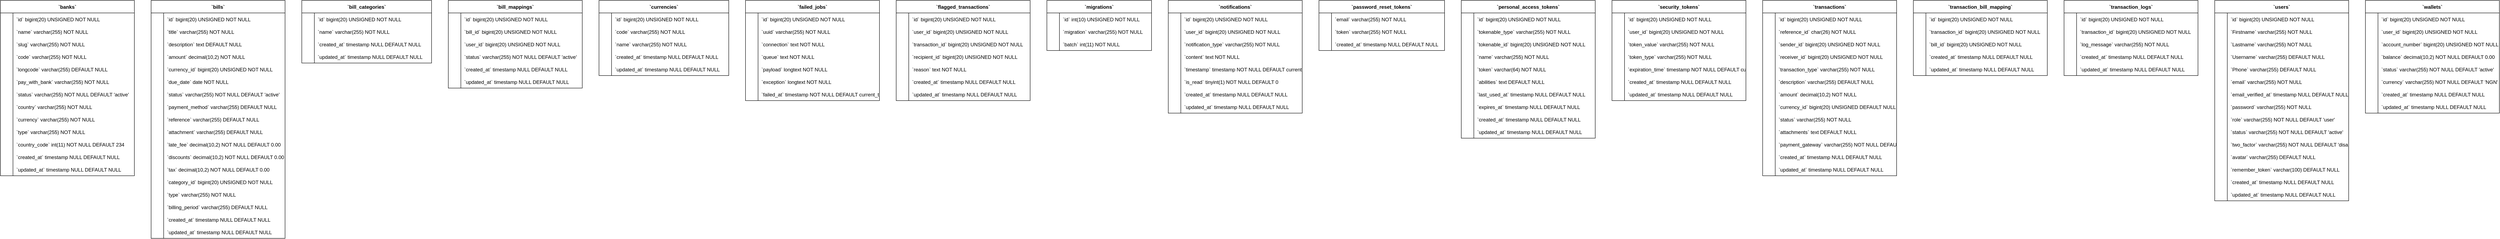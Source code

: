 <mxfile version="22.0.8" type="github">
  <diagram id="R2lEEEUBdFMjLlhIrx00" name="Page-1">
    <mxGraphModel dx="4280" dy="1546" grid="1" gridSize="10" guides="1" tooltips="1" connect="1" arrows="1" fold="1" page="1" pageScale="1" pageWidth="850" pageHeight="1100" math="0" shadow="0" extFonts="Permanent Marker^https://fonts.googleapis.com/css?family=Permanent+Marker">
      <root>
        <mxCell id="0" />
        <mxCell id="1" parent="0" />
        <mxCell id="hb3cUKBH1x2kwgl4yzPO-1" value="`banks`" style="shape=table;startSize=30;container=1;collapsible=1;childLayout=tableLayout;fixedRows=1;rowLines=0;fontStyle=1;align=center;resizeLast=1;" vertex="1" parent="1">
          <mxGeometry x="-2560" y="-50" width="320" height="420" as="geometry" />
        </mxCell>
        <mxCell id="hb3cUKBH1x2kwgl4yzPO-2" value="" style="shape=tableRow;horizontal=0;startSize=0;swimlaneHead=0;swimlaneBody=0;fillColor=none;collapsible=0;dropTarget=0;points=[[0,0.5],[1,0.5]];portConstraint=eastwest;strokeColor=inherit;top=0;left=0;right=0;bottom=0;" vertex="1" parent="hb3cUKBH1x2kwgl4yzPO-1">
          <mxGeometry y="30" width="320" height="30" as="geometry" />
        </mxCell>
        <mxCell id="hb3cUKBH1x2kwgl4yzPO-3" value="" style="shape=partialRectangle;overflow=hidden;connectable=0;fillColor=none;strokeColor=inherit;top=0;left=0;bottom=0;right=0;" vertex="1" parent="hb3cUKBH1x2kwgl4yzPO-2">
          <mxGeometry width="30" height="30" as="geometry">
            <mxRectangle width="30" height="30" as="alternateBounds" />
          </mxGeometry>
        </mxCell>
        <mxCell id="hb3cUKBH1x2kwgl4yzPO-4" value="`id` bigint(20) UNSIGNED NOT NULL" style="shape=partialRectangle;overflow=hidden;connectable=0;fillColor=none;align=left;strokeColor=inherit;top=0;left=0;bottom=0;right=0;spacingLeft=6;" vertex="1" parent="hb3cUKBH1x2kwgl4yzPO-2">
          <mxGeometry x="30" width="290" height="30" as="geometry">
            <mxRectangle width="290" height="30" as="alternateBounds" />
          </mxGeometry>
        </mxCell>
        <mxCell id="hb3cUKBH1x2kwgl4yzPO-5" value="" style="shape=tableRow;horizontal=0;startSize=0;swimlaneHead=0;swimlaneBody=0;fillColor=none;collapsible=0;dropTarget=0;points=[[0,0.5],[1,0.5]];portConstraint=eastwest;strokeColor=inherit;top=0;left=0;right=0;bottom=0;" vertex="1" parent="hb3cUKBH1x2kwgl4yzPO-1">
          <mxGeometry y="60" width="320" height="30" as="geometry" />
        </mxCell>
        <mxCell id="hb3cUKBH1x2kwgl4yzPO-6" value="" style="shape=partialRectangle;overflow=hidden;connectable=0;fillColor=none;strokeColor=inherit;top=0;left=0;bottom=0;right=0;" vertex="1" parent="hb3cUKBH1x2kwgl4yzPO-5">
          <mxGeometry width="30" height="30" as="geometry">
            <mxRectangle width="30" height="30" as="alternateBounds" />
          </mxGeometry>
        </mxCell>
        <mxCell id="hb3cUKBH1x2kwgl4yzPO-7" value="`name` varchar(255) NOT NULL" style="shape=partialRectangle;overflow=hidden;connectable=0;fillColor=none;align=left;strokeColor=inherit;top=0;left=0;bottom=0;right=0;spacingLeft=6;" vertex="1" parent="hb3cUKBH1x2kwgl4yzPO-5">
          <mxGeometry x="30" width="290" height="30" as="geometry">
            <mxRectangle width="290" height="30" as="alternateBounds" />
          </mxGeometry>
        </mxCell>
        <mxCell id="hb3cUKBH1x2kwgl4yzPO-8" value="" style="shape=tableRow;horizontal=0;startSize=0;swimlaneHead=0;swimlaneBody=0;fillColor=none;collapsible=0;dropTarget=0;points=[[0,0.5],[1,0.5]];portConstraint=eastwest;strokeColor=inherit;top=0;left=0;right=0;bottom=0;" vertex="1" parent="hb3cUKBH1x2kwgl4yzPO-1">
          <mxGeometry y="90" width="320" height="30" as="geometry" />
        </mxCell>
        <mxCell id="hb3cUKBH1x2kwgl4yzPO-9" value="" style="shape=partialRectangle;overflow=hidden;connectable=0;fillColor=none;strokeColor=inherit;top=0;left=0;bottom=0;right=0;" vertex="1" parent="hb3cUKBH1x2kwgl4yzPO-8">
          <mxGeometry width="30" height="30" as="geometry">
            <mxRectangle width="30" height="30" as="alternateBounds" />
          </mxGeometry>
        </mxCell>
        <mxCell id="hb3cUKBH1x2kwgl4yzPO-10" value="`slug` varchar(255) NOT NULL" style="shape=partialRectangle;overflow=hidden;connectable=0;fillColor=none;align=left;strokeColor=inherit;top=0;left=0;bottom=0;right=0;spacingLeft=6;" vertex="1" parent="hb3cUKBH1x2kwgl4yzPO-8">
          <mxGeometry x="30" width="290" height="30" as="geometry">
            <mxRectangle width="290" height="30" as="alternateBounds" />
          </mxGeometry>
        </mxCell>
        <mxCell id="hb3cUKBH1x2kwgl4yzPO-11" value="" style="shape=tableRow;horizontal=0;startSize=0;swimlaneHead=0;swimlaneBody=0;fillColor=none;collapsible=0;dropTarget=0;points=[[0,0.5],[1,0.5]];portConstraint=eastwest;strokeColor=inherit;top=0;left=0;right=0;bottom=0;" vertex="1" parent="hb3cUKBH1x2kwgl4yzPO-1">
          <mxGeometry y="120" width="320" height="30" as="geometry" />
        </mxCell>
        <mxCell id="hb3cUKBH1x2kwgl4yzPO-12" value="" style="shape=partialRectangle;overflow=hidden;connectable=0;fillColor=none;strokeColor=inherit;top=0;left=0;bottom=0;right=0;" vertex="1" parent="hb3cUKBH1x2kwgl4yzPO-11">
          <mxGeometry width="30" height="30" as="geometry">
            <mxRectangle width="30" height="30" as="alternateBounds" />
          </mxGeometry>
        </mxCell>
        <mxCell id="hb3cUKBH1x2kwgl4yzPO-13" value="`code` varchar(255) NOT NULL" style="shape=partialRectangle;overflow=hidden;connectable=0;fillColor=none;align=left;strokeColor=inherit;top=0;left=0;bottom=0;right=0;spacingLeft=6;" vertex="1" parent="hb3cUKBH1x2kwgl4yzPO-11">
          <mxGeometry x="30" width="290" height="30" as="geometry">
            <mxRectangle width="290" height="30" as="alternateBounds" />
          </mxGeometry>
        </mxCell>
        <mxCell id="hb3cUKBH1x2kwgl4yzPO-14" value="" style="shape=tableRow;horizontal=0;startSize=0;swimlaneHead=0;swimlaneBody=0;fillColor=none;collapsible=0;dropTarget=0;points=[[0,0.5],[1,0.5]];portConstraint=eastwest;strokeColor=inherit;top=0;left=0;right=0;bottom=0;" vertex="1" parent="hb3cUKBH1x2kwgl4yzPO-1">
          <mxGeometry y="150" width="320" height="30" as="geometry" />
        </mxCell>
        <mxCell id="hb3cUKBH1x2kwgl4yzPO-15" value="" style="shape=partialRectangle;overflow=hidden;connectable=0;fillColor=none;strokeColor=inherit;top=0;left=0;bottom=0;right=0;" vertex="1" parent="hb3cUKBH1x2kwgl4yzPO-14">
          <mxGeometry width="30" height="30" as="geometry">
            <mxRectangle width="30" height="30" as="alternateBounds" />
          </mxGeometry>
        </mxCell>
        <mxCell id="hb3cUKBH1x2kwgl4yzPO-16" value="`longcode` varchar(255) DEFAULT NULL" style="shape=partialRectangle;overflow=hidden;connectable=0;fillColor=none;align=left;strokeColor=inherit;top=0;left=0;bottom=0;right=0;spacingLeft=6;" vertex="1" parent="hb3cUKBH1x2kwgl4yzPO-14">
          <mxGeometry x="30" width="290" height="30" as="geometry">
            <mxRectangle width="290" height="30" as="alternateBounds" />
          </mxGeometry>
        </mxCell>
        <mxCell id="hb3cUKBH1x2kwgl4yzPO-17" value="" style="shape=tableRow;horizontal=0;startSize=0;swimlaneHead=0;swimlaneBody=0;fillColor=none;collapsible=0;dropTarget=0;points=[[0,0.5],[1,0.5]];portConstraint=eastwest;strokeColor=inherit;top=0;left=0;right=0;bottom=0;" vertex="1" parent="hb3cUKBH1x2kwgl4yzPO-1">
          <mxGeometry y="180" width="320" height="30" as="geometry" />
        </mxCell>
        <mxCell id="hb3cUKBH1x2kwgl4yzPO-18" value="" style="shape=partialRectangle;overflow=hidden;connectable=0;fillColor=none;strokeColor=inherit;top=0;left=0;bottom=0;right=0;" vertex="1" parent="hb3cUKBH1x2kwgl4yzPO-17">
          <mxGeometry width="30" height="30" as="geometry">
            <mxRectangle width="30" height="30" as="alternateBounds" />
          </mxGeometry>
        </mxCell>
        <mxCell id="hb3cUKBH1x2kwgl4yzPO-19" value="`pay_with_bank` varchar(255) NOT NULL" style="shape=partialRectangle;overflow=hidden;connectable=0;fillColor=none;align=left;strokeColor=inherit;top=0;left=0;bottom=0;right=0;spacingLeft=6;" vertex="1" parent="hb3cUKBH1x2kwgl4yzPO-17">
          <mxGeometry x="30" width="290" height="30" as="geometry">
            <mxRectangle width="290" height="30" as="alternateBounds" />
          </mxGeometry>
        </mxCell>
        <mxCell id="hb3cUKBH1x2kwgl4yzPO-20" value="" style="shape=tableRow;horizontal=0;startSize=0;swimlaneHead=0;swimlaneBody=0;fillColor=none;collapsible=0;dropTarget=0;points=[[0,0.5],[1,0.5]];portConstraint=eastwest;strokeColor=inherit;top=0;left=0;right=0;bottom=0;" vertex="1" parent="hb3cUKBH1x2kwgl4yzPO-1">
          <mxGeometry y="210" width="320" height="30" as="geometry" />
        </mxCell>
        <mxCell id="hb3cUKBH1x2kwgl4yzPO-21" value="" style="shape=partialRectangle;overflow=hidden;connectable=0;fillColor=none;strokeColor=inherit;top=0;left=0;bottom=0;right=0;" vertex="1" parent="hb3cUKBH1x2kwgl4yzPO-20">
          <mxGeometry width="30" height="30" as="geometry">
            <mxRectangle width="30" height="30" as="alternateBounds" />
          </mxGeometry>
        </mxCell>
        <mxCell id="hb3cUKBH1x2kwgl4yzPO-22" value="`status` varchar(255) NOT NULL DEFAULT &#39;active&#39;" style="shape=partialRectangle;overflow=hidden;connectable=0;fillColor=none;align=left;strokeColor=inherit;top=0;left=0;bottom=0;right=0;spacingLeft=6;" vertex="1" parent="hb3cUKBH1x2kwgl4yzPO-20">
          <mxGeometry x="30" width="290" height="30" as="geometry">
            <mxRectangle width="290" height="30" as="alternateBounds" />
          </mxGeometry>
        </mxCell>
        <mxCell id="hb3cUKBH1x2kwgl4yzPO-23" value="" style="shape=tableRow;horizontal=0;startSize=0;swimlaneHead=0;swimlaneBody=0;fillColor=none;collapsible=0;dropTarget=0;points=[[0,0.5],[1,0.5]];portConstraint=eastwest;strokeColor=inherit;top=0;left=0;right=0;bottom=0;" vertex="1" parent="hb3cUKBH1x2kwgl4yzPO-1">
          <mxGeometry y="240" width="320" height="30" as="geometry" />
        </mxCell>
        <mxCell id="hb3cUKBH1x2kwgl4yzPO-24" value="" style="shape=partialRectangle;overflow=hidden;connectable=0;fillColor=none;strokeColor=inherit;top=0;left=0;bottom=0;right=0;" vertex="1" parent="hb3cUKBH1x2kwgl4yzPO-23">
          <mxGeometry width="30" height="30" as="geometry">
            <mxRectangle width="30" height="30" as="alternateBounds" />
          </mxGeometry>
        </mxCell>
        <mxCell id="hb3cUKBH1x2kwgl4yzPO-25" value="`country` varchar(255) NOT NULL" style="shape=partialRectangle;overflow=hidden;connectable=0;fillColor=none;align=left;strokeColor=inherit;top=0;left=0;bottom=0;right=0;spacingLeft=6;" vertex="1" parent="hb3cUKBH1x2kwgl4yzPO-23">
          <mxGeometry x="30" width="290" height="30" as="geometry">
            <mxRectangle width="290" height="30" as="alternateBounds" />
          </mxGeometry>
        </mxCell>
        <mxCell id="hb3cUKBH1x2kwgl4yzPO-26" value="" style="shape=tableRow;horizontal=0;startSize=0;swimlaneHead=0;swimlaneBody=0;fillColor=none;collapsible=0;dropTarget=0;points=[[0,0.5],[1,0.5]];portConstraint=eastwest;strokeColor=inherit;top=0;left=0;right=0;bottom=0;" vertex="1" parent="hb3cUKBH1x2kwgl4yzPO-1">
          <mxGeometry y="270" width="320" height="30" as="geometry" />
        </mxCell>
        <mxCell id="hb3cUKBH1x2kwgl4yzPO-27" value="" style="shape=partialRectangle;overflow=hidden;connectable=0;fillColor=none;strokeColor=inherit;top=0;left=0;bottom=0;right=0;" vertex="1" parent="hb3cUKBH1x2kwgl4yzPO-26">
          <mxGeometry width="30" height="30" as="geometry">
            <mxRectangle width="30" height="30" as="alternateBounds" />
          </mxGeometry>
        </mxCell>
        <mxCell id="hb3cUKBH1x2kwgl4yzPO-28" value="`currency` varchar(255) NOT NULL" style="shape=partialRectangle;overflow=hidden;connectable=0;fillColor=none;align=left;strokeColor=inherit;top=0;left=0;bottom=0;right=0;spacingLeft=6;" vertex="1" parent="hb3cUKBH1x2kwgl4yzPO-26">
          <mxGeometry x="30" width="290" height="30" as="geometry">
            <mxRectangle width="290" height="30" as="alternateBounds" />
          </mxGeometry>
        </mxCell>
        <mxCell id="hb3cUKBH1x2kwgl4yzPO-29" value="" style="shape=tableRow;horizontal=0;startSize=0;swimlaneHead=0;swimlaneBody=0;fillColor=none;collapsible=0;dropTarget=0;points=[[0,0.5],[1,0.5]];portConstraint=eastwest;strokeColor=inherit;top=0;left=0;right=0;bottom=0;" vertex="1" parent="hb3cUKBH1x2kwgl4yzPO-1">
          <mxGeometry y="300" width="320" height="30" as="geometry" />
        </mxCell>
        <mxCell id="hb3cUKBH1x2kwgl4yzPO-30" value="" style="shape=partialRectangle;overflow=hidden;connectable=0;fillColor=none;strokeColor=inherit;top=0;left=0;bottom=0;right=0;" vertex="1" parent="hb3cUKBH1x2kwgl4yzPO-29">
          <mxGeometry width="30" height="30" as="geometry">
            <mxRectangle width="30" height="30" as="alternateBounds" />
          </mxGeometry>
        </mxCell>
        <mxCell id="hb3cUKBH1x2kwgl4yzPO-31" value="`type` varchar(255) NOT NULL" style="shape=partialRectangle;overflow=hidden;connectable=0;fillColor=none;align=left;strokeColor=inherit;top=0;left=0;bottom=0;right=0;spacingLeft=6;" vertex="1" parent="hb3cUKBH1x2kwgl4yzPO-29">
          <mxGeometry x="30" width="290" height="30" as="geometry">
            <mxRectangle width="290" height="30" as="alternateBounds" />
          </mxGeometry>
        </mxCell>
        <mxCell id="hb3cUKBH1x2kwgl4yzPO-32" value="" style="shape=tableRow;horizontal=0;startSize=0;swimlaneHead=0;swimlaneBody=0;fillColor=none;collapsible=0;dropTarget=0;points=[[0,0.5],[1,0.5]];portConstraint=eastwest;strokeColor=inherit;top=0;left=0;right=0;bottom=0;" vertex="1" parent="hb3cUKBH1x2kwgl4yzPO-1">
          <mxGeometry y="330" width="320" height="30" as="geometry" />
        </mxCell>
        <mxCell id="hb3cUKBH1x2kwgl4yzPO-33" value="" style="shape=partialRectangle;overflow=hidden;connectable=0;fillColor=none;strokeColor=inherit;top=0;left=0;bottom=0;right=0;" vertex="1" parent="hb3cUKBH1x2kwgl4yzPO-32">
          <mxGeometry width="30" height="30" as="geometry">
            <mxRectangle width="30" height="30" as="alternateBounds" />
          </mxGeometry>
        </mxCell>
        <mxCell id="hb3cUKBH1x2kwgl4yzPO-34" value="`country_code` int(11) NOT NULL DEFAULT 234" style="shape=partialRectangle;overflow=hidden;connectable=0;fillColor=none;align=left;strokeColor=inherit;top=0;left=0;bottom=0;right=0;spacingLeft=6;" vertex="1" parent="hb3cUKBH1x2kwgl4yzPO-32">
          <mxGeometry x="30" width="290" height="30" as="geometry">
            <mxRectangle width="290" height="30" as="alternateBounds" />
          </mxGeometry>
        </mxCell>
        <mxCell id="hb3cUKBH1x2kwgl4yzPO-35" value="" style="shape=tableRow;horizontal=0;startSize=0;swimlaneHead=0;swimlaneBody=0;fillColor=none;collapsible=0;dropTarget=0;points=[[0,0.5],[1,0.5]];portConstraint=eastwest;strokeColor=inherit;top=0;left=0;right=0;bottom=0;" vertex="1" parent="hb3cUKBH1x2kwgl4yzPO-1">
          <mxGeometry y="360" width="320" height="30" as="geometry" />
        </mxCell>
        <mxCell id="hb3cUKBH1x2kwgl4yzPO-36" value="" style="shape=partialRectangle;overflow=hidden;connectable=0;fillColor=none;strokeColor=inherit;top=0;left=0;bottom=0;right=0;" vertex="1" parent="hb3cUKBH1x2kwgl4yzPO-35">
          <mxGeometry width="30" height="30" as="geometry">
            <mxRectangle width="30" height="30" as="alternateBounds" />
          </mxGeometry>
        </mxCell>
        <mxCell id="hb3cUKBH1x2kwgl4yzPO-37" value="`created_at` timestamp NULL DEFAULT NULL" style="shape=partialRectangle;overflow=hidden;connectable=0;fillColor=none;align=left;strokeColor=inherit;top=0;left=0;bottom=0;right=0;spacingLeft=6;" vertex="1" parent="hb3cUKBH1x2kwgl4yzPO-35">
          <mxGeometry x="30" width="290" height="30" as="geometry">
            <mxRectangle width="290" height="30" as="alternateBounds" />
          </mxGeometry>
        </mxCell>
        <mxCell id="hb3cUKBH1x2kwgl4yzPO-38" value="" style="shape=tableRow;horizontal=0;startSize=0;swimlaneHead=0;swimlaneBody=0;fillColor=none;collapsible=0;dropTarget=0;points=[[0,0.5],[1,0.5]];portConstraint=eastwest;strokeColor=inherit;top=0;left=0;right=0;bottom=0;" vertex="1" parent="hb3cUKBH1x2kwgl4yzPO-1">
          <mxGeometry y="390" width="320" height="30" as="geometry" />
        </mxCell>
        <mxCell id="hb3cUKBH1x2kwgl4yzPO-39" value="" style="shape=partialRectangle;overflow=hidden;connectable=0;fillColor=none;strokeColor=inherit;top=0;left=0;bottom=0;right=0;" vertex="1" parent="hb3cUKBH1x2kwgl4yzPO-38">
          <mxGeometry width="30" height="30" as="geometry">
            <mxRectangle width="30" height="30" as="alternateBounds" />
          </mxGeometry>
        </mxCell>
        <mxCell id="hb3cUKBH1x2kwgl4yzPO-40" value="`updated_at` timestamp NULL DEFAULT NULL" style="shape=partialRectangle;overflow=hidden;connectable=0;fillColor=none;align=left;strokeColor=inherit;top=0;left=0;bottom=0;right=0;spacingLeft=6;" vertex="1" parent="hb3cUKBH1x2kwgl4yzPO-38">
          <mxGeometry x="30" width="290" height="30" as="geometry">
            <mxRectangle width="290" height="30" as="alternateBounds" />
          </mxGeometry>
        </mxCell>
        <mxCell id="hb3cUKBH1x2kwgl4yzPO-41" value="`bills`" style="shape=table;startSize=30;container=1;collapsible=1;childLayout=tableLayout;fixedRows=1;rowLines=0;fontStyle=1;align=center;resizeLast=1;" vertex="1" parent="1">
          <mxGeometry x="-2200" y="-50" width="320" height="570" as="geometry" />
        </mxCell>
        <mxCell id="hb3cUKBH1x2kwgl4yzPO-42" value="" style="shape=tableRow;horizontal=0;startSize=0;swimlaneHead=0;swimlaneBody=0;fillColor=none;collapsible=0;dropTarget=0;points=[[0,0.5],[1,0.5]];portConstraint=eastwest;strokeColor=inherit;top=0;left=0;right=0;bottom=0;" vertex="1" parent="hb3cUKBH1x2kwgl4yzPO-41">
          <mxGeometry y="30" width="320" height="30" as="geometry" />
        </mxCell>
        <mxCell id="hb3cUKBH1x2kwgl4yzPO-43" value="" style="shape=partialRectangle;overflow=hidden;connectable=0;fillColor=none;strokeColor=inherit;top=0;left=0;bottom=0;right=0;" vertex="1" parent="hb3cUKBH1x2kwgl4yzPO-42">
          <mxGeometry width="30" height="30" as="geometry">
            <mxRectangle width="30" height="30" as="alternateBounds" />
          </mxGeometry>
        </mxCell>
        <mxCell id="hb3cUKBH1x2kwgl4yzPO-44" value="`id` bigint(20) UNSIGNED NOT NULL" style="shape=partialRectangle;overflow=hidden;connectable=0;fillColor=none;align=left;strokeColor=inherit;top=0;left=0;bottom=0;right=0;spacingLeft=6;" vertex="1" parent="hb3cUKBH1x2kwgl4yzPO-42">
          <mxGeometry x="30" width="290" height="30" as="geometry">
            <mxRectangle width="290" height="30" as="alternateBounds" />
          </mxGeometry>
        </mxCell>
        <mxCell id="hb3cUKBH1x2kwgl4yzPO-45" value="" style="shape=tableRow;horizontal=0;startSize=0;swimlaneHead=0;swimlaneBody=0;fillColor=none;collapsible=0;dropTarget=0;points=[[0,0.5],[1,0.5]];portConstraint=eastwest;strokeColor=inherit;top=0;left=0;right=0;bottom=0;" vertex="1" parent="hb3cUKBH1x2kwgl4yzPO-41">
          <mxGeometry y="60" width="320" height="30" as="geometry" />
        </mxCell>
        <mxCell id="hb3cUKBH1x2kwgl4yzPO-46" value="" style="shape=partialRectangle;overflow=hidden;connectable=0;fillColor=none;strokeColor=inherit;top=0;left=0;bottom=0;right=0;" vertex="1" parent="hb3cUKBH1x2kwgl4yzPO-45">
          <mxGeometry width="30" height="30" as="geometry">
            <mxRectangle width="30" height="30" as="alternateBounds" />
          </mxGeometry>
        </mxCell>
        <mxCell id="hb3cUKBH1x2kwgl4yzPO-47" value="`title` varchar(255) NOT NULL" style="shape=partialRectangle;overflow=hidden;connectable=0;fillColor=none;align=left;strokeColor=inherit;top=0;left=0;bottom=0;right=0;spacingLeft=6;" vertex="1" parent="hb3cUKBH1x2kwgl4yzPO-45">
          <mxGeometry x="30" width="290" height="30" as="geometry">
            <mxRectangle width="290" height="30" as="alternateBounds" />
          </mxGeometry>
        </mxCell>
        <mxCell id="hb3cUKBH1x2kwgl4yzPO-48" value="" style="shape=tableRow;horizontal=0;startSize=0;swimlaneHead=0;swimlaneBody=0;fillColor=none;collapsible=0;dropTarget=0;points=[[0,0.5],[1,0.5]];portConstraint=eastwest;strokeColor=inherit;top=0;left=0;right=0;bottom=0;" vertex="1" parent="hb3cUKBH1x2kwgl4yzPO-41">
          <mxGeometry y="90" width="320" height="30" as="geometry" />
        </mxCell>
        <mxCell id="hb3cUKBH1x2kwgl4yzPO-49" value="" style="shape=partialRectangle;overflow=hidden;connectable=0;fillColor=none;strokeColor=inherit;top=0;left=0;bottom=0;right=0;" vertex="1" parent="hb3cUKBH1x2kwgl4yzPO-48">
          <mxGeometry width="30" height="30" as="geometry">
            <mxRectangle width="30" height="30" as="alternateBounds" />
          </mxGeometry>
        </mxCell>
        <mxCell id="hb3cUKBH1x2kwgl4yzPO-50" value="`description` text DEFAULT NULL" style="shape=partialRectangle;overflow=hidden;connectable=0;fillColor=none;align=left;strokeColor=inherit;top=0;left=0;bottom=0;right=0;spacingLeft=6;" vertex="1" parent="hb3cUKBH1x2kwgl4yzPO-48">
          <mxGeometry x="30" width="290" height="30" as="geometry">
            <mxRectangle width="290" height="30" as="alternateBounds" />
          </mxGeometry>
        </mxCell>
        <mxCell id="hb3cUKBH1x2kwgl4yzPO-51" value="" style="shape=tableRow;horizontal=0;startSize=0;swimlaneHead=0;swimlaneBody=0;fillColor=none;collapsible=0;dropTarget=0;points=[[0,0.5],[1,0.5]];portConstraint=eastwest;strokeColor=inherit;top=0;left=0;right=0;bottom=0;" vertex="1" parent="hb3cUKBH1x2kwgl4yzPO-41">
          <mxGeometry y="120" width="320" height="30" as="geometry" />
        </mxCell>
        <mxCell id="hb3cUKBH1x2kwgl4yzPO-52" value="" style="shape=partialRectangle;overflow=hidden;connectable=0;fillColor=none;strokeColor=inherit;top=0;left=0;bottom=0;right=0;" vertex="1" parent="hb3cUKBH1x2kwgl4yzPO-51">
          <mxGeometry width="30" height="30" as="geometry">
            <mxRectangle width="30" height="30" as="alternateBounds" />
          </mxGeometry>
        </mxCell>
        <mxCell id="hb3cUKBH1x2kwgl4yzPO-53" value="`amount` decimal(10,2) NOT NULL" style="shape=partialRectangle;overflow=hidden;connectable=0;fillColor=none;align=left;strokeColor=inherit;top=0;left=0;bottom=0;right=0;spacingLeft=6;" vertex="1" parent="hb3cUKBH1x2kwgl4yzPO-51">
          <mxGeometry x="30" width="290" height="30" as="geometry">
            <mxRectangle width="290" height="30" as="alternateBounds" />
          </mxGeometry>
        </mxCell>
        <mxCell id="hb3cUKBH1x2kwgl4yzPO-54" value="" style="shape=tableRow;horizontal=0;startSize=0;swimlaneHead=0;swimlaneBody=0;fillColor=none;collapsible=0;dropTarget=0;points=[[0,0.5],[1,0.5]];portConstraint=eastwest;strokeColor=inherit;top=0;left=0;right=0;bottom=0;" vertex="1" parent="hb3cUKBH1x2kwgl4yzPO-41">
          <mxGeometry y="150" width="320" height="30" as="geometry" />
        </mxCell>
        <mxCell id="hb3cUKBH1x2kwgl4yzPO-55" value="" style="shape=partialRectangle;overflow=hidden;connectable=0;fillColor=none;strokeColor=inherit;top=0;left=0;bottom=0;right=0;" vertex="1" parent="hb3cUKBH1x2kwgl4yzPO-54">
          <mxGeometry width="30" height="30" as="geometry">
            <mxRectangle width="30" height="30" as="alternateBounds" />
          </mxGeometry>
        </mxCell>
        <mxCell id="hb3cUKBH1x2kwgl4yzPO-56" value="`currency_id` bigint(20) UNSIGNED NOT NULL" style="shape=partialRectangle;overflow=hidden;connectable=0;fillColor=none;align=left;strokeColor=inherit;top=0;left=0;bottom=0;right=0;spacingLeft=6;" vertex="1" parent="hb3cUKBH1x2kwgl4yzPO-54">
          <mxGeometry x="30" width="290" height="30" as="geometry">
            <mxRectangle width="290" height="30" as="alternateBounds" />
          </mxGeometry>
        </mxCell>
        <mxCell id="hb3cUKBH1x2kwgl4yzPO-57" value="" style="shape=tableRow;horizontal=0;startSize=0;swimlaneHead=0;swimlaneBody=0;fillColor=none;collapsible=0;dropTarget=0;points=[[0,0.5],[1,0.5]];portConstraint=eastwest;strokeColor=inherit;top=0;left=0;right=0;bottom=0;" vertex="1" parent="hb3cUKBH1x2kwgl4yzPO-41">
          <mxGeometry y="180" width="320" height="30" as="geometry" />
        </mxCell>
        <mxCell id="hb3cUKBH1x2kwgl4yzPO-58" value="" style="shape=partialRectangle;overflow=hidden;connectable=0;fillColor=none;strokeColor=inherit;top=0;left=0;bottom=0;right=0;" vertex="1" parent="hb3cUKBH1x2kwgl4yzPO-57">
          <mxGeometry width="30" height="30" as="geometry">
            <mxRectangle width="30" height="30" as="alternateBounds" />
          </mxGeometry>
        </mxCell>
        <mxCell id="hb3cUKBH1x2kwgl4yzPO-59" value="`due_date` date NOT NULL" style="shape=partialRectangle;overflow=hidden;connectable=0;fillColor=none;align=left;strokeColor=inherit;top=0;left=0;bottom=0;right=0;spacingLeft=6;" vertex="1" parent="hb3cUKBH1x2kwgl4yzPO-57">
          <mxGeometry x="30" width="290" height="30" as="geometry">
            <mxRectangle width="290" height="30" as="alternateBounds" />
          </mxGeometry>
        </mxCell>
        <mxCell id="hb3cUKBH1x2kwgl4yzPO-60" value="" style="shape=tableRow;horizontal=0;startSize=0;swimlaneHead=0;swimlaneBody=0;fillColor=none;collapsible=0;dropTarget=0;points=[[0,0.5],[1,0.5]];portConstraint=eastwest;strokeColor=inherit;top=0;left=0;right=0;bottom=0;" vertex="1" parent="hb3cUKBH1x2kwgl4yzPO-41">
          <mxGeometry y="210" width="320" height="30" as="geometry" />
        </mxCell>
        <mxCell id="hb3cUKBH1x2kwgl4yzPO-61" value="" style="shape=partialRectangle;overflow=hidden;connectable=0;fillColor=none;strokeColor=inherit;top=0;left=0;bottom=0;right=0;" vertex="1" parent="hb3cUKBH1x2kwgl4yzPO-60">
          <mxGeometry width="30" height="30" as="geometry">
            <mxRectangle width="30" height="30" as="alternateBounds" />
          </mxGeometry>
        </mxCell>
        <mxCell id="hb3cUKBH1x2kwgl4yzPO-62" value="`status` varchar(255) NOT NULL DEFAULT &#39;active&#39;" style="shape=partialRectangle;overflow=hidden;connectable=0;fillColor=none;align=left;strokeColor=inherit;top=0;left=0;bottom=0;right=0;spacingLeft=6;" vertex="1" parent="hb3cUKBH1x2kwgl4yzPO-60">
          <mxGeometry x="30" width="290" height="30" as="geometry">
            <mxRectangle width="290" height="30" as="alternateBounds" />
          </mxGeometry>
        </mxCell>
        <mxCell id="hb3cUKBH1x2kwgl4yzPO-63" value="" style="shape=tableRow;horizontal=0;startSize=0;swimlaneHead=0;swimlaneBody=0;fillColor=none;collapsible=0;dropTarget=0;points=[[0,0.5],[1,0.5]];portConstraint=eastwest;strokeColor=inherit;top=0;left=0;right=0;bottom=0;" vertex="1" parent="hb3cUKBH1x2kwgl4yzPO-41">
          <mxGeometry y="240" width="320" height="30" as="geometry" />
        </mxCell>
        <mxCell id="hb3cUKBH1x2kwgl4yzPO-64" value="" style="shape=partialRectangle;overflow=hidden;connectable=0;fillColor=none;strokeColor=inherit;top=0;left=0;bottom=0;right=0;" vertex="1" parent="hb3cUKBH1x2kwgl4yzPO-63">
          <mxGeometry width="30" height="30" as="geometry">
            <mxRectangle width="30" height="30" as="alternateBounds" />
          </mxGeometry>
        </mxCell>
        <mxCell id="hb3cUKBH1x2kwgl4yzPO-65" value="`payment_method` varchar(255) DEFAULT NULL" style="shape=partialRectangle;overflow=hidden;connectable=0;fillColor=none;align=left;strokeColor=inherit;top=0;left=0;bottom=0;right=0;spacingLeft=6;" vertex="1" parent="hb3cUKBH1x2kwgl4yzPO-63">
          <mxGeometry x="30" width="290" height="30" as="geometry">
            <mxRectangle width="290" height="30" as="alternateBounds" />
          </mxGeometry>
        </mxCell>
        <mxCell id="hb3cUKBH1x2kwgl4yzPO-66" value="" style="shape=tableRow;horizontal=0;startSize=0;swimlaneHead=0;swimlaneBody=0;fillColor=none;collapsible=0;dropTarget=0;points=[[0,0.5],[1,0.5]];portConstraint=eastwest;strokeColor=inherit;top=0;left=0;right=0;bottom=0;" vertex="1" parent="hb3cUKBH1x2kwgl4yzPO-41">
          <mxGeometry y="270" width="320" height="30" as="geometry" />
        </mxCell>
        <mxCell id="hb3cUKBH1x2kwgl4yzPO-67" value="" style="shape=partialRectangle;overflow=hidden;connectable=0;fillColor=none;strokeColor=inherit;top=0;left=0;bottom=0;right=0;" vertex="1" parent="hb3cUKBH1x2kwgl4yzPO-66">
          <mxGeometry width="30" height="30" as="geometry">
            <mxRectangle width="30" height="30" as="alternateBounds" />
          </mxGeometry>
        </mxCell>
        <mxCell id="hb3cUKBH1x2kwgl4yzPO-68" value="`reference` varchar(255) DEFAULT NULL" style="shape=partialRectangle;overflow=hidden;connectable=0;fillColor=none;align=left;strokeColor=inherit;top=0;left=0;bottom=0;right=0;spacingLeft=6;" vertex="1" parent="hb3cUKBH1x2kwgl4yzPO-66">
          <mxGeometry x="30" width="290" height="30" as="geometry">
            <mxRectangle width="290" height="30" as="alternateBounds" />
          </mxGeometry>
        </mxCell>
        <mxCell id="hb3cUKBH1x2kwgl4yzPO-69" value="" style="shape=tableRow;horizontal=0;startSize=0;swimlaneHead=0;swimlaneBody=0;fillColor=none;collapsible=0;dropTarget=0;points=[[0,0.5],[1,0.5]];portConstraint=eastwest;strokeColor=inherit;top=0;left=0;right=0;bottom=0;" vertex="1" parent="hb3cUKBH1x2kwgl4yzPO-41">
          <mxGeometry y="300" width="320" height="30" as="geometry" />
        </mxCell>
        <mxCell id="hb3cUKBH1x2kwgl4yzPO-70" value="" style="shape=partialRectangle;overflow=hidden;connectable=0;fillColor=none;strokeColor=inherit;top=0;left=0;bottom=0;right=0;" vertex="1" parent="hb3cUKBH1x2kwgl4yzPO-69">
          <mxGeometry width="30" height="30" as="geometry">
            <mxRectangle width="30" height="30" as="alternateBounds" />
          </mxGeometry>
        </mxCell>
        <mxCell id="hb3cUKBH1x2kwgl4yzPO-71" value="`attachment` varchar(255) DEFAULT NULL" style="shape=partialRectangle;overflow=hidden;connectable=0;fillColor=none;align=left;strokeColor=inherit;top=0;left=0;bottom=0;right=0;spacingLeft=6;" vertex="1" parent="hb3cUKBH1x2kwgl4yzPO-69">
          <mxGeometry x="30" width="290" height="30" as="geometry">
            <mxRectangle width="290" height="30" as="alternateBounds" />
          </mxGeometry>
        </mxCell>
        <mxCell id="hb3cUKBH1x2kwgl4yzPO-72" value="" style="shape=tableRow;horizontal=0;startSize=0;swimlaneHead=0;swimlaneBody=0;fillColor=none;collapsible=0;dropTarget=0;points=[[0,0.5],[1,0.5]];portConstraint=eastwest;strokeColor=inherit;top=0;left=0;right=0;bottom=0;" vertex="1" parent="hb3cUKBH1x2kwgl4yzPO-41">
          <mxGeometry y="330" width="320" height="30" as="geometry" />
        </mxCell>
        <mxCell id="hb3cUKBH1x2kwgl4yzPO-73" value="" style="shape=partialRectangle;overflow=hidden;connectable=0;fillColor=none;strokeColor=inherit;top=0;left=0;bottom=0;right=0;" vertex="1" parent="hb3cUKBH1x2kwgl4yzPO-72">
          <mxGeometry width="30" height="30" as="geometry">
            <mxRectangle width="30" height="30" as="alternateBounds" />
          </mxGeometry>
        </mxCell>
        <mxCell id="hb3cUKBH1x2kwgl4yzPO-74" value="`late_fee` decimal(10,2) NOT NULL DEFAULT 0.00" style="shape=partialRectangle;overflow=hidden;connectable=0;fillColor=none;align=left;strokeColor=inherit;top=0;left=0;bottom=0;right=0;spacingLeft=6;" vertex="1" parent="hb3cUKBH1x2kwgl4yzPO-72">
          <mxGeometry x="30" width="290" height="30" as="geometry">
            <mxRectangle width="290" height="30" as="alternateBounds" />
          </mxGeometry>
        </mxCell>
        <mxCell id="hb3cUKBH1x2kwgl4yzPO-75" value="" style="shape=tableRow;horizontal=0;startSize=0;swimlaneHead=0;swimlaneBody=0;fillColor=none;collapsible=0;dropTarget=0;points=[[0,0.5],[1,0.5]];portConstraint=eastwest;strokeColor=inherit;top=0;left=0;right=0;bottom=0;" vertex="1" parent="hb3cUKBH1x2kwgl4yzPO-41">
          <mxGeometry y="360" width="320" height="30" as="geometry" />
        </mxCell>
        <mxCell id="hb3cUKBH1x2kwgl4yzPO-76" value="" style="shape=partialRectangle;overflow=hidden;connectable=0;fillColor=none;strokeColor=inherit;top=0;left=0;bottom=0;right=0;" vertex="1" parent="hb3cUKBH1x2kwgl4yzPO-75">
          <mxGeometry width="30" height="30" as="geometry">
            <mxRectangle width="30" height="30" as="alternateBounds" />
          </mxGeometry>
        </mxCell>
        <mxCell id="hb3cUKBH1x2kwgl4yzPO-77" value="`discounts` decimal(10,2) NOT NULL DEFAULT 0.00" style="shape=partialRectangle;overflow=hidden;connectable=0;fillColor=none;align=left;strokeColor=inherit;top=0;left=0;bottom=0;right=0;spacingLeft=6;" vertex="1" parent="hb3cUKBH1x2kwgl4yzPO-75">
          <mxGeometry x="30" width="290" height="30" as="geometry">
            <mxRectangle width="290" height="30" as="alternateBounds" />
          </mxGeometry>
        </mxCell>
        <mxCell id="hb3cUKBH1x2kwgl4yzPO-78" value="" style="shape=tableRow;horizontal=0;startSize=0;swimlaneHead=0;swimlaneBody=0;fillColor=none;collapsible=0;dropTarget=0;points=[[0,0.5],[1,0.5]];portConstraint=eastwest;strokeColor=inherit;top=0;left=0;right=0;bottom=0;" vertex="1" parent="hb3cUKBH1x2kwgl4yzPO-41">
          <mxGeometry y="390" width="320" height="30" as="geometry" />
        </mxCell>
        <mxCell id="hb3cUKBH1x2kwgl4yzPO-79" value="" style="shape=partialRectangle;overflow=hidden;connectable=0;fillColor=none;strokeColor=inherit;top=0;left=0;bottom=0;right=0;" vertex="1" parent="hb3cUKBH1x2kwgl4yzPO-78">
          <mxGeometry width="30" height="30" as="geometry">
            <mxRectangle width="30" height="30" as="alternateBounds" />
          </mxGeometry>
        </mxCell>
        <mxCell id="hb3cUKBH1x2kwgl4yzPO-80" value="`tax` decimal(10,2) NOT NULL DEFAULT 0.00" style="shape=partialRectangle;overflow=hidden;connectable=0;fillColor=none;align=left;strokeColor=inherit;top=0;left=0;bottom=0;right=0;spacingLeft=6;" vertex="1" parent="hb3cUKBH1x2kwgl4yzPO-78">
          <mxGeometry x="30" width="290" height="30" as="geometry">
            <mxRectangle width="290" height="30" as="alternateBounds" />
          </mxGeometry>
        </mxCell>
        <mxCell id="hb3cUKBH1x2kwgl4yzPO-81" value="" style="shape=tableRow;horizontal=0;startSize=0;swimlaneHead=0;swimlaneBody=0;fillColor=none;collapsible=0;dropTarget=0;points=[[0,0.5],[1,0.5]];portConstraint=eastwest;strokeColor=inherit;top=0;left=0;right=0;bottom=0;" vertex="1" parent="hb3cUKBH1x2kwgl4yzPO-41">
          <mxGeometry y="420" width="320" height="30" as="geometry" />
        </mxCell>
        <mxCell id="hb3cUKBH1x2kwgl4yzPO-82" value="" style="shape=partialRectangle;overflow=hidden;connectable=0;fillColor=none;strokeColor=inherit;top=0;left=0;bottom=0;right=0;" vertex="1" parent="hb3cUKBH1x2kwgl4yzPO-81">
          <mxGeometry width="30" height="30" as="geometry">
            <mxRectangle width="30" height="30" as="alternateBounds" />
          </mxGeometry>
        </mxCell>
        <mxCell id="hb3cUKBH1x2kwgl4yzPO-83" value="`category_id` bigint(20) UNSIGNED NOT NULL" style="shape=partialRectangle;overflow=hidden;connectable=0;fillColor=none;align=left;strokeColor=inherit;top=0;left=0;bottom=0;right=0;spacingLeft=6;" vertex="1" parent="hb3cUKBH1x2kwgl4yzPO-81">
          <mxGeometry x="30" width="290" height="30" as="geometry">
            <mxRectangle width="290" height="30" as="alternateBounds" />
          </mxGeometry>
        </mxCell>
        <mxCell id="hb3cUKBH1x2kwgl4yzPO-84" value="" style="shape=tableRow;horizontal=0;startSize=0;swimlaneHead=0;swimlaneBody=0;fillColor=none;collapsible=0;dropTarget=0;points=[[0,0.5],[1,0.5]];portConstraint=eastwest;strokeColor=inherit;top=0;left=0;right=0;bottom=0;" vertex="1" parent="hb3cUKBH1x2kwgl4yzPO-41">
          <mxGeometry y="450" width="320" height="30" as="geometry" />
        </mxCell>
        <mxCell id="hb3cUKBH1x2kwgl4yzPO-85" value="" style="shape=partialRectangle;overflow=hidden;connectable=0;fillColor=none;strokeColor=inherit;top=0;left=0;bottom=0;right=0;" vertex="1" parent="hb3cUKBH1x2kwgl4yzPO-84">
          <mxGeometry width="30" height="30" as="geometry">
            <mxRectangle width="30" height="30" as="alternateBounds" />
          </mxGeometry>
        </mxCell>
        <mxCell id="hb3cUKBH1x2kwgl4yzPO-86" value="`type` varchar(255) NOT NULL" style="shape=partialRectangle;overflow=hidden;connectable=0;fillColor=none;align=left;strokeColor=inherit;top=0;left=0;bottom=0;right=0;spacingLeft=6;" vertex="1" parent="hb3cUKBH1x2kwgl4yzPO-84">
          <mxGeometry x="30" width="290" height="30" as="geometry">
            <mxRectangle width="290" height="30" as="alternateBounds" />
          </mxGeometry>
        </mxCell>
        <mxCell id="hb3cUKBH1x2kwgl4yzPO-87" value="" style="shape=tableRow;horizontal=0;startSize=0;swimlaneHead=0;swimlaneBody=0;fillColor=none;collapsible=0;dropTarget=0;points=[[0,0.5],[1,0.5]];portConstraint=eastwest;strokeColor=inherit;top=0;left=0;right=0;bottom=0;" vertex="1" parent="hb3cUKBH1x2kwgl4yzPO-41">
          <mxGeometry y="480" width="320" height="30" as="geometry" />
        </mxCell>
        <mxCell id="hb3cUKBH1x2kwgl4yzPO-88" value="" style="shape=partialRectangle;overflow=hidden;connectable=0;fillColor=none;strokeColor=inherit;top=0;left=0;bottom=0;right=0;" vertex="1" parent="hb3cUKBH1x2kwgl4yzPO-87">
          <mxGeometry width="30" height="30" as="geometry">
            <mxRectangle width="30" height="30" as="alternateBounds" />
          </mxGeometry>
        </mxCell>
        <mxCell id="hb3cUKBH1x2kwgl4yzPO-89" value="`billing_period` varchar(255) DEFAULT NULL" style="shape=partialRectangle;overflow=hidden;connectable=0;fillColor=none;align=left;strokeColor=inherit;top=0;left=0;bottom=0;right=0;spacingLeft=6;" vertex="1" parent="hb3cUKBH1x2kwgl4yzPO-87">
          <mxGeometry x="30" width="290" height="30" as="geometry">
            <mxRectangle width="290" height="30" as="alternateBounds" />
          </mxGeometry>
        </mxCell>
        <mxCell id="hb3cUKBH1x2kwgl4yzPO-90" value="" style="shape=tableRow;horizontal=0;startSize=0;swimlaneHead=0;swimlaneBody=0;fillColor=none;collapsible=0;dropTarget=0;points=[[0,0.5],[1,0.5]];portConstraint=eastwest;strokeColor=inherit;top=0;left=0;right=0;bottom=0;" vertex="1" parent="hb3cUKBH1x2kwgl4yzPO-41">
          <mxGeometry y="510" width="320" height="30" as="geometry" />
        </mxCell>
        <mxCell id="hb3cUKBH1x2kwgl4yzPO-91" value="" style="shape=partialRectangle;overflow=hidden;connectable=0;fillColor=none;strokeColor=inherit;top=0;left=0;bottom=0;right=0;" vertex="1" parent="hb3cUKBH1x2kwgl4yzPO-90">
          <mxGeometry width="30" height="30" as="geometry">
            <mxRectangle width="30" height="30" as="alternateBounds" />
          </mxGeometry>
        </mxCell>
        <mxCell id="hb3cUKBH1x2kwgl4yzPO-92" value="`created_at` timestamp NULL DEFAULT NULL" style="shape=partialRectangle;overflow=hidden;connectable=0;fillColor=none;align=left;strokeColor=inherit;top=0;left=0;bottom=0;right=0;spacingLeft=6;" vertex="1" parent="hb3cUKBH1x2kwgl4yzPO-90">
          <mxGeometry x="30" width="290" height="30" as="geometry">
            <mxRectangle width="290" height="30" as="alternateBounds" />
          </mxGeometry>
        </mxCell>
        <mxCell id="hb3cUKBH1x2kwgl4yzPO-93" value="" style="shape=tableRow;horizontal=0;startSize=0;swimlaneHead=0;swimlaneBody=0;fillColor=none;collapsible=0;dropTarget=0;points=[[0,0.5],[1,0.5]];portConstraint=eastwest;strokeColor=inherit;top=0;left=0;right=0;bottom=0;" vertex="1" parent="hb3cUKBH1x2kwgl4yzPO-41">
          <mxGeometry y="540" width="320" height="30" as="geometry" />
        </mxCell>
        <mxCell id="hb3cUKBH1x2kwgl4yzPO-94" value="" style="shape=partialRectangle;overflow=hidden;connectable=0;fillColor=none;strokeColor=inherit;top=0;left=0;bottom=0;right=0;" vertex="1" parent="hb3cUKBH1x2kwgl4yzPO-93">
          <mxGeometry width="30" height="30" as="geometry">
            <mxRectangle width="30" height="30" as="alternateBounds" />
          </mxGeometry>
        </mxCell>
        <mxCell id="hb3cUKBH1x2kwgl4yzPO-95" value="`updated_at` timestamp NULL DEFAULT NULL" style="shape=partialRectangle;overflow=hidden;connectable=0;fillColor=none;align=left;strokeColor=inherit;top=0;left=0;bottom=0;right=0;spacingLeft=6;" vertex="1" parent="hb3cUKBH1x2kwgl4yzPO-93">
          <mxGeometry x="30" width="290" height="30" as="geometry">
            <mxRectangle width="290" height="30" as="alternateBounds" />
          </mxGeometry>
        </mxCell>
        <mxCell id="hb3cUKBH1x2kwgl4yzPO-96" value="`bill_categories`" style="shape=table;startSize=30;container=1;collapsible=1;childLayout=tableLayout;fixedRows=1;rowLines=0;fontStyle=1;align=center;resizeLast=1;" vertex="1" parent="1">
          <mxGeometry x="-1840" y="-50" width="310" height="150" as="geometry" />
        </mxCell>
        <mxCell id="hb3cUKBH1x2kwgl4yzPO-97" value="" style="shape=tableRow;horizontal=0;startSize=0;swimlaneHead=0;swimlaneBody=0;fillColor=none;collapsible=0;dropTarget=0;points=[[0,0.5],[1,0.5]];portConstraint=eastwest;strokeColor=inherit;top=0;left=0;right=0;bottom=0;" vertex="1" parent="hb3cUKBH1x2kwgl4yzPO-96">
          <mxGeometry y="30" width="310" height="30" as="geometry" />
        </mxCell>
        <mxCell id="hb3cUKBH1x2kwgl4yzPO-98" value="" style="shape=partialRectangle;overflow=hidden;connectable=0;fillColor=none;strokeColor=inherit;top=0;left=0;bottom=0;right=0;" vertex="1" parent="hb3cUKBH1x2kwgl4yzPO-97">
          <mxGeometry width="30" height="30" as="geometry">
            <mxRectangle width="30" height="30" as="alternateBounds" />
          </mxGeometry>
        </mxCell>
        <mxCell id="hb3cUKBH1x2kwgl4yzPO-99" value="`id` bigint(20) UNSIGNED NOT NULL" style="shape=partialRectangle;overflow=hidden;connectable=0;fillColor=none;align=left;strokeColor=inherit;top=0;left=0;bottom=0;right=0;spacingLeft=6;" vertex="1" parent="hb3cUKBH1x2kwgl4yzPO-97">
          <mxGeometry x="30" width="280" height="30" as="geometry">
            <mxRectangle width="280" height="30" as="alternateBounds" />
          </mxGeometry>
        </mxCell>
        <mxCell id="hb3cUKBH1x2kwgl4yzPO-100" value="" style="shape=tableRow;horizontal=0;startSize=0;swimlaneHead=0;swimlaneBody=0;fillColor=none;collapsible=0;dropTarget=0;points=[[0,0.5],[1,0.5]];portConstraint=eastwest;strokeColor=inherit;top=0;left=0;right=0;bottom=0;" vertex="1" parent="hb3cUKBH1x2kwgl4yzPO-96">
          <mxGeometry y="60" width="310" height="30" as="geometry" />
        </mxCell>
        <mxCell id="hb3cUKBH1x2kwgl4yzPO-101" value="" style="shape=partialRectangle;overflow=hidden;connectable=0;fillColor=none;strokeColor=inherit;top=0;left=0;bottom=0;right=0;" vertex="1" parent="hb3cUKBH1x2kwgl4yzPO-100">
          <mxGeometry width="30" height="30" as="geometry">
            <mxRectangle width="30" height="30" as="alternateBounds" />
          </mxGeometry>
        </mxCell>
        <mxCell id="hb3cUKBH1x2kwgl4yzPO-102" value="`name` varchar(255) NOT NULL" style="shape=partialRectangle;overflow=hidden;connectable=0;fillColor=none;align=left;strokeColor=inherit;top=0;left=0;bottom=0;right=0;spacingLeft=6;" vertex="1" parent="hb3cUKBH1x2kwgl4yzPO-100">
          <mxGeometry x="30" width="280" height="30" as="geometry">
            <mxRectangle width="280" height="30" as="alternateBounds" />
          </mxGeometry>
        </mxCell>
        <mxCell id="hb3cUKBH1x2kwgl4yzPO-103" value="" style="shape=tableRow;horizontal=0;startSize=0;swimlaneHead=0;swimlaneBody=0;fillColor=none;collapsible=0;dropTarget=0;points=[[0,0.5],[1,0.5]];portConstraint=eastwest;strokeColor=inherit;top=0;left=0;right=0;bottom=0;" vertex="1" parent="hb3cUKBH1x2kwgl4yzPO-96">
          <mxGeometry y="90" width="310" height="30" as="geometry" />
        </mxCell>
        <mxCell id="hb3cUKBH1x2kwgl4yzPO-104" value="" style="shape=partialRectangle;overflow=hidden;connectable=0;fillColor=none;strokeColor=inherit;top=0;left=0;bottom=0;right=0;" vertex="1" parent="hb3cUKBH1x2kwgl4yzPO-103">
          <mxGeometry width="30" height="30" as="geometry">
            <mxRectangle width="30" height="30" as="alternateBounds" />
          </mxGeometry>
        </mxCell>
        <mxCell id="hb3cUKBH1x2kwgl4yzPO-105" value="`created_at` timestamp NULL DEFAULT NULL" style="shape=partialRectangle;overflow=hidden;connectable=0;fillColor=none;align=left;strokeColor=inherit;top=0;left=0;bottom=0;right=0;spacingLeft=6;" vertex="1" parent="hb3cUKBH1x2kwgl4yzPO-103">
          <mxGeometry x="30" width="280" height="30" as="geometry">
            <mxRectangle width="280" height="30" as="alternateBounds" />
          </mxGeometry>
        </mxCell>
        <mxCell id="hb3cUKBH1x2kwgl4yzPO-106" value="" style="shape=tableRow;horizontal=0;startSize=0;swimlaneHead=0;swimlaneBody=0;fillColor=none;collapsible=0;dropTarget=0;points=[[0,0.5],[1,0.5]];portConstraint=eastwest;strokeColor=inherit;top=0;left=0;right=0;bottom=0;" vertex="1" parent="hb3cUKBH1x2kwgl4yzPO-96">
          <mxGeometry y="120" width="310" height="30" as="geometry" />
        </mxCell>
        <mxCell id="hb3cUKBH1x2kwgl4yzPO-107" value="" style="shape=partialRectangle;overflow=hidden;connectable=0;fillColor=none;strokeColor=inherit;top=0;left=0;bottom=0;right=0;" vertex="1" parent="hb3cUKBH1x2kwgl4yzPO-106">
          <mxGeometry width="30" height="30" as="geometry">
            <mxRectangle width="30" height="30" as="alternateBounds" />
          </mxGeometry>
        </mxCell>
        <mxCell id="hb3cUKBH1x2kwgl4yzPO-108" value="`updated_at` timestamp NULL DEFAULT NULL" style="shape=partialRectangle;overflow=hidden;connectable=0;fillColor=none;align=left;strokeColor=inherit;top=0;left=0;bottom=0;right=0;spacingLeft=6;" vertex="1" parent="hb3cUKBH1x2kwgl4yzPO-106">
          <mxGeometry x="30" width="280" height="30" as="geometry">
            <mxRectangle width="280" height="30" as="alternateBounds" />
          </mxGeometry>
        </mxCell>
        <mxCell id="hb3cUKBH1x2kwgl4yzPO-109" value="`bill_mappings`" style="shape=table;startSize=30;container=1;collapsible=1;childLayout=tableLayout;fixedRows=1;rowLines=0;fontStyle=1;align=center;resizeLast=1;" vertex="1" parent="1">
          <mxGeometry x="-1490" y="-50" width="320" height="210" as="geometry" />
        </mxCell>
        <mxCell id="hb3cUKBH1x2kwgl4yzPO-110" value="" style="shape=tableRow;horizontal=0;startSize=0;swimlaneHead=0;swimlaneBody=0;fillColor=none;collapsible=0;dropTarget=0;points=[[0,0.5],[1,0.5]];portConstraint=eastwest;strokeColor=inherit;top=0;left=0;right=0;bottom=0;" vertex="1" parent="hb3cUKBH1x2kwgl4yzPO-109">
          <mxGeometry y="30" width="320" height="30" as="geometry" />
        </mxCell>
        <mxCell id="hb3cUKBH1x2kwgl4yzPO-111" value="" style="shape=partialRectangle;overflow=hidden;connectable=0;fillColor=none;strokeColor=inherit;top=0;left=0;bottom=0;right=0;" vertex="1" parent="hb3cUKBH1x2kwgl4yzPO-110">
          <mxGeometry width="30" height="30" as="geometry">
            <mxRectangle width="30" height="30" as="alternateBounds" />
          </mxGeometry>
        </mxCell>
        <mxCell id="hb3cUKBH1x2kwgl4yzPO-112" value="`id` bigint(20) UNSIGNED NOT NULL" style="shape=partialRectangle;overflow=hidden;connectable=0;fillColor=none;align=left;strokeColor=inherit;top=0;left=0;bottom=0;right=0;spacingLeft=6;" vertex="1" parent="hb3cUKBH1x2kwgl4yzPO-110">
          <mxGeometry x="30" width="290" height="30" as="geometry">
            <mxRectangle width="290" height="30" as="alternateBounds" />
          </mxGeometry>
        </mxCell>
        <mxCell id="hb3cUKBH1x2kwgl4yzPO-113" value="" style="shape=tableRow;horizontal=0;startSize=0;swimlaneHead=0;swimlaneBody=0;fillColor=none;collapsible=0;dropTarget=0;points=[[0,0.5],[1,0.5]];portConstraint=eastwest;strokeColor=inherit;top=0;left=0;right=0;bottom=0;" vertex="1" parent="hb3cUKBH1x2kwgl4yzPO-109">
          <mxGeometry y="60" width="320" height="30" as="geometry" />
        </mxCell>
        <mxCell id="hb3cUKBH1x2kwgl4yzPO-114" value="" style="shape=partialRectangle;overflow=hidden;connectable=0;fillColor=none;strokeColor=inherit;top=0;left=0;bottom=0;right=0;" vertex="1" parent="hb3cUKBH1x2kwgl4yzPO-113">
          <mxGeometry width="30" height="30" as="geometry">
            <mxRectangle width="30" height="30" as="alternateBounds" />
          </mxGeometry>
        </mxCell>
        <mxCell id="hb3cUKBH1x2kwgl4yzPO-115" value="`bill_id` bigint(20) UNSIGNED NOT NULL" style="shape=partialRectangle;overflow=hidden;connectable=0;fillColor=none;align=left;strokeColor=inherit;top=0;left=0;bottom=0;right=0;spacingLeft=6;" vertex="1" parent="hb3cUKBH1x2kwgl4yzPO-113">
          <mxGeometry x="30" width="290" height="30" as="geometry">
            <mxRectangle width="290" height="30" as="alternateBounds" />
          </mxGeometry>
        </mxCell>
        <mxCell id="hb3cUKBH1x2kwgl4yzPO-116" value="" style="shape=tableRow;horizontal=0;startSize=0;swimlaneHead=0;swimlaneBody=0;fillColor=none;collapsible=0;dropTarget=0;points=[[0,0.5],[1,0.5]];portConstraint=eastwest;strokeColor=inherit;top=0;left=0;right=0;bottom=0;" vertex="1" parent="hb3cUKBH1x2kwgl4yzPO-109">
          <mxGeometry y="90" width="320" height="30" as="geometry" />
        </mxCell>
        <mxCell id="hb3cUKBH1x2kwgl4yzPO-117" value="" style="shape=partialRectangle;overflow=hidden;connectable=0;fillColor=none;strokeColor=inherit;top=0;left=0;bottom=0;right=0;" vertex="1" parent="hb3cUKBH1x2kwgl4yzPO-116">
          <mxGeometry width="30" height="30" as="geometry">
            <mxRectangle width="30" height="30" as="alternateBounds" />
          </mxGeometry>
        </mxCell>
        <mxCell id="hb3cUKBH1x2kwgl4yzPO-118" value="`user_id` bigint(20) UNSIGNED NOT NULL" style="shape=partialRectangle;overflow=hidden;connectable=0;fillColor=none;align=left;strokeColor=inherit;top=0;left=0;bottom=0;right=0;spacingLeft=6;" vertex="1" parent="hb3cUKBH1x2kwgl4yzPO-116">
          <mxGeometry x="30" width="290" height="30" as="geometry">
            <mxRectangle width="290" height="30" as="alternateBounds" />
          </mxGeometry>
        </mxCell>
        <mxCell id="hb3cUKBH1x2kwgl4yzPO-119" value="" style="shape=tableRow;horizontal=0;startSize=0;swimlaneHead=0;swimlaneBody=0;fillColor=none;collapsible=0;dropTarget=0;points=[[0,0.5],[1,0.5]];portConstraint=eastwest;strokeColor=inherit;top=0;left=0;right=0;bottom=0;" vertex="1" parent="hb3cUKBH1x2kwgl4yzPO-109">
          <mxGeometry y="120" width="320" height="30" as="geometry" />
        </mxCell>
        <mxCell id="hb3cUKBH1x2kwgl4yzPO-120" value="" style="shape=partialRectangle;overflow=hidden;connectable=0;fillColor=none;strokeColor=inherit;top=0;left=0;bottom=0;right=0;" vertex="1" parent="hb3cUKBH1x2kwgl4yzPO-119">
          <mxGeometry width="30" height="30" as="geometry">
            <mxRectangle width="30" height="30" as="alternateBounds" />
          </mxGeometry>
        </mxCell>
        <mxCell id="hb3cUKBH1x2kwgl4yzPO-121" value="`status` varchar(255) NOT NULL DEFAULT &#39;active&#39;" style="shape=partialRectangle;overflow=hidden;connectable=0;fillColor=none;align=left;strokeColor=inherit;top=0;left=0;bottom=0;right=0;spacingLeft=6;" vertex="1" parent="hb3cUKBH1x2kwgl4yzPO-119">
          <mxGeometry x="30" width="290" height="30" as="geometry">
            <mxRectangle width="290" height="30" as="alternateBounds" />
          </mxGeometry>
        </mxCell>
        <mxCell id="hb3cUKBH1x2kwgl4yzPO-122" value="" style="shape=tableRow;horizontal=0;startSize=0;swimlaneHead=0;swimlaneBody=0;fillColor=none;collapsible=0;dropTarget=0;points=[[0,0.5],[1,0.5]];portConstraint=eastwest;strokeColor=inherit;top=0;left=0;right=0;bottom=0;" vertex="1" parent="hb3cUKBH1x2kwgl4yzPO-109">
          <mxGeometry y="150" width="320" height="30" as="geometry" />
        </mxCell>
        <mxCell id="hb3cUKBH1x2kwgl4yzPO-123" value="" style="shape=partialRectangle;overflow=hidden;connectable=0;fillColor=none;strokeColor=inherit;top=0;left=0;bottom=0;right=0;" vertex="1" parent="hb3cUKBH1x2kwgl4yzPO-122">
          <mxGeometry width="30" height="30" as="geometry">
            <mxRectangle width="30" height="30" as="alternateBounds" />
          </mxGeometry>
        </mxCell>
        <mxCell id="hb3cUKBH1x2kwgl4yzPO-124" value="`created_at` timestamp NULL DEFAULT NULL" style="shape=partialRectangle;overflow=hidden;connectable=0;fillColor=none;align=left;strokeColor=inherit;top=0;left=0;bottom=0;right=0;spacingLeft=6;" vertex="1" parent="hb3cUKBH1x2kwgl4yzPO-122">
          <mxGeometry x="30" width="290" height="30" as="geometry">
            <mxRectangle width="290" height="30" as="alternateBounds" />
          </mxGeometry>
        </mxCell>
        <mxCell id="hb3cUKBH1x2kwgl4yzPO-125" value="" style="shape=tableRow;horizontal=0;startSize=0;swimlaneHead=0;swimlaneBody=0;fillColor=none;collapsible=0;dropTarget=0;points=[[0,0.5],[1,0.5]];portConstraint=eastwest;strokeColor=inherit;top=0;left=0;right=0;bottom=0;" vertex="1" parent="hb3cUKBH1x2kwgl4yzPO-109">
          <mxGeometry y="180" width="320" height="30" as="geometry" />
        </mxCell>
        <mxCell id="hb3cUKBH1x2kwgl4yzPO-126" value="" style="shape=partialRectangle;overflow=hidden;connectable=0;fillColor=none;strokeColor=inherit;top=0;left=0;bottom=0;right=0;" vertex="1" parent="hb3cUKBH1x2kwgl4yzPO-125">
          <mxGeometry width="30" height="30" as="geometry">
            <mxRectangle width="30" height="30" as="alternateBounds" />
          </mxGeometry>
        </mxCell>
        <mxCell id="hb3cUKBH1x2kwgl4yzPO-127" value="`updated_at` timestamp NULL DEFAULT NULL" style="shape=partialRectangle;overflow=hidden;connectable=0;fillColor=none;align=left;strokeColor=inherit;top=0;left=0;bottom=0;right=0;spacingLeft=6;" vertex="1" parent="hb3cUKBH1x2kwgl4yzPO-125">
          <mxGeometry x="30" width="290" height="30" as="geometry">
            <mxRectangle width="290" height="30" as="alternateBounds" />
          </mxGeometry>
        </mxCell>
        <mxCell id="hb3cUKBH1x2kwgl4yzPO-128" value="`currencies`" style="shape=table;startSize=30;container=1;collapsible=1;childLayout=tableLayout;fixedRows=1;rowLines=0;fontStyle=1;align=center;resizeLast=1;" vertex="1" parent="1">
          <mxGeometry x="-1130" y="-50" width="310" height="180" as="geometry" />
        </mxCell>
        <mxCell id="hb3cUKBH1x2kwgl4yzPO-129" value="" style="shape=tableRow;horizontal=0;startSize=0;swimlaneHead=0;swimlaneBody=0;fillColor=none;collapsible=0;dropTarget=0;points=[[0,0.5],[1,0.5]];portConstraint=eastwest;strokeColor=inherit;top=0;left=0;right=0;bottom=0;" vertex="1" parent="hb3cUKBH1x2kwgl4yzPO-128">
          <mxGeometry y="30" width="310" height="30" as="geometry" />
        </mxCell>
        <mxCell id="hb3cUKBH1x2kwgl4yzPO-130" value="" style="shape=partialRectangle;overflow=hidden;connectable=0;fillColor=none;strokeColor=inherit;top=0;left=0;bottom=0;right=0;" vertex="1" parent="hb3cUKBH1x2kwgl4yzPO-129">
          <mxGeometry width="30" height="30" as="geometry">
            <mxRectangle width="30" height="30" as="alternateBounds" />
          </mxGeometry>
        </mxCell>
        <mxCell id="hb3cUKBH1x2kwgl4yzPO-131" value="`id` bigint(20) UNSIGNED NOT NULL" style="shape=partialRectangle;overflow=hidden;connectable=0;fillColor=none;align=left;strokeColor=inherit;top=0;left=0;bottom=0;right=0;spacingLeft=6;" vertex="1" parent="hb3cUKBH1x2kwgl4yzPO-129">
          <mxGeometry x="30" width="280" height="30" as="geometry">
            <mxRectangle width="280" height="30" as="alternateBounds" />
          </mxGeometry>
        </mxCell>
        <mxCell id="hb3cUKBH1x2kwgl4yzPO-132" value="" style="shape=tableRow;horizontal=0;startSize=0;swimlaneHead=0;swimlaneBody=0;fillColor=none;collapsible=0;dropTarget=0;points=[[0,0.5],[1,0.5]];portConstraint=eastwest;strokeColor=inherit;top=0;left=0;right=0;bottom=0;" vertex="1" parent="hb3cUKBH1x2kwgl4yzPO-128">
          <mxGeometry y="60" width="310" height="30" as="geometry" />
        </mxCell>
        <mxCell id="hb3cUKBH1x2kwgl4yzPO-133" value="" style="shape=partialRectangle;overflow=hidden;connectable=0;fillColor=none;strokeColor=inherit;top=0;left=0;bottom=0;right=0;" vertex="1" parent="hb3cUKBH1x2kwgl4yzPO-132">
          <mxGeometry width="30" height="30" as="geometry">
            <mxRectangle width="30" height="30" as="alternateBounds" />
          </mxGeometry>
        </mxCell>
        <mxCell id="hb3cUKBH1x2kwgl4yzPO-134" value="`code` varchar(255) NOT NULL" style="shape=partialRectangle;overflow=hidden;connectable=0;fillColor=none;align=left;strokeColor=inherit;top=0;left=0;bottom=0;right=0;spacingLeft=6;" vertex="1" parent="hb3cUKBH1x2kwgl4yzPO-132">
          <mxGeometry x="30" width="280" height="30" as="geometry">
            <mxRectangle width="280" height="30" as="alternateBounds" />
          </mxGeometry>
        </mxCell>
        <mxCell id="hb3cUKBH1x2kwgl4yzPO-135" value="" style="shape=tableRow;horizontal=0;startSize=0;swimlaneHead=0;swimlaneBody=0;fillColor=none;collapsible=0;dropTarget=0;points=[[0,0.5],[1,0.5]];portConstraint=eastwest;strokeColor=inherit;top=0;left=0;right=0;bottom=0;" vertex="1" parent="hb3cUKBH1x2kwgl4yzPO-128">
          <mxGeometry y="90" width="310" height="30" as="geometry" />
        </mxCell>
        <mxCell id="hb3cUKBH1x2kwgl4yzPO-136" value="" style="shape=partialRectangle;overflow=hidden;connectable=0;fillColor=none;strokeColor=inherit;top=0;left=0;bottom=0;right=0;" vertex="1" parent="hb3cUKBH1x2kwgl4yzPO-135">
          <mxGeometry width="30" height="30" as="geometry">
            <mxRectangle width="30" height="30" as="alternateBounds" />
          </mxGeometry>
        </mxCell>
        <mxCell id="hb3cUKBH1x2kwgl4yzPO-137" value="`name` varchar(255) NOT NULL" style="shape=partialRectangle;overflow=hidden;connectable=0;fillColor=none;align=left;strokeColor=inherit;top=0;left=0;bottom=0;right=0;spacingLeft=6;" vertex="1" parent="hb3cUKBH1x2kwgl4yzPO-135">
          <mxGeometry x="30" width="280" height="30" as="geometry">
            <mxRectangle width="280" height="30" as="alternateBounds" />
          </mxGeometry>
        </mxCell>
        <mxCell id="hb3cUKBH1x2kwgl4yzPO-138" value="" style="shape=tableRow;horizontal=0;startSize=0;swimlaneHead=0;swimlaneBody=0;fillColor=none;collapsible=0;dropTarget=0;points=[[0,0.5],[1,0.5]];portConstraint=eastwest;strokeColor=inherit;top=0;left=0;right=0;bottom=0;" vertex="1" parent="hb3cUKBH1x2kwgl4yzPO-128">
          <mxGeometry y="120" width="310" height="30" as="geometry" />
        </mxCell>
        <mxCell id="hb3cUKBH1x2kwgl4yzPO-139" value="" style="shape=partialRectangle;overflow=hidden;connectable=0;fillColor=none;strokeColor=inherit;top=0;left=0;bottom=0;right=0;" vertex="1" parent="hb3cUKBH1x2kwgl4yzPO-138">
          <mxGeometry width="30" height="30" as="geometry">
            <mxRectangle width="30" height="30" as="alternateBounds" />
          </mxGeometry>
        </mxCell>
        <mxCell id="hb3cUKBH1x2kwgl4yzPO-140" value="`created_at` timestamp NULL DEFAULT NULL" style="shape=partialRectangle;overflow=hidden;connectable=0;fillColor=none;align=left;strokeColor=inherit;top=0;left=0;bottom=0;right=0;spacingLeft=6;" vertex="1" parent="hb3cUKBH1x2kwgl4yzPO-138">
          <mxGeometry x="30" width="280" height="30" as="geometry">
            <mxRectangle width="280" height="30" as="alternateBounds" />
          </mxGeometry>
        </mxCell>
        <mxCell id="hb3cUKBH1x2kwgl4yzPO-141" value="" style="shape=tableRow;horizontal=0;startSize=0;swimlaneHead=0;swimlaneBody=0;fillColor=none;collapsible=0;dropTarget=0;points=[[0,0.5],[1,0.5]];portConstraint=eastwest;strokeColor=inherit;top=0;left=0;right=0;bottom=0;" vertex="1" parent="hb3cUKBH1x2kwgl4yzPO-128">
          <mxGeometry y="150" width="310" height="30" as="geometry" />
        </mxCell>
        <mxCell id="hb3cUKBH1x2kwgl4yzPO-142" value="" style="shape=partialRectangle;overflow=hidden;connectable=0;fillColor=none;strokeColor=inherit;top=0;left=0;bottom=0;right=0;" vertex="1" parent="hb3cUKBH1x2kwgl4yzPO-141">
          <mxGeometry width="30" height="30" as="geometry">
            <mxRectangle width="30" height="30" as="alternateBounds" />
          </mxGeometry>
        </mxCell>
        <mxCell id="hb3cUKBH1x2kwgl4yzPO-143" value="`updated_at` timestamp NULL DEFAULT NULL" style="shape=partialRectangle;overflow=hidden;connectable=0;fillColor=none;align=left;strokeColor=inherit;top=0;left=0;bottom=0;right=0;spacingLeft=6;" vertex="1" parent="hb3cUKBH1x2kwgl4yzPO-141">
          <mxGeometry x="30" width="280" height="30" as="geometry">
            <mxRectangle width="280" height="30" as="alternateBounds" />
          </mxGeometry>
        </mxCell>
        <mxCell id="hb3cUKBH1x2kwgl4yzPO-144" value="`failed_jobs`" style="shape=table;startSize=30;container=1;collapsible=1;childLayout=tableLayout;fixedRows=1;rowLines=0;fontStyle=1;align=center;resizeLast=1;" vertex="1" parent="1">
          <mxGeometry x="-780" y="-50" width="320" height="240" as="geometry" />
        </mxCell>
        <mxCell id="hb3cUKBH1x2kwgl4yzPO-145" value="" style="shape=tableRow;horizontal=0;startSize=0;swimlaneHead=0;swimlaneBody=0;fillColor=none;collapsible=0;dropTarget=0;points=[[0,0.5],[1,0.5]];portConstraint=eastwest;strokeColor=inherit;top=0;left=0;right=0;bottom=0;" vertex="1" parent="hb3cUKBH1x2kwgl4yzPO-144">
          <mxGeometry y="30" width="320" height="30" as="geometry" />
        </mxCell>
        <mxCell id="hb3cUKBH1x2kwgl4yzPO-146" value="" style="shape=partialRectangle;overflow=hidden;connectable=0;fillColor=none;strokeColor=inherit;top=0;left=0;bottom=0;right=0;" vertex="1" parent="hb3cUKBH1x2kwgl4yzPO-145">
          <mxGeometry width="30" height="30" as="geometry">
            <mxRectangle width="30" height="30" as="alternateBounds" />
          </mxGeometry>
        </mxCell>
        <mxCell id="hb3cUKBH1x2kwgl4yzPO-147" value="`id` bigint(20) UNSIGNED NOT NULL" style="shape=partialRectangle;overflow=hidden;connectable=0;fillColor=none;align=left;strokeColor=inherit;top=0;left=0;bottom=0;right=0;spacingLeft=6;" vertex="1" parent="hb3cUKBH1x2kwgl4yzPO-145">
          <mxGeometry x="30" width="290" height="30" as="geometry">
            <mxRectangle width="290" height="30" as="alternateBounds" />
          </mxGeometry>
        </mxCell>
        <mxCell id="hb3cUKBH1x2kwgl4yzPO-148" value="" style="shape=tableRow;horizontal=0;startSize=0;swimlaneHead=0;swimlaneBody=0;fillColor=none;collapsible=0;dropTarget=0;points=[[0,0.5],[1,0.5]];portConstraint=eastwest;strokeColor=inherit;top=0;left=0;right=0;bottom=0;" vertex="1" parent="hb3cUKBH1x2kwgl4yzPO-144">
          <mxGeometry y="60" width="320" height="30" as="geometry" />
        </mxCell>
        <mxCell id="hb3cUKBH1x2kwgl4yzPO-149" value="" style="shape=partialRectangle;overflow=hidden;connectable=0;fillColor=none;strokeColor=inherit;top=0;left=0;bottom=0;right=0;" vertex="1" parent="hb3cUKBH1x2kwgl4yzPO-148">
          <mxGeometry width="30" height="30" as="geometry">
            <mxRectangle width="30" height="30" as="alternateBounds" />
          </mxGeometry>
        </mxCell>
        <mxCell id="hb3cUKBH1x2kwgl4yzPO-150" value="`uuid` varchar(255) NOT NULL" style="shape=partialRectangle;overflow=hidden;connectable=0;fillColor=none;align=left;strokeColor=inherit;top=0;left=0;bottom=0;right=0;spacingLeft=6;" vertex="1" parent="hb3cUKBH1x2kwgl4yzPO-148">
          <mxGeometry x="30" width="290" height="30" as="geometry">
            <mxRectangle width="290" height="30" as="alternateBounds" />
          </mxGeometry>
        </mxCell>
        <mxCell id="hb3cUKBH1x2kwgl4yzPO-151" value="" style="shape=tableRow;horizontal=0;startSize=0;swimlaneHead=0;swimlaneBody=0;fillColor=none;collapsible=0;dropTarget=0;points=[[0,0.5],[1,0.5]];portConstraint=eastwest;strokeColor=inherit;top=0;left=0;right=0;bottom=0;" vertex="1" parent="hb3cUKBH1x2kwgl4yzPO-144">
          <mxGeometry y="90" width="320" height="30" as="geometry" />
        </mxCell>
        <mxCell id="hb3cUKBH1x2kwgl4yzPO-152" value="" style="shape=partialRectangle;overflow=hidden;connectable=0;fillColor=none;strokeColor=inherit;top=0;left=0;bottom=0;right=0;" vertex="1" parent="hb3cUKBH1x2kwgl4yzPO-151">
          <mxGeometry width="30" height="30" as="geometry">
            <mxRectangle width="30" height="30" as="alternateBounds" />
          </mxGeometry>
        </mxCell>
        <mxCell id="hb3cUKBH1x2kwgl4yzPO-153" value="`connection` text NOT NULL" style="shape=partialRectangle;overflow=hidden;connectable=0;fillColor=none;align=left;strokeColor=inherit;top=0;left=0;bottom=0;right=0;spacingLeft=6;" vertex="1" parent="hb3cUKBH1x2kwgl4yzPO-151">
          <mxGeometry x="30" width="290" height="30" as="geometry">
            <mxRectangle width="290" height="30" as="alternateBounds" />
          </mxGeometry>
        </mxCell>
        <mxCell id="hb3cUKBH1x2kwgl4yzPO-154" value="" style="shape=tableRow;horizontal=0;startSize=0;swimlaneHead=0;swimlaneBody=0;fillColor=none;collapsible=0;dropTarget=0;points=[[0,0.5],[1,0.5]];portConstraint=eastwest;strokeColor=inherit;top=0;left=0;right=0;bottom=0;" vertex="1" parent="hb3cUKBH1x2kwgl4yzPO-144">
          <mxGeometry y="120" width="320" height="30" as="geometry" />
        </mxCell>
        <mxCell id="hb3cUKBH1x2kwgl4yzPO-155" value="" style="shape=partialRectangle;overflow=hidden;connectable=0;fillColor=none;strokeColor=inherit;top=0;left=0;bottom=0;right=0;" vertex="1" parent="hb3cUKBH1x2kwgl4yzPO-154">
          <mxGeometry width="30" height="30" as="geometry">
            <mxRectangle width="30" height="30" as="alternateBounds" />
          </mxGeometry>
        </mxCell>
        <mxCell id="hb3cUKBH1x2kwgl4yzPO-156" value="`queue` text NOT NULL" style="shape=partialRectangle;overflow=hidden;connectable=0;fillColor=none;align=left;strokeColor=inherit;top=0;left=0;bottom=0;right=0;spacingLeft=6;" vertex="1" parent="hb3cUKBH1x2kwgl4yzPO-154">
          <mxGeometry x="30" width="290" height="30" as="geometry">
            <mxRectangle width="290" height="30" as="alternateBounds" />
          </mxGeometry>
        </mxCell>
        <mxCell id="hb3cUKBH1x2kwgl4yzPO-157" value="" style="shape=tableRow;horizontal=0;startSize=0;swimlaneHead=0;swimlaneBody=0;fillColor=none;collapsible=0;dropTarget=0;points=[[0,0.5],[1,0.5]];portConstraint=eastwest;strokeColor=inherit;top=0;left=0;right=0;bottom=0;" vertex="1" parent="hb3cUKBH1x2kwgl4yzPO-144">
          <mxGeometry y="150" width="320" height="30" as="geometry" />
        </mxCell>
        <mxCell id="hb3cUKBH1x2kwgl4yzPO-158" value="" style="shape=partialRectangle;overflow=hidden;connectable=0;fillColor=none;strokeColor=inherit;top=0;left=0;bottom=0;right=0;" vertex="1" parent="hb3cUKBH1x2kwgl4yzPO-157">
          <mxGeometry width="30" height="30" as="geometry">
            <mxRectangle width="30" height="30" as="alternateBounds" />
          </mxGeometry>
        </mxCell>
        <mxCell id="hb3cUKBH1x2kwgl4yzPO-159" value="`payload` longtext NOT NULL" style="shape=partialRectangle;overflow=hidden;connectable=0;fillColor=none;align=left;strokeColor=inherit;top=0;left=0;bottom=0;right=0;spacingLeft=6;" vertex="1" parent="hb3cUKBH1x2kwgl4yzPO-157">
          <mxGeometry x="30" width="290" height="30" as="geometry">
            <mxRectangle width="290" height="30" as="alternateBounds" />
          </mxGeometry>
        </mxCell>
        <mxCell id="hb3cUKBH1x2kwgl4yzPO-160" value="" style="shape=tableRow;horizontal=0;startSize=0;swimlaneHead=0;swimlaneBody=0;fillColor=none;collapsible=0;dropTarget=0;points=[[0,0.5],[1,0.5]];portConstraint=eastwest;strokeColor=inherit;top=0;left=0;right=0;bottom=0;" vertex="1" parent="hb3cUKBH1x2kwgl4yzPO-144">
          <mxGeometry y="180" width="320" height="30" as="geometry" />
        </mxCell>
        <mxCell id="hb3cUKBH1x2kwgl4yzPO-161" value="" style="shape=partialRectangle;overflow=hidden;connectable=0;fillColor=none;strokeColor=inherit;top=0;left=0;bottom=0;right=0;" vertex="1" parent="hb3cUKBH1x2kwgl4yzPO-160">
          <mxGeometry width="30" height="30" as="geometry">
            <mxRectangle width="30" height="30" as="alternateBounds" />
          </mxGeometry>
        </mxCell>
        <mxCell id="hb3cUKBH1x2kwgl4yzPO-162" value="`exception` longtext NOT NULL" style="shape=partialRectangle;overflow=hidden;connectable=0;fillColor=none;align=left;strokeColor=inherit;top=0;left=0;bottom=0;right=0;spacingLeft=6;" vertex="1" parent="hb3cUKBH1x2kwgl4yzPO-160">
          <mxGeometry x="30" width="290" height="30" as="geometry">
            <mxRectangle width="290" height="30" as="alternateBounds" />
          </mxGeometry>
        </mxCell>
        <mxCell id="hb3cUKBH1x2kwgl4yzPO-163" value="" style="shape=tableRow;horizontal=0;startSize=0;swimlaneHead=0;swimlaneBody=0;fillColor=none;collapsible=0;dropTarget=0;points=[[0,0.5],[1,0.5]];portConstraint=eastwest;strokeColor=inherit;top=0;left=0;right=0;bottom=0;" vertex="1" parent="hb3cUKBH1x2kwgl4yzPO-144">
          <mxGeometry y="210" width="320" height="30" as="geometry" />
        </mxCell>
        <mxCell id="hb3cUKBH1x2kwgl4yzPO-164" value="" style="shape=partialRectangle;overflow=hidden;connectable=0;fillColor=none;strokeColor=inherit;top=0;left=0;bottom=0;right=0;" vertex="1" parent="hb3cUKBH1x2kwgl4yzPO-163">
          <mxGeometry width="30" height="30" as="geometry">
            <mxRectangle width="30" height="30" as="alternateBounds" />
          </mxGeometry>
        </mxCell>
        <mxCell id="hb3cUKBH1x2kwgl4yzPO-165" value="`failed_at` timestamp NOT NULL DEFAULT current_timestamp()" style="shape=partialRectangle;overflow=hidden;connectable=0;fillColor=none;align=left;strokeColor=inherit;top=0;left=0;bottom=0;right=0;spacingLeft=6;" vertex="1" parent="hb3cUKBH1x2kwgl4yzPO-163">
          <mxGeometry x="30" width="290" height="30" as="geometry">
            <mxRectangle width="290" height="30" as="alternateBounds" />
          </mxGeometry>
        </mxCell>
        <mxCell id="hb3cUKBH1x2kwgl4yzPO-166" value="`flagged_transactions`" style="shape=table;startSize=30;container=1;collapsible=1;childLayout=tableLayout;fixedRows=1;rowLines=0;fontStyle=1;align=center;resizeLast=1;" vertex="1" parent="1">
          <mxGeometry x="-420" y="-50" width="320" height="240" as="geometry" />
        </mxCell>
        <mxCell id="hb3cUKBH1x2kwgl4yzPO-167" value="" style="shape=tableRow;horizontal=0;startSize=0;swimlaneHead=0;swimlaneBody=0;fillColor=none;collapsible=0;dropTarget=0;points=[[0,0.5],[1,0.5]];portConstraint=eastwest;strokeColor=inherit;top=0;left=0;right=0;bottom=0;" vertex="1" parent="hb3cUKBH1x2kwgl4yzPO-166">
          <mxGeometry y="30" width="320" height="30" as="geometry" />
        </mxCell>
        <mxCell id="hb3cUKBH1x2kwgl4yzPO-168" value="" style="shape=partialRectangle;overflow=hidden;connectable=0;fillColor=none;strokeColor=inherit;top=0;left=0;bottom=0;right=0;" vertex="1" parent="hb3cUKBH1x2kwgl4yzPO-167">
          <mxGeometry width="30" height="30" as="geometry">
            <mxRectangle width="30" height="30" as="alternateBounds" />
          </mxGeometry>
        </mxCell>
        <mxCell id="hb3cUKBH1x2kwgl4yzPO-169" value="`id` bigint(20) UNSIGNED NOT NULL" style="shape=partialRectangle;overflow=hidden;connectable=0;fillColor=none;align=left;strokeColor=inherit;top=0;left=0;bottom=0;right=0;spacingLeft=6;" vertex="1" parent="hb3cUKBH1x2kwgl4yzPO-167">
          <mxGeometry x="30" width="290" height="30" as="geometry">
            <mxRectangle width="290" height="30" as="alternateBounds" />
          </mxGeometry>
        </mxCell>
        <mxCell id="hb3cUKBH1x2kwgl4yzPO-170" value="" style="shape=tableRow;horizontal=0;startSize=0;swimlaneHead=0;swimlaneBody=0;fillColor=none;collapsible=0;dropTarget=0;points=[[0,0.5],[1,0.5]];portConstraint=eastwest;strokeColor=inherit;top=0;left=0;right=0;bottom=0;" vertex="1" parent="hb3cUKBH1x2kwgl4yzPO-166">
          <mxGeometry y="60" width="320" height="30" as="geometry" />
        </mxCell>
        <mxCell id="hb3cUKBH1x2kwgl4yzPO-171" value="" style="shape=partialRectangle;overflow=hidden;connectable=0;fillColor=none;strokeColor=inherit;top=0;left=0;bottom=0;right=0;" vertex="1" parent="hb3cUKBH1x2kwgl4yzPO-170">
          <mxGeometry width="30" height="30" as="geometry">
            <mxRectangle width="30" height="30" as="alternateBounds" />
          </mxGeometry>
        </mxCell>
        <mxCell id="hb3cUKBH1x2kwgl4yzPO-172" value="`user_id` bigint(20) UNSIGNED NOT NULL" style="shape=partialRectangle;overflow=hidden;connectable=0;fillColor=none;align=left;strokeColor=inherit;top=0;left=0;bottom=0;right=0;spacingLeft=6;" vertex="1" parent="hb3cUKBH1x2kwgl4yzPO-170">
          <mxGeometry x="30" width="290" height="30" as="geometry">
            <mxRectangle width="290" height="30" as="alternateBounds" />
          </mxGeometry>
        </mxCell>
        <mxCell id="hb3cUKBH1x2kwgl4yzPO-173" value="" style="shape=tableRow;horizontal=0;startSize=0;swimlaneHead=0;swimlaneBody=0;fillColor=none;collapsible=0;dropTarget=0;points=[[0,0.5],[1,0.5]];portConstraint=eastwest;strokeColor=inherit;top=0;left=0;right=0;bottom=0;" vertex="1" parent="hb3cUKBH1x2kwgl4yzPO-166">
          <mxGeometry y="90" width="320" height="30" as="geometry" />
        </mxCell>
        <mxCell id="hb3cUKBH1x2kwgl4yzPO-174" value="" style="shape=partialRectangle;overflow=hidden;connectable=0;fillColor=none;strokeColor=inherit;top=0;left=0;bottom=0;right=0;" vertex="1" parent="hb3cUKBH1x2kwgl4yzPO-173">
          <mxGeometry width="30" height="30" as="geometry">
            <mxRectangle width="30" height="30" as="alternateBounds" />
          </mxGeometry>
        </mxCell>
        <mxCell id="hb3cUKBH1x2kwgl4yzPO-175" value="`transaction_id` bigint(20) UNSIGNED NOT NULL" style="shape=partialRectangle;overflow=hidden;connectable=0;fillColor=none;align=left;strokeColor=inherit;top=0;left=0;bottom=0;right=0;spacingLeft=6;" vertex="1" parent="hb3cUKBH1x2kwgl4yzPO-173">
          <mxGeometry x="30" width="290" height="30" as="geometry">
            <mxRectangle width="290" height="30" as="alternateBounds" />
          </mxGeometry>
        </mxCell>
        <mxCell id="hb3cUKBH1x2kwgl4yzPO-176" value="" style="shape=tableRow;horizontal=0;startSize=0;swimlaneHead=0;swimlaneBody=0;fillColor=none;collapsible=0;dropTarget=0;points=[[0,0.5],[1,0.5]];portConstraint=eastwest;strokeColor=inherit;top=0;left=0;right=0;bottom=0;" vertex="1" parent="hb3cUKBH1x2kwgl4yzPO-166">
          <mxGeometry y="120" width="320" height="30" as="geometry" />
        </mxCell>
        <mxCell id="hb3cUKBH1x2kwgl4yzPO-177" value="" style="shape=partialRectangle;overflow=hidden;connectable=0;fillColor=none;strokeColor=inherit;top=0;left=0;bottom=0;right=0;" vertex="1" parent="hb3cUKBH1x2kwgl4yzPO-176">
          <mxGeometry width="30" height="30" as="geometry">
            <mxRectangle width="30" height="30" as="alternateBounds" />
          </mxGeometry>
        </mxCell>
        <mxCell id="hb3cUKBH1x2kwgl4yzPO-178" value="`recipient_id` bigint(20) UNSIGNED NOT NULL" style="shape=partialRectangle;overflow=hidden;connectable=0;fillColor=none;align=left;strokeColor=inherit;top=0;left=0;bottom=0;right=0;spacingLeft=6;" vertex="1" parent="hb3cUKBH1x2kwgl4yzPO-176">
          <mxGeometry x="30" width="290" height="30" as="geometry">
            <mxRectangle width="290" height="30" as="alternateBounds" />
          </mxGeometry>
        </mxCell>
        <mxCell id="hb3cUKBH1x2kwgl4yzPO-179" value="" style="shape=tableRow;horizontal=0;startSize=0;swimlaneHead=0;swimlaneBody=0;fillColor=none;collapsible=0;dropTarget=0;points=[[0,0.5],[1,0.5]];portConstraint=eastwest;strokeColor=inherit;top=0;left=0;right=0;bottom=0;" vertex="1" parent="hb3cUKBH1x2kwgl4yzPO-166">
          <mxGeometry y="150" width="320" height="30" as="geometry" />
        </mxCell>
        <mxCell id="hb3cUKBH1x2kwgl4yzPO-180" value="" style="shape=partialRectangle;overflow=hidden;connectable=0;fillColor=none;strokeColor=inherit;top=0;left=0;bottom=0;right=0;" vertex="1" parent="hb3cUKBH1x2kwgl4yzPO-179">
          <mxGeometry width="30" height="30" as="geometry">
            <mxRectangle width="30" height="30" as="alternateBounds" />
          </mxGeometry>
        </mxCell>
        <mxCell id="hb3cUKBH1x2kwgl4yzPO-181" value="`reason` text NOT NULL" style="shape=partialRectangle;overflow=hidden;connectable=0;fillColor=none;align=left;strokeColor=inherit;top=0;left=0;bottom=0;right=0;spacingLeft=6;" vertex="1" parent="hb3cUKBH1x2kwgl4yzPO-179">
          <mxGeometry x="30" width="290" height="30" as="geometry">
            <mxRectangle width="290" height="30" as="alternateBounds" />
          </mxGeometry>
        </mxCell>
        <mxCell id="hb3cUKBH1x2kwgl4yzPO-182" value="" style="shape=tableRow;horizontal=0;startSize=0;swimlaneHead=0;swimlaneBody=0;fillColor=none;collapsible=0;dropTarget=0;points=[[0,0.5],[1,0.5]];portConstraint=eastwest;strokeColor=inherit;top=0;left=0;right=0;bottom=0;" vertex="1" parent="hb3cUKBH1x2kwgl4yzPO-166">
          <mxGeometry y="180" width="320" height="30" as="geometry" />
        </mxCell>
        <mxCell id="hb3cUKBH1x2kwgl4yzPO-183" value="" style="shape=partialRectangle;overflow=hidden;connectable=0;fillColor=none;strokeColor=inherit;top=0;left=0;bottom=0;right=0;" vertex="1" parent="hb3cUKBH1x2kwgl4yzPO-182">
          <mxGeometry width="30" height="30" as="geometry">
            <mxRectangle width="30" height="30" as="alternateBounds" />
          </mxGeometry>
        </mxCell>
        <mxCell id="hb3cUKBH1x2kwgl4yzPO-184" value="`created_at` timestamp NULL DEFAULT NULL" style="shape=partialRectangle;overflow=hidden;connectable=0;fillColor=none;align=left;strokeColor=inherit;top=0;left=0;bottom=0;right=0;spacingLeft=6;" vertex="1" parent="hb3cUKBH1x2kwgl4yzPO-182">
          <mxGeometry x="30" width="290" height="30" as="geometry">
            <mxRectangle width="290" height="30" as="alternateBounds" />
          </mxGeometry>
        </mxCell>
        <mxCell id="hb3cUKBH1x2kwgl4yzPO-185" value="" style="shape=tableRow;horizontal=0;startSize=0;swimlaneHead=0;swimlaneBody=0;fillColor=none;collapsible=0;dropTarget=0;points=[[0,0.5],[1,0.5]];portConstraint=eastwest;strokeColor=inherit;top=0;left=0;right=0;bottom=0;" vertex="1" parent="hb3cUKBH1x2kwgl4yzPO-166">
          <mxGeometry y="210" width="320" height="30" as="geometry" />
        </mxCell>
        <mxCell id="hb3cUKBH1x2kwgl4yzPO-186" value="" style="shape=partialRectangle;overflow=hidden;connectable=0;fillColor=none;strokeColor=inherit;top=0;left=0;bottom=0;right=0;" vertex="1" parent="hb3cUKBH1x2kwgl4yzPO-185">
          <mxGeometry width="30" height="30" as="geometry">
            <mxRectangle width="30" height="30" as="alternateBounds" />
          </mxGeometry>
        </mxCell>
        <mxCell id="hb3cUKBH1x2kwgl4yzPO-187" value="`updated_at` timestamp NULL DEFAULT NULL" style="shape=partialRectangle;overflow=hidden;connectable=0;fillColor=none;align=left;strokeColor=inherit;top=0;left=0;bottom=0;right=0;spacingLeft=6;" vertex="1" parent="hb3cUKBH1x2kwgl4yzPO-185">
          <mxGeometry x="30" width="290" height="30" as="geometry">
            <mxRectangle width="290" height="30" as="alternateBounds" />
          </mxGeometry>
        </mxCell>
        <mxCell id="hb3cUKBH1x2kwgl4yzPO-188" value="`migrations`" style="shape=table;startSize=30;container=1;collapsible=1;childLayout=tableLayout;fixedRows=1;rowLines=0;fontStyle=1;align=center;resizeLast=1;" vertex="1" parent="1">
          <mxGeometry x="-60" y="-50" width="250" height="120" as="geometry" />
        </mxCell>
        <mxCell id="hb3cUKBH1x2kwgl4yzPO-189" value="" style="shape=tableRow;horizontal=0;startSize=0;swimlaneHead=0;swimlaneBody=0;fillColor=none;collapsible=0;dropTarget=0;points=[[0,0.5],[1,0.5]];portConstraint=eastwest;strokeColor=inherit;top=0;left=0;right=0;bottom=0;" vertex="1" parent="hb3cUKBH1x2kwgl4yzPO-188">
          <mxGeometry y="30" width="250" height="30" as="geometry" />
        </mxCell>
        <mxCell id="hb3cUKBH1x2kwgl4yzPO-190" value="" style="shape=partialRectangle;overflow=hidden;connectable=0;fillColor=none;strokeColor=inherit;top=0;left=0;bottom=0;right=0;" vertex="1" parent="hb3cUKBH1x2kwgl4yzPO-189">
          <mxGeometry width="30" height="30" as="geometry">
            <mxRectangle width="30" height="30" as="alternateBounds" />
          </mxGeometry>
        </mxCell>
        <mxCell id="hb3cUKBH1x2kwgl4yzPO-191" value="`id` int(10) UNSIGNED NOT NULL" style="shape=partialRectangle;overflow=hidden;connectable=0;fillColor=none;align=left;strokeColor=inherit;top=0;left=0;bottom=0;right=0;spacingLeft=6;" vertex="1" parent="hb3cUKBH1x2kwgl4yzPO-189">
          <mxGeometry x="30" width="220" height="30" as="geometry">
            <mxRectangle width="220" height="30" as="alternateBounds" />
          </mxGeometry>
        </mxCell>
        <mxCell id="hb3cUKBH1x2kwgl4yzPO-192" value="" style="shape=tableRow;horizontal=0;startSize=0;swimlaneHead=0;swimlaneBody=0;fillColor=none;collapsible=0;dropTarget=0;points=[[0,0.5],[1,0.5]];portConstraint=eastwest;strokeColor=inherit;top=0;left=0;right=0;bottom=0;" vertex="1" parent="hb3cUKBH1x2kwgl4yzPO-188">
          <mxGeometry y="60" width="250" height="30" as="geometry" />
        </mxCell>
        <mxCell id="hb3cUKBH1x2kwgl4yzPO-193" value="" style="shape=partialRectangle;overflow=hidden;connectable=0;fillColor=none;strokeColor=inherit;top=0;left=0;bottom=0;right=0;" vertex="1" parent="hb3cUKBH1x2kwgl4yzPO-192">
          <mxGeometry width="30" height="30" as="geometry">
            <mxRectangle width="30" height="30" as="alternateBounds" />
          </mxGeometry>
        </mxCell>
        <mxCell id="hb3cUKBH1x2kwgl4yzPO-194" value="`migration` varchar(255) NOT NULL" style="shape=partialRectangle;overflow=hidden;connectable=0;fillColor=none;align=left;strokeColor=inherit;top=0;left=0;bottom=0;right=0;spacingLeft=6;" vertex="1" parent="hb3cUKBH1x2kwgl4yzPO-192">
          <mxGeometry x="30" width="220" height="30" as="geometry">
            <mxRectangle width="220" height="30" as="alternateBounds" />
          </mxGeometry>
        </mxCell>
        <mxCell id="hb3cUKBH1x2kwgl4yzPO-195" value="" style="shape=tableRow;horizontal=0;startSize=0;swimlaneHead=0;swimlaneBody=0;fillColor=none;collapsible=0;dropTarget=0;points=[[0,0.5],[1,0.5]];portConstraint=eastwest;strokeColor=inherit;top=0;left=0;right=0;bottom=0;" vertex="1" parent="hb3cUKBH1x2kwgl4yzPO-188">
          <mxGeometry y="90" width="250" height="30" as="geometry" />
        </mxCell>
        <mxCell id="hb3cUKBH1x2kwgl4yzPO-196" value="" style="shape=partialRectangle;overflow=hidden;connectable=0;fillColor=none;strokeColor=inherit;top=0;left=0;bottom=0;right=0;" vertex="1" parent="hb3cUKBH1x2kwgl4yzPO-195">
          <mxGeometry width="30" height="30" as="geometry">
            <mxRectangle width="30" height="30" as="alternateBounds" />
          </mxGeometry>
        </mxCell>
        <mxCell id="hb3cUKBH1x2kwgl4yzPO-197" value="`batch` int(11) NOT NULL" style="shape=partialRectangle;overflow=hidden;connectable=0;fillColor=none;align=left;strokeColor=inherit;top=0;left=0;bottom=0;right=0;spacingLeft=6;" vertex="1" parent="hb3cUKBH1x2kwgl4yzPO-195">
          <mxGeometry x="30" width="220" height="30" as="geometry">
            <mxRectangle width="220" height="30" as="alternateBounds" />
          </mxGeometry>
        </mxCell>
        <mxCell id="hb3cUKBH1x2kwgl4yzPO-198" value="`notifications`" style="shape=table;startSize=30;container=1;collapsible=1;childLayout=tableLayout;fixedRows=1;rowLines=0;fontStyle=1;align=center;resizeLast=1;" vertex="1" parent="1">
          <mxGeometry x="230" y="-50" width="320" height="270" as="geometry" />
        </mxCell>
        <mxCell id="hb3cUKBH1x2kwgl4yzPO-199" value="" style="shape=tableRow;horizontal=0;startSize=0;swimlaneHead=0;swimlaneBody=0;fillColor=none;collapsible=0;dropTarget=0;points=[[0,0.5],[1,0.5]];portConstraint=eastwest;strokeColor=inherit;top=0;left=0;right=0;bottom=0;" vertex="1" parent="hb3cUKBH1x2kwgl4yzPO-198">
          <mxGeometry y="30" width="320" height="30" as="geometry" />
        </mxCell>
        <mxCell id="hb3cUKBH1x2kwgl4yzPO-200" value="" style="shape=partialRectangle;overflow=hidden;connectable=0;fillColor=none;strokeColor=inherit;top=0;left=0;bottom=0;right=0;" vertex="1" parent="hb3cUKBH1x2kwgl4yzPO-199">
          <mxGeometry width="30" height="30" as="geometry">
            <mxRectangle width="30" height="30" as="alternateBounds" />
          </mxGeometry>
        </mxCell>
        <mxCell id="hb3cUKBH1x2kwgl4yzPO-201" value="`id` bigint(20) UNSIGNED NOT NULL" style="shape=partialRectangle;overflow=hidden;connectable=0;fillColor=none;align=left;strokeColor=inherit;top=0;left=0;bottom=0;right=0;spacingLeft=6;" vertex="1" parent="hb3cUKBH1x2kwgl4yzPO-199">
          <mxGeometry x="30" width="290" height="30" as="geometry">
            <mxRectangle width="290" height="30" as="alternateBounds" />
          </mxGeometry>
        </mxCell>
        <mxCell id="hb3cUKBH1x2kwgl4yzPO-202" value="" style="shape=tableRow;horizontal=0;startSize=0;swimlaneHead=0;swimlaneBody=0;fillColor=none;collapsible=0;dropTarget=0;points=[[0,0.5],[1,0.5]];portConstraint=eastwest;strokeColor=inherit;top=0;left=0;right=0;bottom=0;" vertex="1" parent="hb3cUKBH1x2kwgl4yzPO-198">
          <mxGeometry y="60" width="320" height="30" as="geometry" />
        </mxCell>
        <mxCell id="hb3cUKBH1x2kwgl4yzPO-203" value="" style="shape=partialRectangle;overflow=hidden;connectable=0;fillColor=none;strokeColor=inherit;top=0;left=0;bottom=0;right=0;" vertex="1" parent="hb3cUKBH1x2kwgl4yzPO-202">
          <mxGeometry width="30" height="30" as="geometry">
            <mxRectangle width="30" height="30" as="alternateBounds" />
          </mxGeometry>
        </mxCell>
        <mxCell id="hb3cUKBH1x2kwgl4yzPO-204" value="`user_id` bigint(20) UNSIGNED NOT NULL" style="shape=partialRectangle;overflow=hidden;connectable=0;fillColor=none;align=left;strokeColor=inherit;top=0;left=0;bottom=0;right=0;spacingLeft=6;" vertex="1" parent="hb3cUKBH1x2kwgl4yzPO-202">
          <mxGeometry x="30" width="290" height="30" as="geometry">
            <mxRectangle width="290" height="30" as="alternateBounds" />
          </mxGeometry>
        </mxCell>
        <mxCell id="hb3cUKBH1x2kwgl4yzPO-205" value="" style="shape=tableRow;horizontal=0;startSize=0;swimlaneHead=0;swimlaneBody=0;fillColor=none;collapsible=0;dropTarget=0;points=[[0,0.5],[1,0.5]];portConstraint=eastwest;strokeColor=inherit;top=0;left=0;right=0;bottom=0;" vertex="1" parent="hb3cUKBH1x2kwgl4yzPO-198">
          <mxGeometry y="90" width="320" height="30" as="geometry" />
        </mxCell>
        <mxCell id="hb3cUKBH1x2kwgl4yzPO-206" value="" style="shape=partialRectangle;overflow=hidden;connectable=0;fillColor=none;strokeColor=inherit;top=0;left=0;bottom=0;right=0;" vertex="1" parent="hb3cUKBH1x2kwgl4yzPO-205">
          <mxGeometry width="30" height="30" as="geometry">
            <mxRectangle width="30" height="30" as="alternateBounds" />
          </mxGeometry>
        </mxCell>
        <mxCell id="hb3cUKBH1x2kwgl4yzPO-207" value="`notification_type` varchar(255) NOT NULL" style="shape=partialRectangle;overflow=hidden;connectable=0;fillColor=none;align=left;strokeColor=inherit;top=0;left=0;bottom=0;right=0;spacingLeft=6;" vertex="1" parent="hb3cUKBH1x2kwgl4yzPO-205">
          <mxGeometry x="30" width="290" height="30" as="geometry">
            <mxRectangle width="290" height="30" as="alternateBounds" />
          </mxGeometry>
        </mxCell>
        <mxCell id="hb3cUKBH1x2kwgl4yzPO-208" value="" style="shape=tableRow;horizontal=0;startSize=0;swimlaneHead=0;swimlaneBody=0;fillColor=none;collapsible=0;dropTarget=0;points=[[0,0.5],[1,0.5]];portConstraint=eastwest;strokeColor=inherit;top=0;left=0;right=0;bottom=0;" vertex="1" parent="hb3cUKBH1x2kwgl4yzPO-198">
          <mxGeometry y="120" width="320" height="30" as="geometry" />
        </mxCell>
        <mxCell id="hb3cUKBH1x2kwgl4yzPO-209" value="" style="shape=partialRectangle;overflow=hidden;connectable=0;fillColor=none;strokeColor=inherit;top=0;left=0;bottom=0;right=0;" vertex="1" parent="hb3cUKBH1x2kwgl4yzPO-208">
          <mxGeometry width="30" height="30" as="geometry">
            <mxRectangle width="30" height="30" as="alternateBounds" />
          </mxGeometry>
        </mxCell>
        <mxCell id="hb3cUKBH1x2kwgl4yzPO-210" value="`content` text NOT NULL" style="shape=partialRectangle;overflow=hidden;connectable=0;fillColor=none;align=left;strokeColor=inherit;top=0;left=0;bottom=0;right=0;spacingLeft=6;" vertex="1" parent="hb3cUKBH1x2kwgl4yzPO-208">
          <mxGeometry x="30" width="290" height="30" as="geometry">
            <mxRectangle width="290" height="30" as="alternateBounds" />
          </mxGeometry>
        </mxCell>
        <mxCell id="hb3cUKBH1x2kwgl4yzPO-211" value="" style="shape=tableRow;horizontal=0;startSize=0;swimlaneHead=0;swimlaneBody=0;fillColor=none;collapsible=0;dropTarget=0;points=[[0,0.5],[1,0.5]];portConstraint=eastwest;strokeColor=inherit;top=0;left=0;right=0;bottom=0;" vertex="1" parent="hb3cUKBH1x2kwgl4yzPO-198">
          <mxGeometry y="150" width="320" height="30" as="geometry" />
        </mxCell>
        <mxCell id="hb3cUKBH1x2kwgl4yzPO-212" value="" style="shape=partialRectangle;overflow=hidden;connectable=0;fillColor=none;strokeColor=inherit;top=0;left=0;bottom=0;right=0;" vertex="1" parent="hb3cUKBH1x2kwgl4yzPO-211">
          <mxGeometry width="30" height="30" as="geometry">
            <mxRectangle width="30" height="30" as="alternateBounds" />
          </mxGeometry>
        </mxCell>
        <mxCell id="hb3cUKBH1x2kwgl4yzPO-213" value="`timestamp` timestamp NOT NULL DEFAULT current_timestamp() ON UPDATE current_timestamp()" style="shape=partialRectangle;overflow=hidden;connectable=0;fillColor=none;align=left;strokeColor=inherit;top=0;left=0;bottom=0;right=0;spacingLeft=6;" vertex="1" parent="hb3cUKBH1x2kwgl4yzPO-211">
          <mxGeometry x="30" width="290" height="30" as="geometry">
            <mxRectangle width="290" height="30" as="alternateBounds" />
          </mxGeometry>
        </mxCell>
        <mxCell id="hb3cUKBH1x2kwgl4yzPO-214" value="" style="shape=tableRow;horizontal=0;startSize=0;swimlaneHead=0;swimlaneBody=0;fillColor=none;collapsible=0;dropTarget=0;points=[[0,0.5],[1,0.5]];portConstraint=eastwest;strokeColor=inherit;top=0;left=0;right=0;bottom=0;" vertex="1" parent="hb3cUKBH1x2kwgl4yzPO-198">
          <mxGeometry y="180" width="320" height="30" as="geometry" />
        </mxCell>
        <mxCell id="hb3cUKBH1x2kwgl4yzPO-215" value="" style="shape=partialRectangle;overflow=hidden;connectable=0;fillColor=none;strokeColor=inherit;top=0;left=0;bottom=0;right=0;" vertex="1" parent="hb3cUKBH1x2kwgl4yzPO-214">
          <mxGeometry width="30" height="30" as="geometry">
            <mxRectangle width="30" height="30" as="alternateBounds" />
          </mxGeometry>
        </mxCell>
        <mxCell id="hb3cUKBH1x2kwgl4yzPO-216" value="`is_read` tinyint(1) NOT NULL DEFAULT 0" style="shape=partialRectangle;overflow=hidden;connectable=0;fillColor=none;align=left;strokeColor=inherit;top=0;left=0;bottom=0;right=0;spacingLeft=6;" vertex="1" parent="hb3cUKBH1x2kwgl4yzPO-214">
          <mxGeometry x="30" width="290" height="30" as="geometry">
            <mxRectangle width="290" height="30" as="alternateBounds" />
          </mxGeometry>
        </mxCell>
        <mxCell id="hb3cUKBH1x2kwgl4yzPO-217" value="" style="shape=tableRow;horizontal=0;startSize=0;swimlaneHead=0;swimlaneBody=0;fillColor=none;collapsible=0;dropTarget=0;points=[[0,0.5],[1,0.5]];portConstraint=eastwest;strokeColor=inherit;top=0;left=0;right=0;bottom=0;" vertex="1" parent="hb3cUKBH1x2kwgl4yzPO-198">
          <mxGeometry y="210" width="320" height="30" as="geometry" />
        </mxCell>
        <mxCell id="hb3cUKBH1x2kwgl4yzPO-218" value="" style="shape=partialRectangle;overflow=hidden;connectable=0;fillColor=none;strokeColor=inherit;top=0;left=0;bottom=0;right=0;" vertex="1" parent="hb3cUKBH1x2kwgl4yzPO-217">
          <mxGeometry width="30" height="30" as="geometry">
            <mxRectangle width="30" height="30" as="alternateBounds" />
          </mxGeometry>
        </mxCell>
        <mxCell id="hb3cUKBH1x2kwgl4yzPO-219" value="`created_at` timestamp NULL DEFAULT NULL" style="shape=partialRectangle;overflow=hidden;connectable=0;fillColor=none;align=left;strokeColor=inherit;top=0;left=0;bottom=0;right=0;spacingLeft=6;" vertex="1" parent="hb3cUKBH1x2kwgl4yzPO-217">
          <mxGeometry x="30" width="290" height="30" as="geometry">
            <mxRectangle width="290" height="30" as="alternateBounds" />
          </mxGeometry>
        </mxCell>
        <mxCell id="hb3cUKBH1x2kwgl4yzPO-220" value="" style="shape=tableRow;horizontal=0;startSize=0;swimlaneHead=0;swimlaneBody=0;fillColor=none;collapsible=0;dropTarget=0;points=[[0,0.5],[1,0.5]];portConstraint=eastwest;strokeColor=inherit;top=0;left=0;right=0;bottom=0;" vertex="1" parent="hb3cUKBH1x2kwgl4yzPO-198">
          <mxGeometry y="240" width="320" height="30" as="geometry" />
        </mxCell>
        <mxCell id="hb3cUKBH1x2kwgl4yzPO-221" value="" style="shape=partialRectangle;overflow=hidden;connectable=0;fillColor=none;strokeColor=inherit;top=0;left=0;bottom=0;right=0;" vertex="1" parent="hb3cUKBH1x2kwgl4yzPO-220">
          <mxGeometry width="30" height="30" as="geometry">
            <mxRectangle width="30" height="30" as="alternateBounds" />
          </mxGeometry>
        </mxCell>
        <mxCell id="hb3cUKBH1x2kwgl4yzPO-222" value="`updated_at` timestamp NULL DEFAULT NULL" style="shape=partialRectangle;overflow=hidden;connectable=0;fillColor=none;align=left;strokeColor=inherit;top=0;left=0;bottom=0;right=0;spacingLeft=6;" vertex="1" parent="hb3cUKBH1x2kwgl4yzPO-220">
          <mxGeometry x="30" width="290" height="30" as="geometry">
            <mxRectangle width="290" height="30" as="alternateBounds" />
          </mxGeometry>
        </mxCell>
        <mxCell id="hb3cUKBH1x2kwgl4yzPO-223" value="`password_reset_tokens`" style="shape=table;startSize=30;container=1;collapsible=1;childLayout=tableLayout;fixedRows=1;rowLines=0;fontStyle=1;align=center;resizeLast=1;" vertex="1" parent="1">
          <mxGeometry x="590" y="-50" width="300" height="120" as="geometry" />
        </mxCell>
        <mxCell id="hb3cUKBH1x2kwgl4yzPO-224" value="" style="shape=tableRow;horizontal=0;startSize=0;swimlaneHead=0;swimlaneBody=0;fillColor=none;collapsible=0;dropTarget=0;points=[[0,0.5],[1,0.5]];portConstraint=eastwest;strokeColor=inherit;top=0;left=0;right=0;bottom=0;" vertex="1" parent="hb3cUKBH1x2kwgl4yzPO-223">
          <mxGeometry y="30" width="300" height="30" as="geometry" />
        </mxCell>
        <mxCell id="hb3cUKBH1x2kwgl4yzPO-225" value="" style="shape=partialRectangle;overflow=hidden;connectable=0;fillColor=none;strokeColor=inherit;top=0;left=0;bottom=0;right=0;" vertex="1" parent="hb3cUKBH1x2kwgl4yzPO-224">
          <mxGeometry width="30" height="30" as="geometry">
            <mxRectangle width="30" height="30" as="alternateBounds" />
          </mxGeometry>
        </mxCell>
        <mxCell id="hb3cUKBH1x2kwgl4yzPO-226" value="`email` varchar(255) NOT NULL" style="shape=partialRectangle;overflow=hidden;connectable=0;fillColor=none;align=left;strokeColor=inherit;top=0;left=0;bottom=0;right=0;spacingLeft=6;" vertex="1" parent="hb3cUKBH1x2kwgl4yzPO-224">
          <mxGeometry x="30" width="270" height="30" as="geometry">
            <mxRectangle width="270" height="30" as="alternateBounds" />
          </mxGeometry>
        </mxCell>
        <mxCell id="hb3cUKBH1x2kwgl4yzPO-227" value="" style="shape=tableRow;horizontal=0;startSize=0;swimlaneHead=0;swimlaneBody=0;fillColor=none;collapsible=0;dropTarget=0;points=[[0,0.5],[1,0.5]];portConstraint=eastwest;strokeColor=inherit;top=0;left=0;right=0;bottom=0;" vertex="1" parent="hb3cUKBH1x2kwgl4yzPO-223">
          <mxGeometry y="60" width="300" height="30" as="geometry" />
        </mxCell>
        <mxCell id="hb3cUKBH1x2kwgl4yzPO-228" value="" style="shape=partialRectangle;overflow=hidden;connectable=0;fillColor=none;strokeColor=inherit;top=0;left=0;bottom=0;right=0;" vertex="1" parent="hb3cUKBH1x2kwgl4yzPO-227">
          <mxGeometry width="30" height="30" as="geometry">
            <mxRectangle width="30" height="30" as="alternateBounds" />
          </mxGeometry>
        </mxCell>
        <mxCell id="hb3cUKBH1x2kwgl4yzPO-229" value="`token` varchar(255) NOT NULL" style="shape=partialRectangle;overflow=hidden;connectable=0;fillColor=none;align=left;strokeColor=inherit;top=0;left=0;bottom=0;right=0;spacingLeft=6;" vertex="1" parent="hb3cUKBH1x2kwgl4yzPO-227">
          <mxGeometry x="30" width="270" height="30" as="geometry">
            <mxRectangle width="270" height="30" as="alternateBounds" />
          </mxGeometry>
        </mxCell>
        <mxCell id="hb3cUKBH1x2kwgl4yzPO-230" value="" style="shape=tableRow;horizontal=0;startSize=0;swimlaneHead=0;swimlaneBody=0;fillColor=none;collapsible=0;dropTarget=0;points=[[0,0.5],[1,0.5]];portConstraint=eastwest;strokeColor=inherit;top=0;left=0;right=0;bottom=0;" vertex="1" parent="hb3cUKBH1x2kwgl4yzPO-223">
          <mxGeometry y="90" width="300" height="30" as="geometry" />
        </mxCell>
        <mxCell id="hb3cUKBH1x2kwgl4yzPO-231" value="" style="shape=partialRectangle;overflow=hidden;connectable=0;fillColor=none;strokeColor=inherit;top=0;left=0;bottom=0;right=0;" vertex="1" parent="hb3cUKBH1x2kwgl4yzPO-230">
          <mxGeometry width="30" height="30" as="geometry">
            <mxRectangle width="30" height="30" as="alternateBounds" />
          </mxGeometry>
        </mxCell>
        <mxCell id="hb3cUKBH1x2kwgl4yzPO-232" value="`created_at` timestamp NULL DEFAULT NULL" style="shape=partialRectangle;overflow=hidden;connectable=0;fillColor=none;align=left;strokeColor=inherit;top=0;left=0;bottom=0;right=0;spacingLeft=6;" vertex="1" parent="hb3cUKBH1x2kwgl4yzPO-230">
          <mxGeometry x="30" width="270" height="30" as="geometry">
            <mxRectangle width="270" height="30" as="alternateBounds" />
          </mxGeometry>
        </mxCell>
        <mxCell id="hb3cUKBH1x2kwgl4yzPO-233" value="`personal_access_tokens`" style="shape=table;startSize=30;container=1;collapsible=1;childLayout=tableLayout;fixedRows=1;rowLines=0;fontStyle=1;align=center;resizeLast=1;" vertex="1" parent="1">
          <mxGeometry x="930" y="-50" width="320" height="330" as="geometry" />
        </mxCell>
        <mxCell id="hb3cUKBH1x2kwgl4yzPO-234" value="" style="shape=tableRow;horizontal=0;startSize=0;swimlaneHead=0;swimlaneBody=0;fillColor=none;collapsible=0;dropTarget=0;points=[[0,0.5],[1,0.5]];portConstraint=eastwest;strokeColor=inherit;top=0;left=0;right=0;bottom=0;" vertex="1" parent="hb3cUKBH1x2kwgl4yzPO-233">
          <mxGeometry y="30" width="320" height="30" as="geometry" />
        </mxCell>
        <mxCell id="hb3cUKBH1x2kwgl4yzPO-235" value="" style="shape=partialRectangle;overflow=hidden;connectable=0;fillColor=none;strokeColor=inherit;top=0;left=0;bottom=0;right=0;" vertex="1" parent="hb3cUKBH1x2kwgl4yzPO-234">
          <mxGeometry width="30" height="30" as="geometry">
            <mxRectangle width="30" height="30" as="alternateBounds" />
          </mxGeometry>
        </mxCell>
        <mxCell id="hb3cUKBH1x2kwgl4yzPO-236" value="`id` bigint(20) UNSIGNED NOT NULL" style="shape=partialRectangle;overflow=hidden;connectable=0;fillColor=none;align=left;strokeColor=inherit;top=0;left=0;bottom=0;right=0;spacingLeft=6;" vertex="1" parent="hb3cUKBH1x2kwgl4yzPO-234">
          <mxGeometry x="30" width="290" height="30" as="geometry">
            <mxRectangle width="290" height="30" as="alternateBounds" />
          </mxGeometry>
        </mxCell>
        <mxCell id="hb3cUKBH1x2kwgl4yzPO-237" value="" style="shape=tableRow;horizontal=0;startSize=0;swimlaneHead=0;swimlaneBody=0;fillColor=none;collapsible=0;dropTarget=0;points=[[0,0.5],[1,0.5]];portConstraint=eastwest;strokeColor=inherit;top=0;left=0;right=0;bottom=0;" vertex="1" parent="hb3cUKBH1x2kwgl4yzPO-233">
          <mxGeometry y="60" width="320" height="30" as="geometry" />
        </mxCell>
        <mxCell id="hb3cUKBH1x2kwgl4yzPO-238" value="" style="shape=partialRectangle;overflow=hidden;connectable=0;fillColor=none;strokeColor=inherit;top=0;left=0;bottom=0;right=0;" vertex="1" parent="hb3cUKBH1x2kwgl4yzPO-237">
          <mxGeometry width="30" height="30" as="geometry">
            <mxRectangle width="30" height="30" as="alternateBounds" />
          </mxGeometry>
        </mxCell>
        <mxCell id="hb3cUKBH1x2kwgl4yzPO-239" value="`tokenable_type` varchar(255) NOT NULL" style="shape=partialRectangle;overflow=hidden;connectable=0;fillColor=none;align=left;strokeColor=inherit;top=0;left=0;bottom=0;right=0;spacingLeft=6;" vertex="1" parent="hb3cUKBH1x2kwgl4yzPO-237">
          <mxGeometry x="30" width="290" height="30" as="geometry">
            <mxRectangle width="290" height="30" as="alternateBounds" />
          </mxGeometry>
        </mxCell>
        <mxCell id="hb3cUKBH1x2kwgl4yzPO-240" value="" style="shape=tableRow;horizontal=0;startSize=0;swimlaneHead=0;swimlaneBody=0;fillColor=none;collapsible=0;dropTarget=0;points=[[0,0.5],[1,0.5]];portConstraint=eastwest;strokeColor=inherit;top=0;left=0;right=0;bottom=0;" vertex="1" parent="hb3cUKBH1x2kwgl4yzPO-233">
          <mxGeometry y="90" width="320" height="30" as="geometry" />
        </mxCell>
        <mxCell id="hb3cUKBH1x2kwgl4yzPO-241" value="" style="shape=partialRectangle;overflow=hidden;connectable=0;fillColor=none;strokeColor=inherit;top=0;left=0;bottom=0;right=0;" vertex="1" parent="hb3cUKBH1x2kwgl4yzPO-240">
          <mxGeometry width="30" height="30" as="geometry">
            <mxRectangle width="30" height="30" as="alternateBounds" />
          </mxGeometry>
        </mxCell>
        <mxCell id="hb3cUKBH1x2kwgl4yzPO-242" value="`tokenable_id` bigint(20) UNSIGNED NOT NULL" style="shape=partialRectangle;overflow=hidden;connectable=0;fillColor=none;align=left;strokeColor=inherit;top=0;left=0;bottom=0;right=0;spacingLeft=6;" vertex="1" parent="hb3cUKBH1x2kwgl4yzPO-240">
          <mxGeometry x="30" width="290" height="30" as="geometry">
            <mxRectangle width="290" height="30" as="alternateBounds" />
          </mxGeometry>
        </mxCell>
        <mxCell id="hb3cUKBH1x2kwgl4yzPO-243" value="" style="shape=tableRow;horizontal=0;startSize=0;swimlaneHead=0;swimlaneBody=0;fillColor=none;collapsible=0;dropTarget=0;points=[[0,0.5],[1,0.5]];portConstraint=eastwest;strokeColor=inherit;top=0;left=0;right=0;bottom=0;" vertex="1" parent="hb3cUKBH1x2kwgl4yzPO-233">
          <mxGeometry y="120" width="320" height="30" as="geometry" />
        </mxCell>
        <mxCell id="hb3cUKBH1x2kwgl4yzPO-244" value="" style="shape=partialRectangle;overflow=hidden;connectable=0;fillColor=none;strokeColor=inherit;top=0;left=0;bottom=0;right=0;" vertex="1" parent="hb3cUKBH1x2kwgl4yzPO-243">
          <mxGeometry width="30" height="30" as="geometry">
            <mxRectangle width="30" height="30" as="alternateBounds" />
          </mxGeometry>
        </mxCell>
        <mxCell id="hb3cUKBH1x2kwgl4yzPO-245" value="`name` varchar(255) NOT NULL" style="shape=partialRectangle;overflow=hidden;connectable=0;fillColor=none;align=left;strokeColor=inherit;top=0;left=0;bottom=0;right=0;spacingLeft=6;" vertex="1" parent="hb3cUKBH1x2kwgl4yzPO-243">
          <mxGeometry x="30" width="290" height="30" as="geometry">
            <mxRectangle width="290" height="30" as="alternateBounds" />
          </mxGeometry>
        </mxCell>
        <mxCell id="hb3cUKBH1x2kwgl4yzPO-246" value="" style="shape=tableRow;horizontal=0;startSize=0;swimlaneHead=0;swimlaneBody=0;fillColor=none;collapsible=0;dropTarget=0;points=[[0,0.5],[1,0.5]];portConstraint=eastwest;strokeColor=inherit;top=0;left=0;right=0;bottom=0;" vertex="1" parent="hb3cUKBH1x2kwgl4yzPO-233">
          <mxGeometry y="150" width="320" height="30" as="geometry" />
        </mxCell>
        <mxCell id="hb3cUKBH1x2kwgl4yzPO-247" value="" style="shape=partialRectangle;overflow=hidden;connectable=0;fillColor=none;strokeColor=inherit;top=0;left=0;bottom=0;right=0;" vertex="1" parent="hb3cUKBH1x2kwgl4yzPO-246">
          <mxGeometry width="30" height="30" as="geometry">
            <mxRectangle width="30" height="30" as="alternateBounds" />
          </mxGeometry>
        </mxCell>
        <mxCell id="hb3cUKBH1x2kwgl4yzPO-248" value="`token` varchar(64) NOT NULL" style="shape=partialRectangle;overflow=hidden;connectable=0;fillColor=none;align=left;strokeColor=inherit;top=0;left=0;bottom=0;right=0;spacingLeft=6;" vertex="1" parent="hb3cUKBH1x2kwgl4yzPO-246">
          <mxGeometry x="30" width="290" height="30" as="geometry">
            <mxRectangle width="290" height="30" as="alternateBounds" />
          </mxGeometry>
        </mxCell>
        <mxCell id="hb3cUKBH1x2kwgl4yzPO-249" value="" style="shape=tableRow;horizontal=0;startSize=0;swimlaneHead=0;swimlaneBody=0;fillColor=none;collapsible=0;dropTarget=0;points=[[0,0.5],[1,0.5]];portConstraint=eastwest;strokeColor=inherit;top=0;left=0;right=0;bottom=0;" vertex="1" parent="hb3cUKBH1x2kwgl4yzPO-233">
          <mxGeometry y="180" width="320" height="30" as="geometry" />
        </mxCell>
        <mxCell id="hb3cUKBH1x2kwgl4yzPO-250" value="" style="shape=partialRectangle;overflow=hidden;connectable=0;fillColor=none;strokeColor=inherit;top=0;left=0;bottom=0;right=0;" vertex="1" parent="hb3cUKBH1x2kwgl4yzPO-249">
          <mxGeometry width="30" height="30" as="geometry">
            <mxRectangle width="30" height="30" as="alternateBounds" />
          </mxGeometry>
        </mxCell>
        <mxCell id="hb3cUKBH1x2kwgl4yzPO-251" value="`abilities` text DEFAULT NULL" style="shape=partialRectangle;overflow=hidden;connectable=0;fillColor=none;align=left;strokeColor=inherit;top=0;left=0;bottom=0;right=0;spacingLeft=6;" vertex="1" parent="hb3cUKBH1x2kwgl4yzPO-249">
          <mxGeometry x="30" width="290" height="30" as="geometry">
            <mxRectangle width="290" height="30" as="alternateBounds" />
          </mxGeometry>
        </mxCell>
        <mxCell id="hb3cUKBH1x2kwgl4yzPO-252" value="" style="shape=tableRow;horizontal=0;startSize=0;swimlaneHead=0;swimlaneBody=0;fillColor=none;collapsible=0;dropTarget=0;points=[[0,0.5],[1,0.5]];portConstraint=eastwest;strokeColor=inherit;top=0;left=0;right=0;bottom=0;" vertex="1" parent="hb3cUKBH1x2kwgl4yzPO-233">
          <mxGeometry y="210" width="320" height="30" as="geometry" />
        </mxCell>
        <mxCell id="hb3cUKBH1x2kwgl4yzPO-253" value="" style="shape=partialRectangle;overflow=hidden;connectable=0;fillColor=none;strokeColor=inherit;top=0;left=0;bottom=0;right=0;" vertex="1" parent="hb3cUKBH1x2kwgl4yzPO-252">
          <mxGeometry width="30" height="30" as="geometry">
            <mxRectangle width="30" height="30" as="alternateBounds" />
          </mxGeometry>
        </mxCell>
        <mxCell id="hb3cUKBH1x2kwgl4yzPO-254" value="`last_used_at` timestamp NULL DEFAULT NULL" style="shape=partialRectangle;overflow=hidden;connectable=0;fillColor=none;align=left;strokeColor=inherit;top=0;left=0;bottom=0;right=0;spacingLeft=6;" vertex="1" parent="hb3cUKBH1x2kwgl4yzPO-252">
          <mxGeometry x="30" width="290" height="30" as="geometry">
            <mxRectangle width="290" height="30" as="alternateBounds" />
          </mxGeometry>
        </mxCell>
        <mxCell id="hb3cUKBH1x2kwgl4yzPO-255" value="" style="shape=tableRow;horizontal=0;startSize=0;swimlaneHead=0;swimlaneBody=0;fillColor=none;collapsible=0;dropTarget=0;points=[[0,0.5],[1,0.5]];portConstraint=eastwest;strokeColor=inherit;top=0;left=0;right=0;bottom=0;" vertex="1" parent="hb3cUKBH1x2kwgl4yzPO-233">
          <mxGeometry y="240" width="320" height="30" as="geometry" />
        </mxCell>
        <mxCell id="hb3cUKBH1x2kwgl4yzPO-256" value="" style="shape=partialRectangle;overflow=hidden;connectable=0;fillColor=none;strokeColor=inherit;top=0;left=0;bottom=0;right=0;" vertex="1" parent="hb3cUKBH1x2kwgl4yzPO-255">
          <mxGeometry width="30" height="30" as="geometry">
            <mxRectangle width="30" height="30" as="alternateBounds" />
          </mxGeometry>
        </mxCell>
        <mxCell id="hb3cUKBH1x2kwgl4yzPO-257" value="`expires_at` timestamp NULL DEFAULT NULL" style="shape=partialRectangle;overflow=hidden;connectable=0;fillColor=none;align=left;strokeColor=inherit;top=0;left=0;bottom=0;right=0;spacingLeft=6;" vertex="1" parent="hb3cUKBH1x2kwgl4yzPO-255">
          <mxGeometry x="30" width="290" height="30" as="geometry">
            <mxRectangle width="290" height="30" as="alternateBounds" />
          </mxGeometry>
        </mxCell>
        <mxCell id="hb3cUKBH1x2kwgl4yzPO-258" value="" style="shape=tableRow;horizontal=0;startSize=0;swimlaneHead=0;swimlaneBody=0;fillColor=none;collapsible=0;dropTarget=0;points=[[0,0.5],[1,0.5]];portConstraint=eastwest;strokeColor=inherit;top=0;left=0;right=0;bottom=0;" vertex="1" parent="hb3cUKBH1x2kwgl4yzPO-233">
          <mxGeometry y="270" width="320" height="30" as="geometry" />
        </mxCell>
        <mxCell id="hb3cUKBH1x2kwgl4yzPO-259" value="" style="shape=partialRectangle;overflow=hidden;connectable=0;fillColor=none;strokeColor=inherit;top=0;left=0;bottom=0;right=0;" vertex="1" parent="hb3cUKBH1x2kwgl4yzPO-258">
          <mxGeometry width="30" height="30" as="geometry">
            <mxRectangle width="30" height="30" as="alternateBounds" />
          </mxGeometry>
        </mxCell>
        <mxCell id="hb3cUKBH1x2kwgl4yzPO-260" value="`created_at` timestamp NULL DEFAULT NULL" style="shape=partialRectangle;overflow=hidden;connectable=0;fillColor=none;align=left;strokeColor=inherit;top=0;left=0;bottom=0;right=0;spacingLeft=6;" vertex="1" parent="hb3cUKBH1x2kwgl4yzPO-258">
          <mxGeometry x="30" width="290" height="30" as="geometry">
            <mxRectangle width="290" height="30" as="alternateBounds" />
          </mxGeometry>
        </mxCell>
        <mxCell id="hb3cUKBH1x2kwgl4yzPO-261" value="" style="shape=tableRow;horizontal=0;startSize=0;swimlaneHead=0;swimlaneBody=0;fillColor=none;collapsible=0;dropTarget=0;points=[[0,0.5],[1,0.5]];portConstraint=eastwest;strokeColor=inherit;top=0;left=0;right=0;bottom=0;" vertex="1" parent="hb3cUKBH1x2kwgl4yzPO-233">
          <mxGeometry y="300" width="320" height="30" as="geometry" />
        </mxCell>
        <mxCell id="hb3cUKBH1x2kwgl4yzPO-262" value="" style="shape=partialRectangle;overflow=hidden;connectable=0;fillColor=none;strokeColor=inherit;top=0;left=0;bottom=0;right=0;" vertex="1" parent="hb3cUKBH1x2kwgl4yzPO-261">
          <mxGeometry width="30" height="30" as="geometry">
            <mxRectangle width="30" height="30" as="alternateBounds" />
          </mxGeometry>
        </mxCell>
        <mxCell id="hb3cUKBH1x2kwgl4yzPO-263" value="`updated_at` timestamp NULL DEFAULT NULL" style="shape=partialRectangle;overflow=hidden;connectable=0;fillColor=none;align=left;strokeColor=inherit;top=0;left=0;bottom=0;right=0;spacingLeft=6;" vertex="1" parent="hb3cUKBH1x2kwgl4yzPO-261">
          <mxGeometry x="30" width="290" height="30" as="geometry">
            <mxRectangle width="290" height="30" as="alternateBounds" />
          </mxGeometry>
        </mxCell>
        <mxCell id="hb3cUKBH1x2kwgl4yzPO-264" value="`security_tokens`" style="shape=table;startSize=30;container=1;collapsible=1;childLayout=tableLayout;fixedRows=1;rowLines=0;fontStyle=1;align=center;resizeLast=1;" vertex="1" parent="1">
          <mxGeometry x="1290" y="-50" width="320" height="240" as="geometry" />
        </mxCell>
        <mxCell id="hb3cUKBH1x2kwgl4yzPO-265" value="" style="shape=tableRow;horizontal=0;startSize=0;swimlaneHead=0;swimlaneBody=0;fillColor=none;collapsible=0;dropTarget=0;points=[[0,0.5],[1,0.5]];portConstraint=eastwest;strokeColor=inherit;top=0;left=0;right=0;bottom=0;" vertex="1" parent="hb3cUKBH1x2kwgl4yzPO-264">
          <mxGeometry y="30" width="320" height="30" as="geometry" />
        </mxCell>
        <mxCell id="hb3cUKBH1x2kwgl4yzPO-266" value="" style="shape=partialRectangle;overflow=hidden;connectable=0;fillColor=none;strokeColor=inherit;top=0;left=0;bottom=0;right=0;" vertex="1" parent="hb3cUKBH1x2kwgl4yzPO-265">
          <mxGeometry width="30" height="30" as="geometry">
            <mxRectangle width="30" height="30" as="alternateBounds" />
          </mxGeometry>
        </mxCell>
        <mxCell id="hb3cUKBH1x2kwgl4yzPO-267" value="`id` bigint(20) UNSIGNED NOT NULL" style="shape=partialRectangle;overflow=hidden;connectable=0;fillColor=none;align=left;strokeColor=inherit;top=0;left=0;bottom=0;right=0;spacingLeft=6;" vertex="1" parent="hb3cUKBH1x2kwgl4yzPO-265">
          <mxGeometry x="30" width="290" height="30" as="geometry">
            <mxRectangle width="290" height="30" as="alternateBounds" />
          </mxGeometry>
        </mxCell>
        <mxCell id="hb3cUKBH1x2kwgl4yzPO-268" value="" style="shape=tableRow;horizontal=0;startSize=0;swimlaneHead=0;swimlaneBody=0;fillColor=none;collapsible=0;dropTarget=0;points=[[0,0.5],[1,0.5]];portConstraint=eastwest;strokeColor=inherit;top=0;left=0;right=0;bottom=0;" vertex="1" parent="hb3cUKBH1x2kwgl4yzPO-264">
          <mxGeometry y="60" width="320" height="30" as="geometry" />
        </mxCell>
        <mxCell id="hb3cUKBH1x2kwgl4yzPO-269" value="" style="shape=partialRectangle;overflow=hidden;connectable=0;fillColor=none;strokeColor=inherit;top=0;left=0;bottom=0;right=0;" vertex="1" parent="hb3cUKBH1x2kwgl4yzPO-268">
          <mxGeometry width="30" height="30" as="geometry">
            <mxRectangle width="30" height="30" as="alternateBounds" />
          </mxGeometry>
        </mxCell>
        <mxCell id="hb3cUKBH1x2kwgl4yzPO-270" value="`user_id` bigint(20) UNSIGNED NOT NULL" style="shape=partialRectangle;overflow=hidden;connectable=0;fillColor=none;align=left;strokeColor=inherit;top=0;left=0;bottom=0;right=0;spacingLeft=6;" vertex="1" parent="hb3cUKBH1x2kwgl4yzPO-268">
          <mxGeometry x="30" width="290" height="30" as="geometry">
            <mxRectangle width="290" height="30" as="alternateBounds" />
          </mxGeometry>
        </mxCell>
        <mxCell id="hb3cUKBH1x2kwgl4yzPO-271" value="" style="shape=tableRow;horizontal=0;startSize=0;swimlaneHead=0;swimlaneBody=0;fillColor=none;collapsible=0;dropTarget=0;points=[[0,0.5],[1,0.5]];portConstraint=eastwest;strokeColor=inherit;top=0;left=0;right=0;bottom=0;" vertex="1" parent="hb3cUKBH1x2kwgl4yzPO-264">
          <mxGeometry y="90" width="320" height="30" as="geometry" />
        </mxCell>
        <mxCell id="hb3cUKBH1x2kwgl4yzPO-272" value="" style="shape=partialRectangle;overflow=hidden;connectable=0;fillColor=none;strokeColor=inherit;top=0;left=0;bottom=0;right=0;" vertex="1" parent="hb3cUKBH1x2kwgl4yzPO-271">
          <mxGeometry width="30" height="30" as="geometry">
            <mxRectangle width="30" height="30" as="alternateBounds" />
          </mxGeometry>
        </mxCell>
        <mxCell id="hb3cUKBH1x2kwgl4yzPO-273" value="`token_value` varchar(255) NOT NULL" style="shape=partialRectangle;overflow=hidden;connectable=0;fillColor=none;align=left;strokeColor=inherit;top=0;left=0;bottom=0;right=0;spacingLeft=6;" vertex="1" parent="hb3cUKBH1x2kwgl4yzPO-271">
          <mxGeometry x="30" width="290" height="30" as="geometry">
            <mxRectangle width="290" height="30" as="alternateBounds" />
          </mxGeometry>
        </mxCell>
        <mxCell id="hb3cUKBH1x2kwgl4yzPO-274" value="" style="shape=tableRow;horizontal=0;startSize=0;swimlaneHead=0;swimlaneBody=0;fillColor=none;collapsible=0;dropTarget=0;points=[[0,0.5],[1,0.5]];portConstraint=eastwest;strokeColor=inherit;top=0;left=0;right=0;bottom=0;" vertex="1" parent="hb3cUKBH1x2kwgl4yzPO-264">
          <mxGeometry y="120" width="320" height="30" as="geometry" />
        </mxCell>
        <mxCell id="hb3cUKBH1x2kwgl4yzPO-275" value="" style="shape=partialRectangle;overflow=hidden;connectable=0;fillColor=none;strokeColor=inherit;top=0;left=0;bottom=0;right=0;" vertex="1" parent="hb3cUKBH1x2kwgl4yzPO-274">
          <mxGeometry width="30" height="30" as="geometry">
            <mxRectangle width="30" height="30" as="alternateBounds" />
          </mxGeometry>
        </mxCell>
        <mxCell id="hb3cUKBH1x2kwgl4yzPO-276" value="`token_type` varchar(255) NOT NULL" style="shape=partialRectangle;overflow=hidden;connectable=0;fillColor=none;align=left;strokeColor=inherit;top=0;left=0;bottom=0;right=0;spacingLeft=6;" vertex="1" parent="hb3cUKBH1x2kwgl4yzPO-274">
          <mxGeometry x="30" width="290" height="30" as="geometry">
            <mxRectangle width="290" height="30" as="alternateBounds" />
          </mxGeometry>
        </mxCell>
        <mxCell id="hb3cUKBH1x2kwgl4yzPO-277" value="" style="shape=tableRow;horizontal=0;startSize=0;swimlaneHead=0;swimlaneBody=0;fillColor=none;collapsible=0;dropTarget=0;points=[[0,0.5],[1,0.5]];portConstraint=eastwest;strokeColor=inherit;top=0;left=0;right=0;bottom=0;" vertex="1" parent="hb3cUKBH1x2kwgl4yzPO-264">
          <mxGeometry y="150" width="320" height="30" as="geometry" />
        </mxCell>
        <mxCell id="hb3cUKBH1x2kwgl4yzPO-278" value="" style="shape=partialRectangle;overflow=hidden;connectable=0;fillColor=none;strokeColor=inherit;top=0;left=0;bottom=0;right=0;" vertex="1" parent="hb3cUKBH1x2kwgl4yzPO-277">
          <mxGeometry width="30" height="30" as="geometry">
            <mxRectangle width="30" height="30" as="alternateBounds" />
          </mxGeometry>
        </mxCell>
        <mxCell id="hb3cUKBH1x2kwgl4yzPO-279" value="`expiration_time` timestamp NOT NULL DEFAULT current_timestamp() ON UPDATE current_timestamp()" style="shape=partialRectangle;overflow=hidden;connectable=0;fillColor=none;align=left;strokeColor=inherit;top=0;left=0;bottom=0;right=0;spacingLeft=6;" vertex="1" parent="hb3cUKBH1x2kwgl4yzPO-277">
          <mxGeometry x="30" width="290" height="30" as="geometry">
            <mxRectangle width="290" height="30" as="alternateBounds" />
          </mxGeometry>
        </mxCell>
        <mxCell id="hb3cUKBH1x2kwgl4yzPO-280" value="" style="shape=tableRow;horizontal=0;startSize=0;swimlaneHead=0;swimlaneBody=0;fillColor=none;collapsible=0;dropTarget=0;points=[[0,0.5],[1,0.5]];portConstraint=eastwest;strokeColor=inherit;top=0;left=0;right=0;bottom=0;" vertex="1" parent="hb3cUKBH1x2kwgl4yzPO-264">
          <mxGeometry y="180" width="320" height="30" as="geometry" />
        </mxCell>
        <mxCell id="hb3cUKBH1x2kwgl4yzPO-281" value="" style="shape=partialRectangle;overflow=hidden;connectable=0;fillColor=none;strokeColor=inherit;top=0;left=0;bottom=0;right=0;" vertex="1" parent="hb3cUKBH1x2kwgl4yzPO-280">
          <mxGeometry width="30" height="30" as="geometry">
            <mxRectangle width="30" height="30" as="alternateBounds" />
          </mxGeometry>
        </mxCell>
        <mxCell id="hb3cUKBH1x2kwgl4yzPO-282" value="`created_at` timestamp NULL DEFAULT NULL" style="shape=partialRectangle;overflow=hidden;connectable=0;fillColor=none;align=left;strokeColor=inherit;top=0;left=0;bottom=0;right=0;spacingLeft=6;" vertex="1" parent="hb3cUKBH1x2kwgl4yzPO-280">
          <mxGeometry x="30" width="290" height="30" as="geometry">
            <mxRectangle width="290" height="30" as="alternateBounds" />
          </mxGeometry>
        </mxCell>
        <mxCell id="hb3cUKBH1x2kwgl4yzPO-283" value="" style="shape=tableRow;horizontal=0;startSize=0;swimlaneHead=0;swimlaneBody=0;fillColor=none;collapsible=0;dropTarget=0;points=[[0,0.5],[1,0.5]];portConstraint=eastwest;strokeColor=inherit;top=0;left=0;right=0;bottom=0;" vertex="1" parent="hb3cUKBH1x2kwgl4yzPO-264">
          <mxGeometry y="210" width="320" height="30" as="geometry" />
        </mxCell>
        <mxCell id="hb3cUKBH1x2kwgl4yzPO-284" value="" style="shape=partialRectangle;overflow=hidden;connectable=0;fillColor=none;strokeColor=inherit;top=0;left=0;bottom=0;right=0;" vertex="1" parent="hb3cUKBH1x2kwgl4yzPO-283">
          <mxGeometry width="30" height="30" as="geometry">
            <mxRectangle width="30" height="30" as="alternateBounds" />
          </mxGeometry>
        </mxCell>
        <mxCell id="hb3cUKBH1x2kwgl4yzPO-285" value="`updated_at` timestamp NULL DEFAULT NULL" style="shape=partialRectangle;overflow=hidden;connectable=0;fillColor=none;align=left;strokeColor=inherit;top=0;left=0;bottom=0;right=0;spacingLeft=6;" vertex="1" parent="hb3cUKBH1x2kwgl4yzPO-283">
          <mxGeometry x="30" width="290" height="30" as="geometry">
            <mxRectangle width="290" height="30" as="alternateBounds" />
          </mxGeometry>
        </mxCell>
        <mxCell id="hb3cUKBH1x2kwgl4yzPO-286" value="`transactions`" style="shape=table;startSize=30;container=1;collapsible=1;childLayout=tableLayout;fixedRows=1;rowLines=0;fontStyle=1;align=center;resizeLast=1;" vertex="1" parent="1">
          <mxGeometry x="1650" y="-50" width="320" height="420" as="geometry" />
        </mxCell>
        <mxCell id="hb3cUKBH1x2kwgl4yzPO-287" value="" style="shape=tableRow;horizontal=0;startSize=0;swimlaneHead=0;swimlaneBody=0;fillColor=none;collapsible=0;dropTarget=0;points=[[0,0.5],[1,0.5]];portConstraint=eastwest;strokeColor=inherit;top=0;left=0;right=0;bottom=0;" vertex="1" parent="hb3cUKBH1x2kwgl4yzPO-286">
          <mxGeometry y="30" width="320" height="30" as="geometry" />
        </mxCell>
        <mxCell id="hb3cUKBH1x2kwgl4yzPO-288" value="" style="shape=partialRectangle;overflow=hidden;connectable=0;fillColor=none;strokeColor=inherit;top=0;left=0;bottom=0;right=0;" vertex="1" parent="hb3cUKBH1x2kwgl4yzPO-287">
          <mxGeometry width="30" height="30" as="geometry">
            <mxRectangle width="30" height="30" as="alternateBounds" />
          </mxGeometry>
        </mxCell>
        <mxCell id="hb3cUKBH1x2kwgl4yzPO-289" value="`id` bigint(20) UNSIGNED NOT NULL" style="shape=partialRectangle;overflow=hidden;connectable=0;fillColor=none;align=left;strokeColor=inherit;top=0;left=0;bottom=0;right=0;spacingLeft=6;" vertex="1" parent="hb3cUKBH1x2kwgl4yzPO-287">
          <mxGeometry x="30" width="290" height="30" as="geometry">
            <mxRectangle width="290" height="30" as="alternateBounds" />
          </mxGeometry>
        </mxCell>
        <mxCell id="hb3cUKBH1x2kwgl4yzPO-290" value="" style="shape=tableRow;horizontal=0;startSize=0;swimlaneHead=0;swimlaneBody=0;fillColor=none;collapsible=0;dropTarget=0;points=[[0,0.5],[1,0.5]];portConstraint=eastwest;strokeColor=inherit;top=0;left=0;right=0;bottom=0;" vertex="1" parent="hb3cUKBH1x2kwgl4yzPO-286">
          <mxGeometry y="60" width="320" height="30" as="geometry" />
        </mxCell>
        <mxCell id="hb3cUKBH1x2kwgl4yzPO-291" value="" style="shape=partialRectangle;overflow=hidden;connectable=0;fillColor=none;strokeColor=inherit;top=0;left=0;bottom=0;right=0;" vertex="1" parent="hb3cUKBH1x2kwgl4yzPO-290">
          <mxGeometry width="30" height="30" as="geometry">
            <mxRectangle width="30" height="30" as="alternateBounds" />
          </mxGeometry>
        </mxCell>
        <mxCell id="hb3cUKBH1x2kwgl4yzPO-292" value="`reference_id` char(26) NOT NULL" style="shape=partialRectangle;overflow=hidden;connectable=0;fillColor=none;align=left;strokeColor=inherit;top=0;left=0;bottom=0;right=0;spacingLeft=6;" vertex="1" parent="hb3cUKBH1x2kwgl4yzPO-290">
          <mxGeometry x="30" width="290" height="30" as="geometry">
            <mxRectangle width="290" height="30" as="alternateBounds" />
          </mxGeometry>
        </mxCell>
        <mxCell id="hb3cUKBH1x2kwgl4yzPO-293" value="" style="shape=tableRow;horizontal=0;startSize=0;swimlaneHead=0;swimlaneBody=0;fillColor=none;collapsible=0;dropTarget=0;points=[[0,0.5],[1,0.5]];portConstraint=eastwest;strokeColor=inherit;top=0;left=0;right=0;bottom=0;" vertex="1" parent="hb3cUKBH1x2kwgl4yzPO-286">
          <mxGeometry y="90" width="320" height="30" as="geometry" />
        </mxCell>
        <mxCell id="hb3cUKBH1x2kwgl4yzPO-294" value="" style="shape=partialRectangle;overflow=hidden;connectable=0;fillColor=none;strokeColor=inherit;top=0;left=0;bottom=0;right=0;" vertex="1" parent="hb3cUKBH1x2kwgl4yzPO-293">
          <mxGeometry width="30" height="30" as="geometry">
            <mxRectangle width="30" height="30" as="alternateBounds" />
          </mxGeometry>
        </mxCell>
        <mxCell id="hb3cUKBH1x2kwgl4yzPO-295" value="`sender_id` bigint(20) UNSIGNED NOT NULL" style="shape=partialRectangle;overflow=hidden;connectable=0;fillColor=none;align=left;strokeColor=inherit;top=0;left=0;bottom=0;right=0;spacingLeft=6;" vertex="1" parent="hb3cUKBH1x2kwgl4yzPO-293">
          <mxGeometry x="30" width="290" height="30" as="geometry">
            <mxRectangle width="290" height="30" as="alternateBounds" />
          </mxGeometry>
        </mxCell>
        <mxCell id="hb3cUKBH1x2kwgl4yzPO-296" value="" style="shape=tableRow;horizontal=0;startSize=0;swimlaneHead=0;swimlaneBody=0;fillColor=none;collapsible=0;dropTarget=0;points=[[0,0.5],[1,0.5]];portConstraint=eastwest;strokeColor=inherit;top=0;left=0;right=0;bottom=0;" vertex="1" parent="hb3cUKBH1x2kwgl4yzPO-286">
          <mxGeometry y="120" width="320" height="30" as="geometry" />
        </mxCell>
        <mxCell id="hb3cUKBH1x2kwgl4yzPO-297" value="" style="shape=partialRectangle;overflow=hidden;connectable=0;fillColor=none;strokeColor=inherit;top=0;left=0;bottom=0;right=0;" vertex="1" parent="hb3cUKBH1x2kwgl4yzPO-296">
          <mxGeometry width="30" height="30" as="geometry">
            <mxRectangle width="30" height="30" as="alternateBounds" />
          </mxGeometry>
        </mxCell>
        <mxCell id="hb3cUKBH1x2kwgl4yzPO-298" value="`receiver_id` bigint(20) UNSIGNED NOT NULL" style="shape=partialRectangle;overflow=hidden;connectable=0;fillColor=none;align=left;strokeColor=inherit;top=0;left=0;bottom=0;right=0;spacingLeft=6;" vertex="1" parent="hb3cUKBH1x2kwgl4yzPO-296">
          <mxGeometry x="30" width="290" height="30" as="geometry">
            <mxRectangle width="290" height="30" as="alternateBounds" />
          </mxGeometry>
        </mxCell>
        <mxCell id="hb3cUKBH1x2kwgl4yzPO-299" value="" style="shape=tableRow;horizontal=0;startSize=0;swimlaneHead=0;swimlaneBody=0;fillColor=none;collapsible=0;dropTarget=0;points=[[0,0.5],[1,0.5]];portConstraint=eastwest;strokeColor=inherit;top=0;left=0;right=0;bottom=0;" vertex="1" parent="hb3cUKBH1x2kwgl4yzPO-286">
          <mxGeometry y="150" width="320" height="30" as="geometry" />
        </mxCell>
        <mxCell id="hb3cUKBH1x2kwgl4yzPO-300" value="" style="shape=partialRectangle;overflow=hidden;connectable=0;fillColor=none;strokeColor=inherit;top=0;left=0;bottom=0;right=0;" vertex="1" parent="hb3cUKBH1x2kwgl4yzPO-299">
          <mxGeometry width="30" height="30" as="geometry">
            <mxRectangle width="30" height="30" as="alternateBounds" />
          </mxGeometry>
        </mxCell>
        <mxCell id="hb3cUKBH1x2kwgl4yzPO-301" value="`transaction_type` varchar(255) NOT NULL" style="shape=partialRectangle;overflow=hidden;connectable=0;fillColor=none;align=left;strokeColor=inherit;top=0;left=0;bottom=0;right=0;spacingLeft=6;" vertex="1" parent="hb3cUKBH1x2kwgl4yzPO-299">
          <mxGeometry x="30" width="290" height="30" as="geometry">
            <mxRectangle width="290" height="30" as="alternateBounds" />
          </mxGeometry>
        </mxCell>
        <mxCell id="hb3cUKBH1x2kwgl4yzPO-302" value="" style="shape=tableRow;horizontal=0;startSize=0;swimlaneHead=0;swimlaneBody=0;fillColor=none;collapsible=0;dropTarget=0;points=[[0,0.5],[1,0.5]];portConstraint=eastwest;strokeColor=inherit;top=0;left=0;right=0;bottom=0;" vertex="1" parent="hb3cUKBH1x2kwgl4yzPO-286">
          <mxGeometry y="180" width="320" height="30" as="geometry" />
        </mxCell>
        <mxCell id="hb3cUKBH1x2kwgl4yzPO-303" value="" style="shape=partialRectangle;overflow=hidden;connectable=0;fillColor=none;strokeColor=inherit;top=0;left=0;bottom=0;right=0;" vertex="1" parent="hb3cUKBH1x2kwgl4yzPO-302">
          <mxGeometry width="30" height="30" as="geometry">
            <mxRectangle width="30" height="30" as="alternateBounds" />
          </mxGeometry>
        </mxCell>
        <mxCell id="hb3cUKBH1x2kwgl4yzPO-304" value="`description` varchar(255) DEFAULT NULL" style="shape=partialRectangle;overflow=hidden;connectable=0;fillColor=none;align=left;strokeColor=inherit;top=0;left=0;bottom=0;right=0;spacingLeft=6;" vertex="1" parent="hb3cUKBH1x2kwgl4yzPO-302">
          <mxGeometry x="30" width="290" height="30" as="geometry">
            <mxRectangle width="290" height="30" as="alternateBounds" />
          </mxGeometry>
        </mxCell>
        <mxCell id="hb3cUKBH1x2kwgl4yzPO-305" value="" style="shape=tableRow;horizontal=0;startSize=0;swimlaneHead=0;swimlaneBody=0;fillColor=none;collapsible=0;dropTarget=0;points=[[0,0.5],[1,0.5]];portConstraint=eastwest;strokeColor=inherit;top=0;left=0;right=0;bottom=0;" vertex="1" parent="hb3cUKBH1x2kwgl4yzPO-286">
          <mxGeometry y="210" width="320" height="30" as="geometry" />
        </mxCell>
        <mxCell id="hb3cUKBH1x2kwgl4yzPO-306" value="" style="shape=partialRectangle;overflow=hidden;connectable=0;fillColor=none;strokeColor=inherit;top=0;left=0;bottom=0;right=0;" vertex="1" parent="hb3cUKBH1x2kwgl4yzPO-305">
          <mxGeometry width="30" height="30" as="geometry">
            <mxRectangle width="30" height="30" as="alternateBounds" />
          </mxGeometry>
        </mxCell>
        <mxCell id="hb3cUKBH1x2kwgl4yzPO-307" value="`amount` decimal(10,2) NOT NULL" style="shape=partialRectangle;overflow=hidden;connectable=0;fillColor=none;align=left;strokeColor=inherit;top=0;left=0;bottom=0;right=0;spacingLeft=6;" vertex="1" parent="hb3cUKBH1x2kwgl4yzPO-305">
          <mxGeometry x="30" width="290" height="30" as="geometry">
            <mxRectangle width="290" height="30" as="alternateBounds" />
          </mxGeometry>
        </mxCell>
        <mxCell id="hb3cUKBH1x2kwgl4yzPO-308" value="" style="shape=tableRow;horizontal=0;startSize=0;swimlaneHead=0;swimlaneBody=0;fillColor=none;collapsible=0;dropTarget=0;points=[[0,0.5],[1,0.5]];portConstraint=eastwest;strokeColor=inherit;top=0;left=0;right=0;bottom=0;" vertex="1" parent="hb3cUKBH1x2kwgl4yzPO-286">
          <mxGeometry y="240" width="320" height="30" as="geometry" />
        </mxCell>
        <mxCell id="hb3cUKBH1x2kwgl4yzPO-309" value="" style="shape=partialRectangle;overflow=hidden;connectable=0;fillColor=none;strokeColor=inherit;top=0;left=0;bottom=0;right=0;" vertex="1" parent="hb3cUKBH1x2kwgl4yzPO-308">
          <mxGeometry width="30" height="30" as="geometry">
            <mxRectangle width="30" height="30" as="alternateBounds" />
          </mxGeometry>
        </mxCell>
        <mxCell id="hb3cUKBH1x2kwgl4yzPO-310" value="`currency_id` bigint(20) UNSIGNED DEFAULT NULL" style="shape=partialRectangle;overflow=hidden;connectable=0;fillColor=none;align=left;strokeColor=inherit;top=0;left=0;bottom=0;right=0;spacingLeft=6;" vertex="1" parent="hb3cUKBH1x2kwgl4yzPO-308">
          <mxGeometry x="30" width="290" height="30" as="geometry">
            <mxRectangle width="290" height="30" as="alternateBounds" />
          </mxGeometry>
        </mxCell>
        <mxCell id="hb3cUKBH1x2kwgl4yzPO-311" value="" style="shape=tableRow;horizontal=0;startSize=0;swimlaneHead=0;swimlaneBody=0;fillColor=none;collapsible=0;dropTarget=0;points=[[0,0.5],[1,0.5]];portConstraint=eastwest;strokeColor=inherit;top=0;left=0;right=0;bottom=0;" vertex="1" parent="hb3cUKBH1x2kwgl4yzPO-286">
          <mxGeometry y="270" width="320" height="30" as="geometry" />
        </mxCell>
        <mxCell id="hb3cUKBH1x2kwgl4yzPO-312" value="" style="shape=partialRectangle;overflow=hidden;connectable=0;fillColor=none;strokeColor=inherit;top=0;left=0;bottom=0;right=0;" vertex="1" parent="hb3cUKBH1x2kwgl4yzPO-311">
          <mxGeometry width="30" height="30" as="geometry">
            <mxRectangle width="30" height="30" as="alternateBounds" />
          </mxGeometry>
        </mxCell>
        <mxCell id="hb3cUKBH1x2kwgl4yzPO-313" value="`status` varchar(255) NOT NULL" style="shape=partialRectangle;overflow=hidden;connectable=0;fillColor=none;align=left;strokeColor=inherit;top=0;left=0;bottom=0;right=0;spacingLeft=6;" vertex="1" parent="hb3cUKBH1x2kwgl4yzPO-311">
          <mxGeometry x="30" width="290" height="30" as="geometry">
            <mxRectangle width="290" height="30" as="alternateBounds" />
          </mxGeometry>
        </mxCell>
        <mxCell id="hb3cUKBH1x2kwgl4yzPO-314" value="" style="shape=tableRow;horizontal=0;startSize=0;swimlaneHead=0;swimlaneBody=0;fillColor=none;collapsible=0;dropTarget=0;points=[[0,0.5],[1,0.5]];portConstraint=eastwest;strokeColor=inherit;top=0;left=0;right=0;bottom=0;" vertex="1" parent="hb3cUKBH1x2kwgl4yzPO-286">
          <mxGeometry y="300" width="320" height="30" as="geometry" />
        </mxCell>
        <mxCell id="hb3cUKBH1x2kwgl4yzPO-315" value="" style="shape=partialRectangle;overflow=hidden;connectable=0;fillColor=none;strokeColor=inherit;top=0;left=0;bottom=0;right=0;" vertex="1" parent="hb3cUKBH1x2kwgl4yzPO-314">
          <mxGeometry width="30" height="30" as="geometry">
            <mxRectangle width="30" height="30" as="alternateBounds" />
          </mxGeometry>
        </mxCell>
        <mxCell id="hb3cUKBH1x2kwgl4yzPO-316" value="`attachments` text DEFAULT NULL" style="shape=partialRectangle;overflow=hidden;connectable=0;fillColor=none;align=left;strokeColor=inherit;top=0;left=0;bottom=0;right=0;spacingLeft=6;" vertex="1" parent="hb3cUKBH1x2kwgl4yzPO-314">
          <mxGeometry x="30" width="290" height="30" as="geometry">
            <mxRectangle width="290" height="30" as="alternateBounds" />
          </mxGeometry>
        </mxCell>
        <mxCell id="hb3cUKBH1x2kwgl4yzPO-317" value="" style="shape=tableRow;horizontal=0;startSize=0;swimlaneHead=0;swimlaneBody=0;fillColor=none;collapsible=0;dropTarget=0;points=[[0,0.5],[1,0.5]];portConstraint=eastwest;strokeColor=inherit;top=0;left=0;right=0;bottom=0;" vertex="1" parent="hb3cUKBH1x2kwgl4yzPO-286">
          <mxGeometry y="330" width="320" height="30" as="geometry" />
        </mxCell>
        <mxCell id="hb3cUKBH1x2kwgl4yzPO-318" value="" style="shape=partialRectangle;overflow=hidden;connectable=0;fillColor=none;strokeColor=inherit;top=0;left=0;bottom=0;right=0;" vertex="1" parent="hb3cUKBH1x2kwgl4yzPO-317">
          <mxGeometry width="30" height="30" as="geometry">
            <mxRectangle width="30" height="30" as="alternateBounds" />
          </mxGeometry>
        </mxCell>
        <mxCell id="hb3cUKBH1x2kwgl4yzPO-319" value="`payment_gateway` varchar(255) NOT NULL DEFAULT &#39;fundflex_secure&#39;" style="shape=partialRectangle;overflow=hidden;connectable=0;fillColor=none;align=left;strokeColor=inherit;top=0;left=0;bottom=0;right=0;spacingLeft=6;" vertex="1" parent="hb3cUKBH1x2kwgl4yzPO-317">
          <mxGeometry x="30" width="290" height="30" as="geometry">
            <mxRectangle width="290" height="30" as="alternateBounds" />
          </mxGeometry>
        </mxCell>
        <mxCell id="hb3cUKBH1x2kwgl4yzPO-320" value="" style="shape=tableRow;horizontal=0;startSize=0;swimlaneHead=0;swimlaneBody=0;fillColor=none;collapsible=0;dropTarget=0;points=[[0,0.5],[1,0.5]];portConstraint=eastwest;strokeColor=inherit;top=0;left=0;right=0;bottom=0;" vertex="1" parent="hb3cUKBH1x2kwgl4yzPO-286">
          <mxGeometry y="360" width="320" height="30" as="geometry" />
        </mxCell>
        <mxCell id="hb3cUKBH1x2kwgl4yzPO-321" value="" style="shape=partialRectangle;overflow=hidden;connectable=0;fillColor=none;strokeColor=inherit;top=0;left=0;bottom=0;right=0;" vertex="1" parent="hb3cUKBH1x2kwgl4yzPO-320">
          <mxGeometry width="30" height="30" as="geometry">
            <mxRectangle width="30" height="30" as="alternateBounds" />
          </mxGeometry>
        </mxCell>
        <mxCell id="hb3cUKBH1x2kwgl4yzPO-322" value="`created_at` timestamp NULL DEFAULT NULL" style="shape=partialRectangle;overflow=hidden;connectable=0;fillColor=none;align=left;strokeColor=inherit;top=0;left=0;bottom=0;right=0;spacingLeft=6;" vertex="1" parent="hb3cUKBH1x2kwgl4yzPO-320">
          <mxGeometry x="30" width="290" height="30" as="geometry">
            <mxRectangle width="290" height="30" as="alternateBounds" />
          </mxGeometry>
        </mxCell>
        <mxCell id="hb3cUKBH1x2kwgl4yzPO-323" value="" style="shape=tableRow;horizontal=0;startSize=0;swimlaneHead=0;swimlaneBody=0;fillColor=none;collapsible=0;dropTarget=0;points=[[0,0.5],[1,0.5]];portConstraint=eastwest;strokeColor=inherit;top=0;left=0;right=0;bottom=0;" vertex="1" parent="hb3cUKBH1x2kwgl4yzPO-286">
          <mxGeometry y="390" width="320" height="30" as="geometry" />
        </mxCell>
        <mxCell id="hb3cUKBH1x2kwgl4yzPO-324" value="" style="shape=partialRectangle;overflow=hidden;connectable=0;fillColor=none;strokeColor=inherit;top=0;left=0;bottom=0;right=0;" vertex="1" parent="hb3cUKBH1x2kwgl4yzPO-323">
          <mxGeometry width="30" height="30" as="geometry">
            <mxRectangle width="30" height="30" as="alternateBounds" />
          </mxGeometry>
        </mxCell>
        <mxCell id="hb3cUKBH1x2kwgl4yzPO-325" value="`updated_at` timestamp NULL DEFAULT NULL" style="shape=partialRectangle;overflow=hidden;connectable=0;fillColor=none;align=left;strokeColor=inherit;top=0;left=0;bottom=0;right=0;spacingLeft=6;" vertex="1" parent="hb3cUKBH1x2kwgl4yzPO-323">
          <mxGeometry x="30" width="290" height="30" as="geometry">
            <mxRectangle width="290" height="30" as="alternateBounds" />
          </mxGeometry>
        </mxCell>
        <mxCell id="hb3cUKBH1x2kwgl4yzPO-326" value="`transaction_bill_mapping`" style="shape=table;startSize=30;container=1;collapsible=1;childLayout=tableLayout;fixedRows=1;rowLines=0;fontStyle=1;align=center;resizeLast=1;" vertex="1" parent="1">
          <mxGeometry x="2010" y="-50" width="320" height="180" as="geometry" />
        </mxCell>
        <mxCell id="hb3cUKBH1x2kwgl4yzPO-327" value="" style="shape=tableRow;horizontal=0;startSize=0;swimlaneHead=0;swimlaneBody=0;fillColor=none;collapsible=0;dropTarget=0;points=[[0,0.5],[1,0.5]];portConstraint=eastwest;strokeColor=inherit;top=0;left=0;right=0;bottom=0;" vertex="1" parent="hb3cUKBH1x2kwgl4yzPO-326">
          <mxGeometry y="30" width="320" height="30" as="geometry" />
        </mxCell>
        <mxCell id="hb3cUKBH1x2kwgl4yzPO-328" value="" style="shape=partialRectangle;overflow=hidden;connectable=0;fillColor=none;strokeColor=inherit;top=0;left=0;bottom=0;right=0;" vertex="1" parent="hb3cUKBH1x2kwgl4yzPO-327">
          <mxGeometry width="30" height="30" as="geometry">
            <mxRectangle width="30" height="30" as="alternateBounds" />
          </mxGeometry>
        </mxCell>
        <mxCell id="hb3cUKBH1x2kwgl4yzPO-329" value="`id` bigint(20) UNSIGNED NOT NULL" style="shape=partialRectangle;overflow=hidden;connectable=0;fillColor=none;align=left;strokeColor=inherit;top=0;left=0;bottom=0;right=0;spacingLeft=6;" vertex="1" parent="hb3cUKBH1x2kwgl4yzPO-327">
          <mxGeometry x="30" width="290" height="30" as="geometry">
            <mxRectangle width="290" height="30" as="alternateBounds" />
          </mxGeometry>
        </mxCell>
        <mxCell id="hb3cUKBH1x2kwgl4yzPO-330" value="" style="shape=tableRow;horizontal=0;startSize=0;swimlaneHead=0;swimlaneBody=0;fillColor=none;collapsible=0;dropTarget=0;points=[[0,0.5],[1,0.5]];portConstraint=eastwest;strokeColor=inherit;top=0;left=0;right=0;bottom=0;" vertex="1" parent="hb3cUKBH1x2kwgl4yzPO-326">
          <mxGeometry y="60" width="320" height="30" as="geometry" />
        </mxCell>
        <mxCell id="hb3cUKBH1x2kwgl4yzPO-331" value="" style="shape=partialRectangle;overflow=hidden;connectable=0;fillColor=none;strokeColor=inherit;top=0;left=0;bottom=0;right=0;" vertex="1" parent="hb3cUKBH1x2kwgl4yzPO-330">
          <mxGeometry width="30" height="30" as="geometry">
            <mxRectangle width="30" height="30" as="alternateBounds" />
          </mxGeometry>
        </mxCell>
        <mxCell id="hb3cUKBH1x2kwgl4yzPO-332" value="`transaction_id` bigint(20) UNSIGNED NOT NULL" style="shape=partialRectangle;overflow=hidden;connectable=0;fillColor=none;align=left;strokeColor=inherit;top=0;left=0;bottom=0;right=0;spacingLeft=6;" vertex="1" parent="hb3cUKBH1x2kwgl4yzPO-330">
          <mxGeometry x="30" width="290" height="30" as="geometry">
            <mxRectangle width="290" height="30" as="alternateBounds" />
          </mxGeometry>
        </mxCell>
        <mxCell id="hb3cUKBH1x2kwgl4yzPO-333" value="" style="shape=tableRow;horizontal=0;startSize=0;swimlaneHead=0;swimlaneBody=0;fillColor=none;collapsible=0;dropTarget=0;points=[[0,0.5],[1,0.5]];portConstraint=eastwest;strokeColor=inherit;top=0;left=0;right=0;bottom=0;" vertex="1" parent="hb3cUKBH1x2kwgl4yzPO-326">
          <mxGeometry y="90" width="320" height="30" as="geometry" />
        </mxCell>
        <mxCell id="hb3cUKBH1x2kwgl4yzPO-334" value="" style="shape=partialRectangle;overflow=hidden;connectable=0;fillColor=none;strokeColor=inherit;top=0;left=0;bottom=0;right=0;" vertex="1" parent="hb3cUKBH1x2kwgl4yzPO-333">
          <mxGeometry width="30" height="30" as="geometry">
            <mxRectangle width="30" height="30" as="alternateBounds" />
          </mxGeometry>
        </mxCell>
        <mxCell id="hb3cUKBH1x2kwgl4yzPO-335" value="`bill_id` bigint(20) UNSIGNED NOT NULL" style="shape=partialRectangle;overflow=hidden;connectable=0;fillColor=none;align=left;strokeColor=inherit;top=0;left=0;bottom=0;right=0;spacingLeft=6;" vertex="1" parent="hb3cUKBH1x2kwgl4yzPO-333">
          <mxGeometry x="30" width="290" height="30" as="geometry">
            <mxRectangle width="290" height="30" as="alternateBounds" />
          </mxGeometry>
        </mxCell>
        <mxCell id="hb3cUKBH1x2kwgl4yzPO-336" value="" style="shape=tableRow;horizontal=0;startSize=0;swimlaneHead=0;swimlaneBody=0;fillColor=none;collapsible=0;dropTarget=0;points=[[0,0.5],[1,0.5]];portConstraint=eastwest;strokeColor=inherit;top=0;left=0;right=0;bottom=0;" vertex="1" parent="hb3cUKBH1x2kwgl4yzPO-326">
          <mxGeometry y="120" width="320" height="30" as="geometry" />
        </mxCell>
        <mxCell id="hb3cUKBH1x2kwgl4yzPO-337" value="" style="shape=partialRectangle;overflow=hidden;connectable=0;fillColor=none;strokeColor=inherit;top=0;left=0;bottom=0;right=0;" vertex="1" parent="hb3cUKBH1x2kwgl4yzPO-336">
          <mxGeometry width="30" height="30" as="geometry">
            <mxRectangle width="30" height="30" as="alternateBounds" />
          </mxGeometry>
        </mxCell>
        <mxCell id="hb3cUKBH1x2kwgl4yzPO-338" value="`created_at` timestamp NULL DEFAULT NULL" style="shape=partialRectangle;overflow=hidden;connectable=0;fillColor=none;align=left;strokeColor=inherit;top=0;left=0;bottom=0;right=0;spacingLeft=6;" vertex="1" parent="hb3cUKBH1x2kwgl4yzPO-336">
          <mxGeometry x="30" width="290" height="30" as="geometry">
            <mxRectangle width="290" height="30" as="alternateBounds" />
          </mxGeometry>
        </mxCell>
        <mxCell id="hb3cUKBH1x2kwgl4yzPO-339" value="" style="shape=tableRow;horizontal=0;startSize=0;swimlaneHead=0;swimlaneBody=0;fillColor=none;collapsible=0;dropTarget=0;points=[[0,0.5],[1,0.5]];portConstraint=eastwest;strokeColor=inherit;top=0;left=0;right=0;bottom=0;" vertex="1" parent="hb3cUKBH1x2kwgl4yzPO-326">
          <mxGeometry y="150" width="320" height="30" as="geometry" />
        </mxCell>
        <mxCell id="hb3cUKBH1x2kwgl4yzPO-340" value="" style="shape=partialRectangle;overflow=hidden;connectable=0;fillColor=none;strokeColor=inherit;top=0;left=0;bottom=0;right=0;" vertex="1" parent="hb3cUKBH1x2kwgl4yzPO-339">
          <mxGeometry width="30" height="30" as="geometry">
            <mxRectangle width="30" height="30" as="alternateBounds" />
          </mxGeometry>
        </mxCell>
        <mxCell id="hb3cUKBH1x2kwgl4yzPO-341" value="`updated_at` timestamp NULL DEFAULT NULL" style="shape=partialRectangle;overflow=hidden;connectable=0;fillColor=none;align=left;strokeColor=inherit;top=0;left=0;bottom=0;right=0;spacingLeft=6;" vertex="1" parent="hb3cUKBH1x2kwgl4yzPO-339">
          <mxGeometry x="30" width="290" height="30" as="geometry">
            <mxRectangle width="290" height="30" as="alternateBounds" />
          </mxGeometry>
        </mxCell>
        <mxCell id="hb3cUKBH1x2kwgl4yzPO-342" value="`transaction_logs`" style="shape=table;startSize=30;container=1;collapsible=1;childLayout=tableLayout;fixedRows=1;rowLines=0;fontStyle=1;align=center;resizeLast=1;" vertex="1" parent="1">
          <mxGeometry x="2370" y="-50" width="320" height="180" as="geometry" />
        </mxCell>
        <mxCell id="hb3cUKBH1x2kwgl4yzPO-343" value="" style="shape=tableRow;horizontal=0;startSize=0;swimlaneHead=0;swimlaneBody=0;fillColor=none;collapsible=0;dropTarget=0;points=[[0,0.5],[1,0.5]];portConstraint=eastwest;strokeColor=inherit;top=0;left=0;right=0;bottom=0;" vertex="1" parent="hb3cUKBH1x2kwgl4yzPO-342">
          <mxGeometry y="30" width="320" height="30" as="geometry" />
        </mxCell>
        <mxCell id="hb3cUKBH1x2kwgl4yzPO-344" value="" style="shape=partialRectangle;overflow=hidden;connectable=0;fillColor=none;strokeColor=inherit;top=0;left=0;bottom=0;right=0;" vertex="1" parent="hb3cUKBH1x2kwgl4yzPO-343">
          <mxGeometry width="30" height="30" as="geometry">
            <mxRectangle width="30" height="30" as="alternateBounds" />
          </mxGeometry>
        </mxCell>
        <mxCell id="hb3cUKBH1x2kwgl4yzPO-345" value="`id` bigint(20) UNSIGNED NOT NULL" style="shape=partialRectangle;overflow=hidden;connectable=0;fillColor=none;align=left;strokeColor=inherit;top=0;left=0;bottom=0;right=0;spacingLeft=6;" vertex="1" parent="hb3cUKBH1x2kwgl4yzPO-343">
          <mxGeometry x="30" width="290" height="30" as="geometry">
            <mxRectangle width="290" height="30" as="alternateBounds" />
          </mxGeometry>
        </mxCell>
        <mxCell id="hb3cUKBH1x2kwgl4yzPO-346" value="" style="shape=tableRow;horizontal=0;startSize=0;swimlaneHead=0;swimlaneBody=0;fillColor=none;collapsible=0;dropTarget=0;points=[[0,0.5],[1,0.5]];portConstraint=eastwest;strokeColor=inherit;top=0;left=0;right=0;bottom=0;" vertex="1" parent="hb3cUKBH1x2kwgl4yzPO-342">
          <mxGeometry y="60" width="320" height="30" as="geometry" />
        </mxCell>
        <mxCell id="hb3cUKBH1x2kwgl4yzPO-347" value="" style="shape=partialRectangle;overflow=hidden;connectable=0;fillColor=none;strokeColor=inherit;top=0;left=0;bottom=0;right=0;" vertex="1" parent="hb3cUKBH1x2kwgl4yzPO-346">
          <mxGeometry width="30" height="30" as="geometry">
            <mxRectangle width="30" height="30" as="alternateBounds" />
          </mxGeometry>
        </mxCell>
        <mxCell id="hb3cUKBH1x2kwgl4yzPO-348" value="`transaction_id` bigint(20) UNSIGNED NOT NULL" style="shape=partialRectangle;overflow=hidden;connectable=0;fillColor=none;align=left;strokeColor=inherit;top=0;left=0;bottom=0;right=0;spacingLeft=6;" vertex="1" parent="hb3cUKBH1x2kwgl4yzPO-346">
          <mxGeometry x="30" width="290" height="30" as="geometry">
            <mxRectangle width="290" height="30" as="alternateBounds" />
          </mxGeometry>
        </mxCell>
        <mxCell id="hb3cUKBH1x2kwgl4yzPO-349" value="" style="shape=tableRow;horizontal=0;startSize=0;swimlaneHead=0;swimlaneBody=0;fillColor=none;collapsible=0;dropTarget=0;points=[[0,0.5],[1,0.5]];portConstraint=eastwest;strokeColor=inherit;top=0;left=0;right=0;bottom=0;" vertex="1" parent="hb3cUKBH1x2kwgl4yzPO-342">
          <mxGeometry y="90" width="320" height="30" as="geometry" />
        </mxCell>
        <mxCell id="hb3cUKBH1x2kwgl4yzPO-350" value="" style="shape=partialRectangle;overflow=hidden;connectable=0;fillColor=none;strokeColor=inherit;top=0;left=0;bottom=0;right=0;" vertex="1" parent="hb3cUKBH1x2kwgl4yzPO-349">
          <mxGeometry width="30" height="30" as="geometry">
            <mxRectangle width="30" height="30" as="alternateBounds" />
          </mxGeometry>
        </mxCell>
        <mxCell id="hb3cUKBH1x2kwgl4yzPO-351" value="`log_message` varchar(255) NOT NULL" style="shape=partialRectangle;overflow=hidden;connectable=0;fillColor=none;align=left;strokeColor=inherit;top=0;left=0;bottom=0;right=0;spacingLeft=6;" vertex="1" parent="hb3cUKBH1x2kwgl4yzPO-349">
          <mxGeometry x="30" width="290" height="30" as="geometry">
            <mxRectangle width="290" height="30" as="alternateBounds" />
          </mxGeometry>
        </mxCell>
        <mxCell id="hb3cUKBH1x2kwgl4yzPO-352" value="" style="shape=tableRow;horizontal=0;startSize=0;swimlaneHead=0;swimlaneBody=0;fillColor=none;collapsible=0;dropTarget=0;points=[[0,0.5],[1,0.5]];portConstraint=eastwest;strokeColor=inherit;top=0;left=0;right=0;bottom=0;" vertex="1" parent="hb3cUKBH1x2kwgl4yzPO-342">
          <mxGeometry y="120" width="320" height="30" as="geometry" />
        </mxCell>
        <mxCell id="hb3cUKBH1x2kwgl4yzPO-353" value="" style="shape=partialRectangle;overflow=hidden;connectable=0;fillColor=none;strokeColor=inherit;top=0;left=0;bottom=0;right=0;" vertex="1" parent="hb3cUKBH1x2kwgl4yzPO-352">
          <mxGeometry width="30" height="30" as="geometry">
            <mxRectangle width="30" height="30" as="alternateBounds" />
          </mxGeometry>
        </mxCell>
        <mxCell id="hb3cUKBH1x2kwgl4yzPO-354" value="`created_at` timestamp NULL DEFAULT NULL" style="shape=partialRectangle;overflow=hidden;connectable=0;fillColor=none;align=left;strokeColor=inherit;top=0;left=0;bottom=0;right=0;spacingLeft=6;" vertex="1" parent="hb3cUKBH1x2kwgl4yzPO-352">
          <mxGeometry x="30" width="290" height="30" as="geometry">
            <mxRectangle width="290" height="30" as="alternateBounds" />
          </mxGeometry>
        </mxCell>
        <mxCell id="hb3cUKBH1x2kwgl4yzPO-355" value="" style="shape=tableRow;horizontal=0;startSize=0;swimlaneHead=0;swimlaneBody=0;fillColor=none;collapsible=0;dropTarget=0;points=[[0,0.5],[1,0.5]];portConstraint=eastwest;strokeColor=inherit;top=0;left=0;right=0;bottom=0;" vertex="1" parent="hb3cUKBH1x2kwgl4yzPO-342">
          <mxGeometry y="150" width="320" height="30" as="geometry" />
        </mxCell>
        <mxCell id="hb3cUKBH1x2kwgl4yzPO-356" value="" style="shape=partialRectangle;overflow=hidden;connectable=0;fillColor=none;strokeColor=inherit;top=0;left=0;bottom=0;right=0;" vertex="1" parent="hb3cUKBH1x2kwgl4yzPO-355">
          <mxGeometry width="30" height="30" as="geometry">
            <mxRectangle width="30" height="30" as="alternateBounds" />
          </mxGeometry>
        </mxCell>
        <mxCell id="hb3cUKBH1x2kwgl4yzPO-357" value="`updated_at` timestamp NULL DEFAULT NULL" style="shape=partialRectangle;overflow=hidden;connectable=0;fillColor=none;align=left;strokeColor=inherit;top=0;left=0;bottom=0;right=0;spacingLeft=6;" vertex="1" parent="hb3cUKBH1x2kwgl4yzPO-355">
          <mxGeometry x="30" width="290" height="30" as="geometry">
            <mxRectangle width="290" height="30" as="alternateBounds" />
          </mxGeometry>
        </mxCell>
        <mxCell id="hb3cUKBH1x2kwgl4yzPO-358" value="`users`" style="shape=table;startSize=30;container=1;collapsible=1;childLayout=tableLayout;fixedRows=1;rowLines=0;fontStyle=1;align=center;resizeLast=1;" vertex="1" parent="1">
          <mxGeometry x="2730" y="-50" width="320" height="480" as="geometry" />
        </mxCell>
        <mxCell id="hb3cUKBH1x2kwgl4yzPO-359" value="" style="shape=tableRow;horizontal=0;startSize=0;swimlaneHead=0;swimlaneBody=0;fillColor=none;collapsible=0;dropTarget=0;points=[[0,0.5],[1,0.5]];portConstraint=eastwest;strokeColor=inherit;top=0;left=0;right=0;bottom=0;" vertex="1" parent="hb3cUKBH1x2kwgl4yzPO-358">
          <mxGeometry y="30" width="320" height="30" as="geometry" />
        </mxCell>
        <mxCell id="hb3cUKBH1x2kwgl4yzPO-360" value="" style="shape=partialRectangle;overflow=hidden;connectable=0;fillColor=none;strokeColor=inherit;top=0;left=0;bottom=0;right=0;" vertex="1" parent="hb3cUKBH1x2kwgl4yzPO-359">
          <mxGeometry width="30" height="30" as="geometry">
            <mxRectangle width="30" height="30" as="alternateBounds" />
          </mxGeometry>
        </mxCell>
        <mxCell id="hb3cUKBH1x2kwgl4yzPO-361" value="`id` bigint(20) UNSIGNED NOT NULL" style="shape=partialRectangle;overflow=hidden;connectable=0;fillColor=none;align=left;strokeColor=inherit;top=0;left=0;bottom=0;right=0;spacingLeft=6;" vertex="1" parent="hb3cUKBH1x2kwgl4yzPO-359">
          <mxGeometry x="30" width="290" height="30" as="geometry">
            <mxRectangle width="290" height="30" as="alternateBounds" />
          </mxGeometry>
        </mxCell>
        <mxCell id="hb3cUKBH1x2kwgl4yzPO-362" value="" style="shape=tableRow;horizontal=0;startSize=0;swimlaneHead=0;swimlaneBody=0;fillColor=none;collapsible=0;dropTarget=0;points=[[0,0.5],[1,0.5]];portConstraint=eastwest;strokeColor=inherit;top=0;left=0;right=0;bottom=0;" vertex="1" parent="hb3cUKBH1x2kwgl4yzPO-358">
          <mxGeometry y="60" width="320" height="30" as="geometry" />
        </mxCell>
        <mxCell id="hb3cUKBH1x2kwgl4yzPO-363" value="" style="shape=partialRectangle;overflow=hidden;connectable=0;fillColor=none;strokeColor=inherit;top=0;left=0;bottom=0;right=0;" vertex="1" parent="hb3cUKBH1x2kwgl4yzPO-362">
          <mxGeometry width="30" height="30" as="geometry">
            <mxRectangle width="30" height="30" as="alternateBounds" />
          </mxGeometry>
        </mxCell>
        <mxCell id="hb3cUKBH1x2kwgl4yzPO-364" value="`Firstname` varchar(255) NOT NULL" style="shape=partialRectangle;overflow=hidden;connectable=0;fillColor=none;align=left;strokeColor=inherit;top=0;left=0;bottom=0;right=0;spacingLeft=6;" vertex="1" parent="hb3cUKBH1x2kwgl4yzPO-362">
          <mxGeometry x="30" width="290" height="30" as="geometry">
            <mxRectangle width="290" height="30" as="alternateBounds" />
          </mxGeometry>
        </mxCell>
        <mxCell id="hb3cUKBH1x2kwgl4yzPO-365" value="" style="shape=tableRow;horizontal=0;startSize=0;swimlaneHead=0;swimlaneBody=0;fillColor=none;collapsible=0;dropTarget=0;points=[[0,0.5],[1,0.5]];portConstraint=eastwest;strokeColor=inherit;top=0;left=0;right=0;bottom=0;" vertex="1" parent="hb3cUKBH1x2kwgl4yzPO-358">
          <mxGeometry y="90" width="320" height="30" as="geometry" />
        </mxCell>
        <mxCell id="hb3cUKBH1x2kwgl4yzPO-366" value="" style="shape=partialRectangle;overflow=hidden;connectable=0;fillColor=none;strokeColor=inherit;top=0;left=0;bottom=0;right=0;" vertex="1" parent="hb3cUKBH1x2kwgl4yzPO-365">
          <mxGeometry width="30" height="30" as="geometry">
            <mxRectangle width="30" height="30" as="alternateBounds" />
          </mxGeometry>
        </mxCell>
        <mxCell id="hb3cUKBH1x2kwgl4yzPO-367" value="`Lastname` varchar(255) NOT NULL" style="shape=partialRectangle;overflow=hidden;connectable=0;fillColor=none;align=left;strokeColor=inherit;top=0;left=0;bottom=0;right=0;spacingLeft=6;" vertex="1" parent="hb3cUKBH1x2kwgl4yzPO-365">
          <mxGeometry x="30" width="290" height="30" as="geometry">
            <mxRectangle width="290" height="30" as="alternateBounds" />
          </mxGeometry>
        </mxCell>
        <mxCell id="hb3cUKBH1x2kwgl4yzPO-368" value="" style="shape=tableRow;horizontal=0;startSize=0;swimlaneHead=0;swimlaneBody=0;fillColor=none;collapsible=0;dropTarget=0;points=[[0,0.5],[1,0.5]];portConstraint=eastwest;strokeColor=inherit;top=0;left=0;right=0;bottom=0;" vertex="1" parent="hb3cUKBH1x2kwgl4yzPO-358">
          <mxGeometry y="120" width="320" height="30" as="geometry" />
        </mxCell>
        <mxCell id="hb3cUKBH1x2kwgl4yzPO-369" value="" style="shape=partialRectangle;overflow=hidden;connectable=0;fillColor=none;strokeColor=inherit;top=0;left=0;bottom=0;right=0;" vertex="1" parent="hb3cUKBH1x2kwgl4yzPO-368">
          <mxGeometry width="30" height="30" as="geometry">
            <mxRectangle width="30" height="30" as="alternateBounds" />
          </mxGeometry>
        </mxCell>
        <mxCell id="hb3cUKBH1x2kwgl4yzPO-370" value="`Username` varchar(255) DEFAULT NULL" style="shape=partialRectangle;overflow=hidden;connectable=0;fillColor=none;align=left;strokeColor=inherit;top=0;left=0;bottom=0;right=0;spacingLeft=6;" vertex="1" parent="hb3cUKBH1x2kwgl4yzPO-368">
          <mxGeometry x="30" width="290" height="30" as="geometry">
            <mxRectangle width="290" height="30" as="alternateBounds" />
          </mxGeometry>
        </mxCell>
        <mxCell id="hb3cUKBH1x2kwgl4yzPO-371" value="" style="shape=tableRow;horizontal=0;startSize=0;swimlaneHead=0;swimlaneBody=0;fillColor=none;collapsible=0;dropTarget=0;points=[[0,0.5],[1,0.5]];portConstraint=eastwest;strokeColor=inherit;top=0;left=0;right=0;bottom=0;" vertex="1" parent="hb3cUKBH1x2kwgl4yzPO-358">
          <mxGeometry y="150" width="320" height="30" as="geometry" />
        </mxCell>
        <mxCell id="hb3cUKBH1x2kwgl4yzPO-372" value="" style="shape=partialRectangle;overflow=hidden;connectable=0;fillColor=none;strokeColor=inherit;top=0;left=0;bottom=0;right=0;" vertex="1" parent="hb3cUKBH1x2kwgl4yzPO-371">
          <mxGeometry width="30" height="30" as="geometry">
            <mxRectangle width="30" height="30" as="alternateBounds" />
          </mxGeometry>
        </mxCell>
        <mxCell id="hb3cUKBH1x2kwgl4yzPO-373" value="`Phone` varchar(255) DEFAULT NULL" style="shape=partialRectangle;overflow=hidden;connectable=0;fillColor=none;align=left;strokeColor=inherit;top=0;left=0;bottom=0;right=0;spacingLeft=6;" vertex="1" parent="hb3cUKBH1x2kwgl4yzPO-371">
          <mxGeometry x="30" width="290" height="30" as="geometry">
            <mxRectangle width="290" height="30" as="alternateBounds" />
          </mxGeometry>
        </mxCell>
        <mxCell id="hb3cUKBH1x2kwgl4yzPO-374" value="" style="shape=tableRow;horizontal=0;startSize=0;swimlaneHead=0;swimlaneBody=0;fillColor=none;collapsible=0;dropTarget=0;points=[[0,0.5],[1,0.5]];portConstraint=eastwest;strokeColor=inherit;top=0;left=0;right=0;bottom=0;" vertex="1" parent="hb3cUKBH1x2kwgl4yzPO-358">
          <mxGeometry y="180" width="320" height="30" as="geometry" />
        </mxCell>
        <mxCell id="hb3cUKBH1x2kwgl4yzPO-375" value="" style="shape=partialRectangle;overflow=hidden;connectable=0;fillColor=none;strokeColor=inherit;top=0;left=0;bottom=0;right=0;" vertex="1" parent="hb3cUKBH1x2kwgl4yzPO-374">
          <mxGeometry width="30" height="30" as="geometry">
            <mxRectangle width="30" height="30" as="alternateBounds" />
          </mxGeometry>
        </mxCell>
        <mxCell id="hb3cUKBH1x2kwgl4yzPO-376" value="`email` varchar(255) NOT NULL" style="shape=partialRectangle;overflow=hidden;connectable=0;fillColor=none;align=left;strokeColor=inherit;top=0;left=0;bottom=0;right=0;spacingLeft=6;" vertex="1" parent="hb3cUKBH1x2kwgl4yzPO-374">
          <mxGeometry x="30" width="290" height="30" as="geometry">
            <mxRectangle width="290" height="30" as="alternateBounds" />
          </mxGeometry>
        </mxCell>
        <mxCell id="hb3cUKBH1x2kwgl4yzPO-377" value="" style="shape=tableRow;horizontal=0;startSize=0;swimlaneHead=0;swimlaneBody=0;fillColor=none;collapsible=0;dropTarget=0;points=[[0,0.5],[1,0.5]];portConstraint=eastwest;strokeColor=inherit;top=0;left=0;right=0;bottom=0;" vertex="1" parent="hb3cUKBH1x2kwgl4yzPO-358">
          <mxGeometry y="210" width="320" height="30" as="geometry" />
        </mxCell>
        <mxCell id="hb3cUKBH1x2kwgl4yzPO-378" value="" style="shape=partialRectangle;overflow=hidden;connectable=0;fillColor=none;strokeColor=inherit;top=0;left=0;bottom=0;right=0;" vertex="1" parent="hb3cUKBH1x2kwgl4yzPO-377">
          <mxGeometry width="30" height="30" as="geometry">
            <mxRectangle width="30" height="30" as="alternateBounds" />
          </mxGeometry>
        </mxCell>
        <mxCell id="hb3cUKBH1x2kwgl4yzPO-379" value="`email_verified_at` timestamp NULL DEFAULT NULL" style="shape=partialRectangle;overflow=hidden;connectable=0;fillColor=none;align=left;strokeColor=inherit;top=0;left=0;bottom=0;right=0;spacingLeft=6;" vertex="1" parent="hb3cUKBH1x2kwgl4yzPO-377">
          <mxGeometry x="30" width="290" height="30" as="geometry">
            <mxRectangle width="290" height="30" as="alternateBounds" />
          </mxGeometry>
        </mxCell>
        <mxCell id="hb3cUKBH1x2kwgl4yzPO-380" value="" style="shape=tableRow;horizontal=0;startSize=0;swimlaneHead=0;swimlaneBody=0;fillColor=none;collapsible=0;dropTarget=0;points=[[0,0.5],[1,0.5]];portConstraint=eastwest;strokeColor=inherit;top=0;left=0;right=0;bottom=0;" vertex="1" parent="hb3cUKBH1x2kwgl4yzPO-358">
          <mxGeometry y="240" width="320" height="30" as="geometry" />
        </mxCell>
        <mxCell id="hb3cUKBH1x2kwgl4yzPO-381" value="" style="shape=partialRectangle;overflow=hidden;connectable=0;fillColor=none;strokeColor=inherit;top=0;left=0;bottom=0;right=0;" vertex="1" parent="hb3cUKBH1x2kwgl4yzPO-380">
          <mxGeometry width="30" height="30" as="geometry">
            <mxRectangle width="30" height="30" as="alternateBounds" />
          </mxGeometry>
        </mxCell>
        <mxCell id="hb3cUKBH1x2kwgl4yzPO-382" value="`password` varchar(255) NOT NULL" style="shape=partialRectangle;overflow=hidden;connectable=0;fillColor=none;align=left;strokeColor=inherit;top=0;left=0;bottom=0;right=0;spacingLeft=6;" vertex="1" parent="hb3cUKBH1x2kwgl4yzPO-380">
          <mxGeometry x="30" width="290" height="30" as="geometry">
            <mxRectangle width="290" height="30" as="alternateBounds" />
          </mxGeometry>
        </mxCell>
        <mxCell id="hb3cUKBH1x2kwgl4yzPO-383" value="" style="shape=tableRow;horizontal=0;startSize=0;swimlaneHead=0;swimlaneBody=0;fillColor=none;collapsible=0;dropTarget=0;points=[[0,0.5],[1,0.5]];portConstraint=eastwest;strokeColor=inherit;top=0;left=0;right=0;bottom=0;" vertex="1" parent="hb3cUKBH1x2kwgl4yzPO-358">
          <mxGeometry y="270" width="320" height="30" as="geometry" />
        </mxCell>
        <mxCell id="hb3cUKBH1x2kwgl4yzPO-384" value="" style="shape=partialRectangle;overflow=hidden;connectable=0;fillColor=none;strokeColor=inherit;top=0;left=0;bottom=0;right=0;" vertex="1" parent="hb3cUKBH1x2kwgl4yzPO-383">
          <mxGeometry width="30" height="30" as="geometry">
            <mxRectangle width="30" height="30" as="alternateBounds" />
          </mxGeometry>
        </mxCell>
        <mxCell id="hb3cUKBH1x2kwgl4yzPO-385" value="`role` varchar(255) NOT NULL DEFAULT &#39;user&#39;" style="shape=partialRectangle;overflow=hidden;connectable=0;fillColor=none;align=left;strokeColor=inherit;top=0;left=0;bottom=0;right=0;spacingLeft=6;" vertex="1" parent="hb3cUKBH1x2kwgl4yzPO-383">
          <mxGeometry x="30" width="290" height="30" as="geometry">
            <mxRectangle width="290" height="30" as="alternateBounds" />
          </mxGeometry>
        </mxCell>
        <mxCell id="hb3cUKBH1x2kwgl4yzPO-386" value="" style="shape=tableRow;horizontal=0;startSize=0;swimlaneHead=0;swimlaneBody=0;fillColor=none;collapsible=0;dropTarget=0;points=[[0,0.5],[1,0.5]];portConstraint=eastwest;strokeColor=inherit;top=0;left=0;right=0;bottom=0;" vertex="1" parent="hb3cUKBH1x2kwgl4yzPO-358">
          <mxGeometry y="300" width="320" height="30" as="geometry" />
        </mxCell>
        <mxCell id="hb3cUKBH1x2kwgl4yzPO-387" value="" style="shape=partialRectangle;overflow=hidden;connectable=0;fillColor=none;strokeColor=inherit;top=0;left=0;bottom=0;right=0;" vertex="1" parent="hb3cUKBH1x2kwgl4yzPO-386">
          <mxGeometry width="30" height="30" as="geometry">
            <mxRectangle width="30" height="30" as="alternateBounds" />
          </mxGeometry>
        </mxCell>
        <mxCell id="hb3cUKBH1x2kwgl4yzPO-388" value="`status` varchar(255) NOT NULL DEFAULT &#39;active&#39;" style="shape=partialRectangle;overflow=hidden;connectable=0;fillColor=none;align=left;strokeColor=inherit;top=0;left=0;bottom=0;right=0;spacingLeft=6;" vertex="1" parent="hb3cUKBH1x2kwgl4yzPO-386">
          <mxGeometry x="30" width="290" height="30" as="geometry">
            <mxRectangle width="290" height="30" as="alternateBounds" />
          </mxGeometry>
        </mxCell>
        <mxCell id="hb3cUKBH1x2kwgl4yzPO-389" value="" style="shape=tableRow;horizontal=0;startSize=0;swimlaneHead=0;swimlaneBody=0;fillColor=none;collapsible=0;dropTarget=0;points=[[0,0.5],[1,0.5]];portConstraint=eastwest;strokeColor=inherit;top=0;left=0;right=0;bottom=0;" vertex="1" parent="hb3cUKBH1x2kwgl4yzPO-358">
          <mxGeometry y="330" width="320" height="30" as="geometry" />
        </mxCell>
        <mxCell id="hb3cUKBH1x2kwgl4yzPO-390" value="" style="shape=partialRectangle;overflow=hidden;connectable=0;fillColor=none;strokeColor=inherit;top=0;left=0;bottom=0;right=0;" vertex="1" parent="hb3cUKBH1x2kwgl4yzPO-389">
          <mxGeometry width="30" height="30" as="geometry">
            <mxRectangle width="30" height="30" as="alternateBounds" />
          </mxGeometry>
        </mxCell>
        <mxCell id="hb3cUKBH1x2kwgl4yzPO-391" value="`two_factor` varchar(255) NOT NULL DEFAULT &#39;disabled&#39;" style="shape=partialRectangle;overflow=hidden;connectable=0;fillColor=none;align=left;strokeColor=inherit;top=0;left=0;bottom=0;right=0;spacingLeft=6;" vertex="1" parent="hb3cUKBH1x2kwgl4yzPO-389">
          <mxGeometry x="30" width="290" height="30" as="geometry">
            <mxRectangle width="290" height="30" as="alternateBounds" />
          </mxGeometry>
        </mxCell>
        <mxCell id="hb3cUKBH1x2kwgl4yzPO-392" value="" style="shape=tableRow;horizontal=0;startSize=0;swimlaneHead=0;swimlaneBody=0;fillColor=none;collapsible=0;dropTarget=0;points=[[0,0.5],[1,0.5]];portConstraint=eastwest;strokeColor=inherit;top=0;left=0;right=0;bottom=0;" vertex="1" parent="hb3cUKBH1x2kwgl4yzPO-358">
          <mxGeometry y="360" width="320" height="30" as="geometry" />
        </mxCell>
        <mxCell id="hb3cUKBH1x2kwgl4yzPO-393" value="" style="shape=partialRectangle;overflow=hidden;connectable=0;fillColor=none;strokeColor=inherit;top=0;left=0;bottom=0;right=0;" vertex="1" parent="hb3cUKBH1x2kwgl4yzPO-392">
          <mxGeometry width="30" height="30" as="geometry">
            <mxRectangle width="30" height="30" as="alternateBounds" />
          </mxGeometry>
        </mxCell>
        <mxCell id="hb3cUKBH1x2kwgl4yzPO-394" value="`avatar` varchar(255) DEFAULT NULL" style="shape=partialRectangle;overflow=hidden;connectable=0;fillColor=none;align=left;strokeColor=inherit;top=0;left=0;bottom=0;right=0;spacingLeft=6;" vertex="1" parent="hb3cUKBH1x2kwgl4yzPO-392">
          <mxGeometry x="30" width="290" height="30" as="geometry">
            <mxRectangle width="290" height="30" as="alternateBounds" />
          </mxGeometry>
        </mxCell>
        <mxCell id="hb3cUKBH1x2kwgl4yzPO-395" value="" style="shape=tableRow;horizontal=0;startSize=0;swimlaneHead=0;swimlaneBody=0;fillColor=none;collapsible=0;dropTarget=0;points=[[0,0.5],[1,0.5]];portConstraint=eastwest;strokeColor=inherit;top=0;left=0;right=0;bottom=0;" vertex="1" parent="hb3cUKBH1x2kwgl4yzPO-358">
          <mxGeometry y="390" width="320" height="30" as="geometry" />
        </mxCell>
        <mxCell id="hb3cUKBH1x2kwgl4yzPO-396" value="" style="shape=partialRectangle;overflow=hidden;connectable=0;fillColor=none;strokeColor=inherit;top=0;left=0;bottom=0;right=0;" vertex="1" parent="hb3cUKBH1x2kwgl4yzPO-395">
          <mxGeometry width="30" height="30" as="geometry">
            <mxRectangle width="30" height="30" as="alternateBounds" />
          </mxGeometry>
        </mxCell>
        <mxCell id="hb3cUKBH1x2kwgl4yzPO-397" value="`remember_token` varchar(100) DEFAULT NULL" style="shape=partialRectangle;overflow=hidden;connectable=0;fillColor=none;align=left;strokeColor=inherit;top=0;left=0;bottom=0;right=0;spacingLeft=6;" vertex="1" parent="hb3cUKBH1x2kwgl4yzPO-395">
          <mxGeometry x="30" width="290" height="30" as="geometry">
            <mxRectangle width="290" height="30" as="alternateBounds" />
          </mxGeometry>
        </mxCell>
        <mxCell id="hb3cUKBH1x2kwgl4yzPO-398" value="" style="shape=tableRow;horizontal=0;startSize=0;swimlaneHead=0;swimlaneBody=0;fillColor=none;collapsible=0;dropTarget=0;points=[[0,0.5],[1,0.5]];portConstraint=eastwest;strokeColor=inherit;top=0;left=0;right=0;bottom=0;" vertex="1" parent="hb3cUKBH1x2kwgl4yzPO-358">
          <mxGeometry y="420" width="320" height="30" as="geometry" />
        </mxCell>
        <mxCell id="hb3cUKBH1x2kwgl4yzPO-399" value="" style="shape=partialRectangle;overflow=hidden;connectable=0;fillColor=none;strokeColor=inherit;top=0;left=0;bottom=0;right=0;" vertex="1" parent="hb3cUKBH1x2kwgl4yzPO-398">
          <mxGeometry width="30" height="30" as="geometry">
            <mxRectangle width="30" height="30" as="alternateBounds" />
          </mxGeometry>
        </mxCell>
        <mxCell id="hb3cUKBH1x2kwgl4yzPO-400" value="`created_at` timestamp NULL DEFAULT NULL" style="shape=partialRectangle;overflow=hidden;connectable=0;fillColor=none;align=left;strokeColor=inherit;top=0;left=0;bottom=0;right=0;spacingLeft=6;" vertex="1" parent="hb3cUKBH1x2kwgl4yzPO-398">
          <mxGeometry x="30" width="290" height="30" as="geometry">
            <mxRectangle width="290" height="30" as="alternateBounds" />
          </mxGeometry>
        </mxCell>
        <mxCell id="hb3cUKBH1x2kwgl4yzPO-401" value="" style="shape=tableRow;horizontal=0;startSize=0;swimlaneHead=0;swimlaneBody=0;fillColor=none;collapsible=0;dropTarget=0;points=[[0,0.5],[1,0.5]];portConstraint=eastwest;strokeColor=inherit;top=0;left=0;right=0;bottom=0;" vertex="1" parent="hb3cUKBH1x2kwgl4yzPO-358">
          <mxGeometry y="450" width="320" height="30" as="geometry" />
        </mxCell>
        <mxCell id="hb3cUKBH1x2kwgl4yzPO-402" value="" style="shape=partialRectangle;overflow=hidden;connectable=0;fillColor=none;strokeColor=inherit;top=0;left=0;bottom=0;right=0;" vertex="1" parent="hb3cUKBH1x2kwgl4yzPO-401">
          <mxGeometry width="30" height="30" as="geometry">
            <mxRectangle width="30" height="30" as="alternateBounds" />
          </mxGeometry>
        </mxCell>
        <mxCell id="hb3cUKBH1x2kwgl4yzPO-403" value="`updated_at` timestamp NULL DEFAULT NULL" style="shape=partialRectangle;overflow=hidden;connectable=0;fillColor=none;align=left;strokeColor=inherit;top=0;left=0;bottom=0;right=0;spacingLeft=6;" vertex="1" parent="hb3cUKBH1x2kwgl4yzPO-401">
          <mxGeometry x="30" width="290" height="30" as="geometry">
            <mxRectangle width="290" height="30" as="alternateBounds" />
          </mxGeometry>
        </mxCell>
        <mxCell id="hb3cUKBH1x2kwgl4yzPO-404" value="`wallets`" style="shape=table;startSize=30;container=1;collapsible=1;childLayout=tableLayout;fixedRows=1;rowLines=0;fontStyle=1;align=center;resizeLast=1;" vertex="1" parent="1">
          <mxGeometry x="3090" y="-50" width="320" height="270" as="geometry" />
        </mxCell>
        <mxCell id="hb3cUKBH1x2kwgl4yzPO-405" value="" style="shape=tableRow;horizontal=0;startSize=0;swimlaneHead=0;swimlaneBody=0;fillColor=none;collapsible=0;dropTarget=0;points=[[0,0.5],[1,0.5]];portConstraint=eastwest;strokeColor=inherit;top=0;left=0;right=0;bottom=0;" vertex="1" parent="hb3cUKBH1x2kwgl4yzPO-404">
          <mxGeometry y="30" width="320" height="30" as="geometry" />
        </mxCell>
        <mxCell id="hb3cUKBH1x2kwgl4yzPO-406" value="" style="shape=partialRectangle;overflow=hidden;connectable=0;fillColor=none;strokeColor=inherit;top=0;left=0;bottom=0;right=0;" vertex="1" parent="hb3cUKBH1x2kwgl4yzPO-405">
          <mxGeometry width="30" height="30" as="geometry">
            <mxRectangle width="30" height="30" as="alternateBounds" />
          </mxGeometry>
        </mxCell>
        <mxCell id="hb3cUKBH1x2kwgl4yzPO-407" value="`id` bigint(20) UNSIGNED NOT NULL" style="shape=partialRectangle;overflow=hidden;connectable=0;fillColor=none;align=left;strokeColor=inherit;top=0;left=0;bottom=0;right=0;spacingLeft=6;" vertex="1" parent="hb3cUKBH1x2kwgl4yzPO-405">
          <mxGeometry x="30" width="290" height="30" as="geometry">
            <mxRectangle width="290" height="30" as="alternateBounds" />
          </mxGeometry>
        </mxCell>
        <mxCell id="hb3cUKBH1x2kwgl4yzPO-408" value="" style="shape=tableRow;horizontal=0;startSize=0;swimlaneHead=0;swimlaneBody=0;fillColor=none;collapsible=0;dropTarget=0;points=[[0,0.5],[1,0.5]];portConstraint=eastwest;strokeColor=inherit;top=0;left=0;right=0;bottom=0;" vertex="1" parent="hb3cUKBH1x2kwgl4yzPO-404">
          <mxGeometry y="60" width="320" height="30" as="geometry" />
        </mxCell>
        <mxCell id="hb3cUKBH1x2kwgl4yzPO-409" value="" style="shape=partialRectangle;overflow=hidden;connectable=0;fillColor=none;strokeColor=inherit;top=0;left=0;bottom=0;right=0;" vertex="1" parent="hb3cUKBH1x2kwgl4yzPO-408">
          <mxGeometry width="30" height="30" as="geometry">
            <mxRectangle width="30" height="30" as="alternateBounds" />
          </mxGeometry>
        </mxCell>
        <mxCell id="hb3cUKBH1x2kwgl4yzPO-410" value="`user_id` bigint(20) UNSIGNED NOT NULL" style="shape=partialRectangle;overflow=hidden;connectable=0;fillColor=none;align=left;strokeColor=inherit;top=0;left=0;bottom=0;right=0;spacingLeft=6;" vertex="1" parent="hb3cUKBH1x2kwgl4yzPO-408">
          <mxGeometry x="30" width="290" height="30" as="geometry">
            <mxRectangle width="290" height="30" as="alternateBounds" />
          </mxGeometry>
        </mxCell>
        <mxCell id="hb3cUKBH1x2kwgl4yzPO-411" value="" style="shape=tableRow;horizontal=0;startSize=0;swimlaneHead=0;swimlaneBody=0;fillColor=none;collapsible=0;dropTarget=0;points=[[0,0.5],[1,0.5]];portConstraint=eastwest;strokeColor=inherit;top=0;left=0;right=0;bottom=0;" vertex="1" parent="hb3cUKBH1x2kwgl4yzPO-404">
          <mxGeometry y="90" width="320" height="30" as="geometry" />
        </mxCell>
        <mxCell id="hb3cUKBH1x2kwgl4yzPO-412" value="" style="shape=partialRectangle;overflow=hidden;connectable=0;fillColor=none;strokeColor=inherit;top=0;left=0;bottom=0;right=0;" vertex="1" parent="hb3cUKBH1x2kwgl4yzPO-411">
          <mxGeometry width="30" height="30" as="geometry">
            <mxRectangle width="30" height="30" as="alternateBounds" />
          </mxGeometry>
        </mxCell>
        <mxCell id="hb3cUKBH1x2kwgl4yzPO-413" value="`account_number` bigint(20) UNSIGNED NOT NULL" style="shape=partialRectangle;overflow=hidden;connectable=0;fillColor=none;align=left;strokeColor=inherit;top=0;left=0;bottom=0;right=0;spacingLeft=6;" vertex="1" parent="hb3cUKBH1x2kwgl4yzPO-411">
          <mxGeometry x="30" width="290" height="30" as="geometry">
            <mxRectangle width="290" height="30" as="alternateBounds" />
          </mxGeometry>
        </mxCell>
        <mxCell id="hb3cUKBH1x2kwgl4yzPO-414" value="" style="shape=tableRow;horizontal=0;startSize=0;swimlaneHead=0;swimlaneBody=0;fillColor=none;collapsible=0;dropTarget=0;points=[[0,0.5],[1,0.5]];portConstraint=eastwest;strokeColor=inherit;top=0;left=0;right=0;bottom=0;" vertex="1" parent="hb3cUKBH1x2kwgl4yzPO-404">
          <mxGeometry y="120" width="320" height="30" as="geometry" />
        </mxCell>
        <mxCell id="hb3cUKBH1x2kwgl4yzPO-415" value="" style="shape=partialRectangle;overflow=hidden;connectable=0;fillColor=none;strokeColor=inherit;top=0;left=0;bottom=0;right=0;" vertex="1" parent="hb3cUKBH1x2kwgl4yzPO-414">
          <mxGeometry width="30" height="30" as="geometry">
            <mxRectangle width="30" height="30" as="alternateBounds" />
          </mxGeometry>
        </mxCell>
        <mxCell id="hb3cUKBH1x2kwgl4yzPO-416" value="`balance` decimal(10,2) NOT NULL DEFAULT 0.00" style="shape=partialRectangle;overflow=hidden;connectable=0;fillColor=none;align=left;strokeColor=inherit;top=0;left=0;bottom=0;right=0;spacingLeft=6;" vertex="1" parent="hb3cUKBH1x2kwgl4yzPO-414">
          <mxGeometry x="30" width="290" height="30" as="geometry">
            <mxRectangle width="290" height="30" as="alternateBounds" />
          </mxGeometry>
        </mxCell>
        <mxCell id="hb3cUKBH1x2kwgl4yzPO-417" value="" style="shape=tableRow;horizontal=0;startSize=0;swimlaneHead=0;swimlaneBody=0;fillColor=none;collapsible=0;dropTarget=0;points=[[0,0.5],[1,0.5]];portConstraint=eastwest;strokeColor=inherit;top=0;left=0;right=0;bottom=0;" vertex="1" parent="hb3cUKBH1x2kwgl4yzPO-404">
          <mxGeometry y="150" width="320" height="30" as="geometry" />
        </mxCell>
        <mxCell id="hb3cUKBH1x2kwgl4yzPO-418" value="" style="shape=partialRectangle;overflow=hidden;connectable=0;fillColor=none;strokeColor=inherit;top=0;left=0;bottom=0;right=0;" vertex="1" parent="hb3cUKBH1x2kwgl4yzPO-417">
          <mxGeometry width="30" height="30" as="geometry">
            <mxRectangle width="30" height="30" as="alternateBounds" />
          </mxGeometry>
        </mxCell>
        <mxCell id="hb3cUKBH1x2kwgl4yzPO-419" value="`status` varchar(255) NOT NULL DEFAULT &#39;active&#39;" style="shape=partialRectangle;overflow=hidden;connectable=0;fillColor=none;align=left;strokeColor=inherit;top=0;left=0;bottom=0;right=0;spacingLeft=6;" vertex="1" parent="hb3cUKBH1x2kwgl4yzPO-417">
          <mxGeometry x="30" width="290" height="30" as="geometry">
            <mxRectangle width="290" height="30" as="alternateBounds" />
          </mxGeometry>
        </mxCell>
        <mxCell id="hb3cUKBH1x2kwgl4yzPO-420" value="" style="shape=tableRow;horizontal=0;startSize=0;swimlaneHead=0;swimlaneBody=0;fillColor=none;collapsible=0;dropTarget=0;points=[[0,0.5],[1,0.5]];portConstraint=eastwest;strokeColor=inherit;top=0;left=0;right=0;bottom=0;" vertex="1" parent="hb3cUKBH1x2kwgl4yzPO-404">
          <mxGeometry y="180" width="320" height="30" as="geometry" />
        </mxCell>
        <mxCell id="hb3cUKBH1x2kwgl4yzPO-421" value="" style="shape=partialRectangle;overflow=hidden;connectable=0;fillColor=none;strokeColor=inherit;top=0;left=0;bottom=0;right=0;" vertex="1" parent="hb3cUKBH1x2kwgl4yzPO-420">
          <mxGeometry width="30" height="30" as="geometry">
            <mxRectangle width="30" height="30" as="alternateBounds" />
          </mxGeometry>
        </mxCell>
        <mxCell id="hb3cUKBH1x2kwgl4yzPO-422" value="`currency` varchar(255) NOT NULL DEFAULT &#39;NGN&#39;" style="shape=partialRectangle;overflow=hidden;connectable=0;fillColor=none;align=left;strokeColor=inherit;top=0;left=0;bottom=0;right=0;spacingLeft=6;" vertex="1" parent="hb3cUKBH1x2kwgl4yzPO-420">
          <mxGeometry x="30" width="290" height="30" as="geometry">
            <mxRectangle width="290" height="30" as="alternateBounds" />
          </mxGeometry>
        </mxCell>
        <mxCell id="hb3cUKBH1x2kwgl4yzPO-423" value="" style="shape=tableRow;horizontal=0;startSize=0;swimlaneHead=0;swimlaneBody=0;fillColor=none;collapsible=0;dropTarget=0;points=[[0,0.5],[1,0.5]];portConstraint=eastwest;strokeColor=inherit;top=0;left=0;right=0;bottom=0;" vertex="1" parent="hb3cUKBH1x2kwgl4yzPO-404">
          <mxGeometry y="210" width="320" height="30" as="geometry" />
        </mxCell>
        <mxCell id="hb3cUKBH1x2kwgl4yzPO-424" value="" style="shape=partialRectangle;overflow=hidden;connectable=0;fillColor=none;strokeColor=inherit;top=0;left=0;bottom=0;right=0;" vertex="1" parent="hb3cUKBH1x2kwgl4yzPO-423">
          <mxGeometry width="30" height="30" as="geometry">
            <mxRectangle width="30" height="30" as="alternateBounds" />
          </mxGeometry>
        </mxCell>
        <mxCell id="hb3cUKBH1x2kwgl4yzPO-425" value="`created_at` timestamp NULL DEFAULT NULL" style="shape=partialRectangle;overflow=hidden;connectable=0;fillColor=none;align=left;strokeColor=inherit;top=0;left=0;bottom=0;right=0;spacingLeft=6;" vertex="1" parent="hb3cUKBH1x2kwgl4yzPO-423">
          <mxGeometry x="30" width="290" height="30" as="geometry">
            <mxRectangle width="290" height="30" as="alternateBounds" />
          </mxGeometry>
        </mxCell>
        <mxCell id="hb3cUKBH1x2kwgl4yzPO-426" value="" style="shape=tableRow;horizontal=0;startSize=0;swimlaneHead=0;swimlaneBody=0;fillColor=none;collapsible=0;dropTarget=0;points=[[0,0.5],[1,0.5]];portConstraint=eastwest;strokeColor=inherit;top=0;left=0;right=0;bottom=0;" vertex="1" parent="hb3cUKBH1x2kwgl4yzPO-404">
          <mxGeometry y="240" width="320" height="30" as="geometry" />
        </mxCell>
        <mxCell id="hb3cUKBH1x2kwgl4yzPO-427" value="" style="shape=partialRectangle;overflow=hidden;connectable=0;fillColor=none;strokeColor=inherit;top=0;left=0;bottom=0;right=0;" vertex="1" parent="hb3cUKBH1x2kwgl4yzPO-426">
          <mxGeometry width="30" height="30" as="geometry">
            <mxRectangle width="30" height="30" as="alternateBounds" />
          </mxGeometry>
        </mxCell>
        <mxCell id="hb3cUKBH1x2kwgl4yzPO-428" value="`updated_at` timestamp NULL DEFAULT NULL" style="shape=partialRectangle;overflow=hidden;connectable=0;fillColor=none;align=left;strokeColor=inherit;top=0;left=0;bottom=0;right=0;spacingLeft=6;" vertex="1" parent="hb3cUKBH1x2kwgl4yzPO-426">
          <mxGeometry x="30" width="290" height="30" as="geometry">
            <mxRectangle width="290" height="30" as="alternateBounds" />
          </mxGeometry>
        </mxCell>
      </root>
    </mxGraphModel>
  </diagram>
</mxfile>

